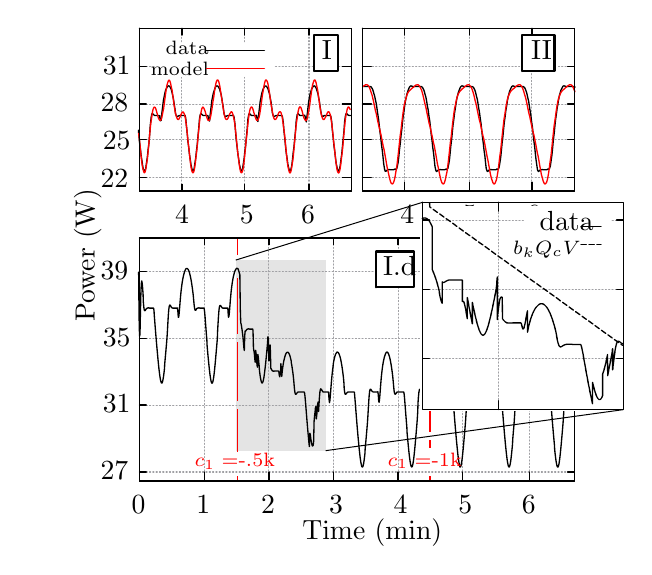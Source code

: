 
\definecolor{ce4e4e4}{RGB}{228,228,228}
\definecolor{cff0000}{RGB}{255,0,0}
\definecolor{cffffff}{RGB}{255,255,255}
\definecolor{ca0a0a4}{RGB}{160,160,164}


\def \globalscale {1.0}
\begin{tikzpicture}[y=0.80pt, x=0.80pt, yscale=-\globalscale, xscale=\globalscale, inner sep=0pt, outer sep=0pt]
\begin{scope}[shift={(-28.001,1.176)},draw=black,line join=bevel,line cap=rect,even odd rule,line width=0.800pt]
  \path[fill=ce4e4e4,line join=round,miter limit=4.00,even odd rule,line width=0.390pt,rounded corners=0.0cm] (100.373,115.242) rectangle (140.935,201.329);



  \begin{scope}[cm={{1.007,0.0,0.0,1.007,(-14.31,0.102)}},draw=cff0000,line join=round,line cap=round,miter limit=4.00,line width=0.400pt]
    \path[draw=cff0000,miter limit=4.00,line width=0.400pt] (114.5,213.5) -- (114.5,104.5);



  \end{scope}
  \path[fill=cffffff,line join=round,miter limit=4.00,even odd rule,line width=0.535pt,rounded corners=0.0cm] (100.254,201.843) rectangle (102.167,212.853);



  \path[fill=ce4e4e4,line join=round,miter limit=4.00,even odd rule,line width=0.306pt,rounded corners=0.0cm] (100.559,178.982) rectangle (102.472,182.57);



  \path[fill=ce4e4e4,line join=round,miter limit=4.00,even odd rule,line width=0.306pt,rounded corners=0.0cm] (100.334,148.809) rectangle (102.247,152.397);



  \path[fill=cffffff,line join=round,miter limit=4.00,even odd rule,line width=0.403pt,rounded corners=0.0cm] (99.9,113.09) rectangle (102.484,117.702);



  \begin{scope}[draw=black,line join=bevel,line cap=rect,line width=0.800pt]
  \end{scope}
  \begin{scope}[scale=1.007,draw=black,line join=bevel,line cap=rect,line width=0.800pt]
  \end{scope}
  \begin{scope}[scale=1.007,draw=ca0a0a4,dash pattern=on 0.40pt off 0.80pt,line join=round,line cap=round,line width=0.400pt]
    \path[draw] (56.5,77.5) -- (151.5,77.5);



  \end{scope}
  \begin{scope}[scale=1.007,draw=black,line join=round,line cap=round,line width=0.480pt]
    \path[draw] (56.5,77.5) -- (59.5,77.5);



    \path[draw] (151.5,77.5) -- (147.5,77.5);



  \end{scope}
  \begin{scope}[scale=1.007,draw=black,line join=bevel,line cap=rect,line width=0.800pt]
  \end{scope}
  \begin{scope}[cm={{1.007,0.0,0.0,1.007,(39.279,82.586)}},draw=black,line join=bevel,line cap=rect,line width=0.800pt]
  \end{scope}
  \begin{scope}[cm={{1.007,0.0,0.0,1.007,(39.279,82.586)}},draw=black,line join=bevel,line cap=rect,line width=0.800pt]
  \end{scope}
  \begin{scope}[cm={{1.007,0.0,0.0,1.007,(39.279,82.586)}},draw=black,line join=bevel,line cap=rect,line width=0.800pt]
  \end{scope}
  \begin{scope}[cm={{1.007,0.0,0.0,1.007,(39.279,82.586)}},draw=black,line join=bevel,line cap=rect,line width=0.800pt]
  \end{scope}
  \begin{scope}[cm={{1.007,0.0,0.0,1.007,(39.279,82.586)}},draw=black,line join=bevel,line cap=rect,line width=0.800pt]
  \end{scope}
  \begin{scope}[cm={{1.007,0.0,0.0,1.007,(39.279,82.586)}},draw=black,line join=bevel,line cap=rect,line width=0.800pt]
    \path[fill=black] (0.0,0.0) node[above right] (text34) {22};



  \end{scope}
  \begin{scope}[cm={{1.007,0.0,0.0,1.007,(39.279,82.586)}},draw=black,line join=bevel,line cap=rect,line width=0.800pt]
  \end{scope}
  \begin{scope}[scale=1.007,draw=black,line join=bevel,line cap=rect,line width=0.800pt]
  \end{scope}
  \begin{scope}[scale=1.007,draw=ca0a0a4,dash pattern=on 0.40pt off 0.80pt,line join=round,line cap=round,line width=0.400pt]
    \path[draw] (56.5,60.5) -- (151.5,60.5);



  \end{scope}
  \begin{scope}[scale=1.007,draw=black,line join=round,line cap=round,line width=0.480pt]
    \path[draw] (56.5,60.5) -- (59.5,60.5);



    \path[draw] (151.5,60.5) -- (147.5,60.5);



  \end{scope}
  \begin{scope}[scale=1.007,draw=black,line join=bevel,line cap=rect,line width=0.800pt]
  \end{scope}
  \begin{scope}[cm={{1.007,0.0,0.0,1.007,(40.286,65.464)}},draw=black,line join=bevel,line cap=rect,line width=0.800pt]
  \end{scope}
  \begin{scope}[cm={{1.007,0.0,0.0,1.007,(40.286,65.464)}},draw=black,line join=bevel,line cap=rect,line width=0.800pt]
  \end{scope}
  \begin{scope}[cm={{1.007,0.0,0.0,1.007,(40.286,65.464)}},draw=black,line join=bevel,line cap=rect,line width=0.800pt]
  \end{scope}
  \begin{scope}[cm={{1.007,0.0,0.0,1.007,(40.286,65.464)}},draw=black,line join=bevel,line cap=rect,line width=0.800pt]
  \end{scope}
  \begin{scope}[cm={{1.007,0.0,0.0,1.007,(40.286,65.464)}},draw=black,line join=bevel,line cap=rect,line width=0.800pt]
  \end{scope}
  \begin{scope}[cm={{1.007,0.0,0.0,1.007,(40.286,65.464)}},draw=black,line join=bevel,line cap=rect,line width=0.800pt]
    \path[fill=black] (0.0,0.0) node[above right] (text64) {25};



  \end{scope}
  \begin{scope}[cm={{1.007,0.0,0.0,1.007,(40.286,65.464)}},draw=black,line join=bevel,line cap=rect,line width=0.800pt]
  \end{scope}
  \begin{scope}[scale=1.007,draw=black,line join=bevel,line cap=rect,line width=0.800pt]
  \end{scope}
  \begin{scope}[scale=1.007,draw=ca0a0a4,dash pattern=on 0.40pt off 0.80pt,line join=round,line cap=round,line width=0.400pt]
    \path[draw] (56.5,44.5) -- (151.5,44.5);



  \end{scope}
  \begin{scope}[scale=1.007,draw=black,line join=round,line cap=round,line width=0.480pt]
    \path[draw] (56.5,44.5) -- (59.5,44.5);



    \path[draw] (151.5,44.5) -- (147.5,44.5);



  \end{scope}
  \begin{scope}[scale=1.007,draw=black,line join=bevel,line cap=rect,line width=0.800pt]
  \end{scope}
  \begin{scope}[cm={{1.007,0.0,0.0,1.007,(39.279,48.343)}},draw=black,line join=bevel,line cap=rect,line width=0.800pt]
  \end{scope}
  \begin{scope}[cm={{1.007,0.0,0.0,1.007,(39.279,48.343)}},draw=black,line join=bevel,line cap=rect,line width=0.800pt]
  \end{scope}
  \begin{scope}[cm={{1.007,0.0,0.0,1.007,(39.279,48.343)}},draw=black,line join=bevel,line cap=rect,line width=0.800pt]
  \end{scope}
  \begin{scope}[cm={{1.007,0.0,0.0,1.007,(39.279,48.343)}},draw=black,line join=bevel,line cap=rect,line width=0.800pt]
  \end{scope}
  \begin{scope}[cm={{1.007,0.0,0.0,1.007,(39.279,48.343)}},draw=black,line join=bevel,line cap=rect,line width=0.800pt]
  \end{scope}
  \begin{scope}[cm={{1.007,0.0,0.0,1.007,(39.279,48.343)}},draw=black,line join=bevel,line cap=rect,line width=0.800pt]
    \path[fill=black] (0.0,0.0) node[above right] (text94) {28};



  \end{scope}
  \begin{scope}[cm={{1.007,0.0,0.0,1.007,(39.279,48.343)}},draw=black,line join=bevel,line cap=rect,line width=0.800pt]
  \end{scope}
  \begin{scope}[scale=1.007,draw=black,line join=bevel,line cap=rect,line width=0.800pt]
  \end{scope}
  \begin{scope}[scale=1.007,draw=ca0a0a4,dash pattern=on 0.40pt off 0.80pt,line join=round,line cap=round,line width=0.400pt]
    \path[draw] (56.5,27.5) -- (61.5,27.5);



    \path[draw] (117.5,27.5) -- (151.5,27.5);



  \end{scope}
  \begin{scope}[scale=1.007,draw=black,line join=round,line cap=round,line width=0.480pt]
    \path[draw] (56.5,27.5) -- (59.5,27.5);



    \path[draw] (151.5,27.5) -- (147.5,27.5);



  \end{scope}
  \begin{scope}[scale=1.007,draw=black,line join=bevel,line cap=rect,line width=0.800pt]
  \end{scope}
  \begin{scope}[cm={{1.007,0.0,0.0,1.007,(40.286,31.221)}},draw=black,line join=bevel,line cap=rect,line width=0.800pt]
  \end{scope}
  \begin{scope}[cm={{1.007,0.0,0.0,1.007,(40.286,31.221)}},draw=black,line join=bevel,line cap=rect,line width=0.800pt]
  \end{scope}
  \begin{scope}[cm={{1.007,0.0,0.0,1.007,(40.286,31.221)}},draw=black,line join=bevel,line cap=rect,line width=0.800pt]
  \end{scope}
  \begin{scope}[cm={{1.007,0.0,0.0,1.007,(40.286,31.221)}},draw=black,line join=bevel,line cap=rect,line width=0.800pt]
  \end{scope}
  \begin{scope}[cm={{1.007,0.0,0.0,1.007,(40.286,31.221)}},draw=black,line join=bevel,line cap=rect,line width=0.800pt]
  \end{scope}
  \begin{scope}[cm={{1.007,0.0,0.0,1.007,(40.286,31.221)}},draw=black,line join=bevel,line cap=rect,line width=0.800pt]
    \path[fill=black] (0.0,0.0) node[above right] (text126) {31};



  \end{scope}
  \begin{scope}[cm={{1.007,0.0,0.0,1.007,(40.286,31.221)}},draw=black,line join=bevel,line cap=rect,line width=0.800pt]
  \end{scope}
  \begin{scope}[scale=1.007,draw=black,line join=bevel,line cap=rect,line width=0.800pt]
  \end{scope}
  \begin{scope}[scale=1.007,draw=ca0a0a4,dash pattern=on 0.40pt off 0.80pt,line join=round,line cap=round,line width=0.400pt]
    \path[draw] (75.5,83.5) -- (75.5,32.5);



    \path[draw] (75.5,16.5) -- (75.5,10.5);



  \end{scope}
  \begin{scope}[scale=1.007,draw=black,line join=round,line cap=round,line width=0.480pt]
    \path[draw] (75.5,83.5) -- (75.5,80.5);



    \path[draw] (75.5,10.5) -- (75.5,13.5);



  \end{scope}
  \begin{scope}[scale=1.007,draw=black,line join=bevel,line cap=rect,line width=0.800pt]
  \end{scope}
  \begin{scope}[cm={{1.007,0.0,0.0,1.007,(73.018,98.7)}},draw=black,line join=bevel,line cap=rect,line width=0.800pt]
  \end{scope}
  \begin{scope}[cm={{1.007,0.0,0.0,1.007,(73.018,98.7)}},draw=black,line join=bevel,line cap=rect,line width=0.800pt]
  \end{scope}
  \begin{scope}[cm={{1.007,0.0,0.0,1.007,(73.018,98.7)}},draw=black,line join=bevel,line cap=rect,line width=0.800pt]
  \end{scope}
  \begin{scope}[cm={{1.007,0.0,0.0,1.007,(73.018,98.7)}},draw=black,line join=bevel,line cap=rect,line width=0.800pt]
  \end{scope}
  \begin{scope}[cm={{1.007,0.0,0.0,1.007,(73.018,98.7)}},draw=black,line join=bevel,line cap=rect,line width=0.800pt]
  \end{scope}
  \begin{scope}[cm={{1.007,0.0,0.0,1.007,(73.018,98.7)}},draw=black,line join=bevel,line cap=rect,line width=0.800pt]
    \path[fill=black] (0.0,0.0) node[above right] (text158) {4};



  \end{scope}
  \begin{scope}[cm={{1.007,0.0,0.0,1.007,(73.018,98.7)}},draw=black,line join=bevel,line cap=rect,line width=0.800pt]
  \end{scope}
  \begin{scope}[scale=1.007,draw=black,line join=bevel,line cap=rect,line width=0.800pt]
  \end{scope}
  \begin{scope}[scale=1.007,draw=ca0a0a4,dash pattern=on 0.40pt off 0.80pt,line join=round,line cap=round,line width=0.400pt]
    \path[draw] (103.5,83.5) -- (103.5,32.5);



    \path[draw] (103.5,16.5) -- (103.5,10.5);



  \end{scope}
  \begin{scope}[scale=1.007,draw=black,line join=round,line cap=round,line width=0.480pt]
    \path[draw] (103.5,83.5) -- (103.5,80.5);



    \path[draw] (103.5,10.5) -- (103.5,13.5);



  \end{scope}
  \begin{scope}[scale=1.007,draw=black,line join=bevel,line cap=rect,line width=0.800pt]
  \end{scope}
  \begin{scope}[cm={{1.007,0.0,0.0,1.007,(102.225,98.7)}},draw=black,line join=bevel,line cap=rect,line width=0.800pt]
  \end{scope}
  \begin{scope}[cm={{1.007,0.0,0.0,1.007,(102.225,98.7)}},draw=black,line join=bevel,line cap=rect,line width=0.800pt]
  \end{scope}
  \begin{scope}[cm={{1.007,0.0,0.0,1.007,(102.225,98.7)}},draw=black,line join=bevel,line cap=rect,line width=0.800pt]
  \end{scope}
  \begin{scope}[cm={{1.007,0.0,0.0,1.007,(102.225,98.7)}},draw=black,line join=bevel,line cap=rect,line width=0.800pt]
  \end{scope}
  \begin{scope}[cm={{1.007,0.0,0.0,1.007,(102.225,98.7)}},draw=black,line join=bevel,line cap=rect,line width=0.800pt]
  \end{scope}
  \begin{scope}[cm={{1.007,0.0,0.0,1.007,(102.225,98.7)}},draw=black,line join=bevel,line cap=rect,line width=0.800pt]
    \path[fill=black] (0.0,0.0) node[above right] (text190) {5};



  \end{scope}
  \begin{scope}[cm={{1.007,0.0,0.0,1.007,(102.225,98.7)}},draw=black,line join=bevel,line cap=rect,line width=0.800pt]
  \end{scope}
  \begin{scope}[scale=1.007,draw=black,line join=bevel,line cap=rect,line width=0.800pt]
  \end{scope}
  \begin{scope}[scale=1.007,draw=ca0a0a4,dash pattern=on 0.40pt off 0.80pt,line join=round,line cap=round,line width=0.400pt]
    \path[draw] (132.5,83.5) -- (132.5,10.5);



  \end{scope}
  \begin{scope}[scale=1.007,draw=black,line join=round,line cap=round,line width=0.480pt]
    \path[draw] (132.5,83.5) -- (132.5,80.5);



    \path[draw] (132.5,10.5) -- (132.5,13.5);



  \end{scope}
  \begin{scope}[scale=1.007,draw=black,line join=bevel,line cap=rect,line width=0.800pt]
  \end{scope}
  \begin{scope}[cm={{1.007,0.0,0.0,1.007,(129.921,98.7)}},draw=black,line join=bevel,line cap=rect,line width=0.800pt]
  \end{scope}
  \begin{scope}[cm={{1.007,0.0,0.0,1.007,(129.921,98.7)}},draw=black,line join=bevel,line cap=rect,line width=0.800pt]
  \end{scope}
  \begin{scope}[cm={{1.007,0.0,0.0,1.007,(129.921,98.7)}},draw=black,line join=bevel,line cap=rect,line width=0.800pt]
  \end{scope}
  \begin{scope}[cm={{1.007,0.0,0.0,1.007,(129.921,98.7)}},draw=black,line join=bevel,line cap=rect,line width=0.800pt]
  \end{scope}
  \begin{scope}[cm={{1.007,0.0,0.0,1.007,(129.921,98.7)}},draw=black,line join=bevel,line cap=rect,line width=0.800pt]
  \end{scope}
  \begin{scope}[cm={{1.007,0.0,0.0,1.007,(129.921,98.7)}},draw=black,line join=bevel,line cap=rect,line width=0.800pt]
    \path[fill=black] (0.0,0.0) node[above right] (text220) {6};



  \end{scope}
  \begin{scope}[cm={{1.007,0.0,0.0,1.007,(129.921,98.7)}},draw=black,line join=bevel,line cap=rect,line width=0.800pt]
  \end{scope}
  \begin{scope}[scale=1.007,draw=black,line join=bevel,line cap=rect,line width=0.800pt]
  \end{scope}
  \begin{scope}[scale=1.007,draw=black,line join=round,line cap=round,line width=0.480pt]
    \path[draw] (56.5,10.5) -- (56.5,83.5) -- (151.5,83.5) -- (151.5,10.5) -- (56.5,10.5);



  \end{scope}
  \begin{scope}[scale=1.007,draw=black,line join=bevel,line cap=rect,line width=0.800pt]
  \end{scope}
  \begin{scope}[scale=1.007,draw=black,line join=bevel,line cap=rect,line width=0.800pt]
  \end{scope}
  \begin{scope}[cm={{1.007,0.0,0.0,1.007,(3.783,0.641)}},fill=cffffff]
    \path[fill,rounded corners=0.0cm] (131.0,13.0) rectangle (142.0,29.0);



  \end{scope}
  \begin{scope}[scale=1.007,draw=black,line join=bevel,line cap=rect,line width=0.800pt]
  \end{scope}
  \begin{scope}[scale=1.007,draw=black,line join=bevel,line cap=rect,line width=0.800pt]
  \end{scope}
  \begin{scope}[scale=1.007,draw=black,line join=bevel,line cap=rect,line width=0.800pt]
  \end{scope}
  \begin{scope}[cm={{1.007,0.0,0.0,1.007,(135.964,25.179)}},draw=black,line join=bevel,line cap=rect,line width=0.800pt]
  \end{scope}
  \begin{scope}[cm={{1.007,0.0,0.0,1.007,(135.964,25.179)}},draw=black,line join=bevel,line cap=rect,line width=0.800pt]
  \end{scope}
  \begin{scope}[cm={{1.007,0.0,0.0,1.007,(135.964,25.179)}},draw=black,line join=bevel,line cap=rect,line width=0.800pt]
  \end{scope}
  \begin{scope}[cm={{1.007,0.0,0.0,1.007,(135.964,25.179)}},draw=black,line join=bevel,line cap=rect,line width=0.800pt]
  \end{scope}
  \begin{scope}[cm={{1.007,0.0,0.0,1.007,(135.964,25.179)}},draw=black,line join=bevel,line cap=rect,line width=0.800pt]
  \end{scope}
  \begin{scope}[cm={{1.007,0.0,0.0,1.007,(135.964,25.179)}},draw=black,line join=bevel,line cap=rect,line width=0.800pt]
  \end{scope}
  \begin{scope}[cm={{0.0,-1.007,1.007,0.0,(29.207,143.014)}},draw=black,line join=bevel,line cap=rect,line width=0.800pt]
  \end{scope}
  \begin{scope}[cm={{0.0,-1.007,1.007,0.0,(29.207,143.014)}},draw=black,line join=bevel,line cap=rect,line width=0.800pt]
  \end{scope}
  \begin{scope}[cm={{0.0,-1.007,1.007,0.0,(29.207,143.014)}},draw=black,line join=bevel,line cap=rect,line width=0.800pt]
  \end{scope}
  \begin{scope}[cm={{0.0,-1.007,1.007,0.0,(29.207,143.014)}},draw=black,line join=bevel,line cap=rect,line width=0.800pt]
  \end{scope}
  \begin{scope}[cm={{0.0,-1.007,1.007,0.0,(29.207,143.014)}},draw=black,line join=bevel,line cap=rect,line width=0.800pt]
  \end{scope}
  \begin{scope}[cm={{0.0,-1.007,1.007,0.0,(27.207,143.014)}},draw=black,line join=bevel,line cap=rect,line width=0.800pt]
    \path[fill=black] (0.0,0.0) node[above right] (text276) {\rotatebox{90}{Power (W)}};



  \end{scope}
  \begin{scope}[cm={{0.0,-1.007,1.007,0.0,(29.207,143.014)}},draw=black,line join=bevel,line cap=rect,line width=0.800pt]
  \end{scope}
  \begin{scope}[cm={{1.007,0.0,0.0,1.007,(62.443,25.179)}},draw=black,line join=bevel,line cap=rect,line width=0.800pt]
  \end{scope}
  \begin{scope}[cm={{1.007,0.0,0.0,1.007,(62.443,25.179)}},draw=black,line join=bevel,line cap=rect,line width=0.800pt]
  \end{scope}
  \begin{scope}[cm={{1.007,0.0,0.0,1.007,(62.443,25.179)}},draw=black,line join=bevel,line cap=rect,line width=0.800pt]
  \end{scope}
  \begin{scope}[cm={{1.007,0.0,0.0,1.007,(62.443,25.179)}},draw=black,line join=bevel,line cap=rect,line width=0.800pt]
  \end{scope}
  \begin{scope}[cm={{1.007,0.0,0.0,1.007,(62.443,25.179)}},draw=black,line join=bevel,line cap=rect,line width=0.800pt]
  \end{scope}
  \begin{scope}[cm={{1.007,0.0,0.0,1.007,(68.685,22.179)}},draw=black,line join=bevel,line cap=rect,line width=0.800pt]
    \path[fill=black] (0.0,0.0) node[above right] (text292) {\scriptsize data};



  \end{scope}
  \begin{scope}[cm={{1.007,0.0,0.0,1.007,(62.443,25.179)}},draw=black,line join=bevel,line cap=rect,line width=0.800pt]
  \end{scope}
  \begin{scope}[scale=1.007,draw=black,line join=bevel,line cap=rect,line width=0.800pt]
  \end{scope}
  \begin{scope}[scale=1.007,draw=black,line join=round,line cap=round,line width=0.480pt]
    \path[draw,even odd rule] (86.5,20.5) -- (112.5,20.5);



  \end{scope}
  \begin{scope}[scale=1.007,draw=black,line join=bevel,line cap=rect,line width=0.800pt]
  \end{scope}
  \begin{scope}[scale=1.007,draw=black,line join=bevel,line cap=rect,line width=0.800pt]
  \end{scope}
  \begin{scope}[scale=1.007,draw=black,line join=bevel,line cap=rect,line width=0.800pt]
  \end{scope}
  \begin{scope}[scale=1.007,draw=black,line join=bevel,line cap=rect,line width=0.800pt]
  \end{scope}
  \begin{scope}[scale=1.007,draw=black,line join=round,line cap=round,line width=0.480pt]
    \path[draw] (56.0,56.2) -- (56.2,58.2) -- (56.5,61.6) -- (56.9,64.6) -- (57.2,67.4) -- (57.6,69.9) -- (57.9,72.1) -- (58.2,73.7) -- (58.6,74.6) -- (58.9,74.4) -- (59.3,73.2) -- (59.6,71.0) -- (60.0,68.3) -- (60.3,65.3) -- (60.7,62.2) -- (61.0,58.7) -- (61.3,54.3) -- (61.7,50.6) -- (62.0,48.9) -- (62.4,48.8) -- (62.7,49.1) -- (63.1,49.5) -- (63.4,49.6) -- (63.8,49.6) -- (64.1,49.6) -- (64.4,49.6) -- (64.8,49.6) -- (65.1,49.6) -- (65.5,49.7) -- (65.8,52.0) -- (66.2,51.8) -- (66.5,48.7) -- (66.9,45.4) -- (67.2,42.9) -- (67.6,40.9) -- (67.9,39.4) -- (68.2,38.2) -- (68.6,37.4) -- (68.9,36.8) -- (69.3,36.4) -- (69.6,36.3) -- (70.0,36.5) -- (70.3,37.0) -- (70.7,37.8) -- (71.0,38.9) -- (71.3,40.3) -- (71.7,42.1) -- (72.0,44.2) -- (72.4,46.7) -- (72.7,48.9) -- (73.1,50.0) -- (73.4,50.1) -- (73.8,49.9) -- (74.1,49.7) -- (74.4,49.6) -- (74.8,49.6) -- (75.1,49.6) -- (75.5,49.6) -- (75.8,49.6) -- (76.2,49.6) -- (76.5,49.6) -- (76.9,49.5) -- (77.2,50.6) -- (77.5,53.8) -- (77.9,57.7) -- (78.2,61.1) -- (78.6,64.2) -- (78.9,67.0) -- (79.3,69.6) -- (79.6,71.8) -- (80.0,73.5) -- (80.3,74.5) -- (80.6,74.5) -- (81.0,73.4) -- (81.3,71.3) -- (81.7,68.7) -- (82.0,65.7) -- (82.4,62.5) -- (82.7,59.2) -- (83.1,54.9) -- (83.4,50.9) -- (83.8,49.0) -- (84.1,48.7) -- (84.4,49.1) -- (84.8,49.4) -- (85.1,49.6) -- (85.5,49.6) -- (85.8,49.6) -- (86.2,49.6) -- (86.5,49.6) -- (86.9,49.6) -- (87.2,49.6) -- (87.5,51.7) -- (87.9,52.1) -- (88.2,49.1) -- (88.6,45.8) -- (88.9,43.1) -- (89.3,41.1) -- (89.6,39.6) -- (90.0,38.4) -- (90.3,37.5) -- (90.6,36.8) -- (91.0,36.4) -- (91.3,36.3) -- (91.7,36.5) -- (92.0,37.0) -- (92.4,37.7) -- (92.7,38.8) -- (93.1,40.1) -- (93.4,41.8) -- (93.7,43.9) -- (94.1,46.3) -- (94.4,48.7) -- (94.8,49.9) -- (95.1,50.1) -- (95.5,49.9) -- (95.8,49.7) -- (96.2,49.6) -- (96.5,49.6) -- (96.8,49.6) -- (97.2,49.6) -- (97.5,49.6) -- (97.9,49.6) -- (98.2,49.6) -- (98.6,49.5) -- (98.9,50.3) -- (99.3,53.4) -- (99.6,57.2) -- (99.9,60.7) -- (100.3,63.9) -- (100.6,66.7) -- (101.0,69.3) -- (101.3,71.5) -- (101.7,73.3) -- (102.0,74.4) -- (102.4,74.6) -- (102.7,73.6) -- (103.0,71.6) -- (103.4,69.0) -- (103.7,66.1) -- (104.1,63.0) -- (104.4,59.7) -- (104.8,55.5) -- (105.1,51.3) -- (105.5,49.1) -- (105.8,48.7) -- (106.1,49.0) -- (106.5,49.4) -- (106.8,49.6) -- (107.2,49.6) -- (107.5,49.6) -- (107.9,49.6) -- (108.2,49.6) -- (108.6,49.6) -- (108.9,49.5) -- (109.3,51.3) -- (109.6,52.3) -- (109.9,49.5) -- (110.3,46.2) -- (110.6,43.4) -- (111.0,41.4) -- (111.3,39.8) -- (111.7,38.5) -- (112.0,37.6) -- (112.4,36.9) -- (112.7,36.5) -- (113.0,36.3) -- (113.4,36.5) -- (113.7,36.9) -- (114.1,37.6) -- (114.4,38.6) -- (114.8,39.9) -- (115.1,41.6) -- (115.5,43.6) -- (115.8,46.0) -- (116.1,48.4) -- (116.5,49.8) -- (116.8,50.1) -- (117.2,49.9) -- (117.5,49.7) -- (117.9,49.6) -- (118.2,49.6) -- (118.6,49.6) -- (118.9,49.6) -- (119.2,49.6) -- (119.6,49.6) -- (119.9,49.6) -- (120.3,49.5) -- (120.6,50.1) -- (121.0,52.9) -- (121.3,56.7) -- (121.7,60.3) -- (122.0,63.5) -- (122.3,66.3) -- (122.7,68.9) -- (123.0,71.3) -- (123.4,73.1) -- (123.7,74.3) -- (124.1,74.6) -- (124.4,73.8) -- (124.8,72.0) -- (125.1,69.4) -- (125.4,66.5) -- (125.8,63.4) -- (126.1,60.2) -- (126.5,56.1) -- (126.8,51.8) -- (127.2,49.3) -- (127.5,48.7) -- (127.9,49.0) -- (128.2,49.4) -- (128.5,49.6) -- (128.9,49.6) -- (129.2,49.6) -- (129.6,49.6) -- (129.9,49.6) -- (130.3,49.6) -- (130.6,49.5) -- (131.0,50.9) -- (131.3,52.5) -- (131.6,50.0) -- (132.0,46.6) -- (132.3,43.8) -- (132.7,41.6) -- (133.0,40.0) -- (133.4,38.7) -- (133.7,37.7) -- (134.1,37.0) -- (134.4,36.5) -- (134.8,36.3) -- (135.1,36.4) -- (135.4,36.8) -- (135.8,37.5) -- (136.1,38.5) -- (136.5,39.7) -- (136.8,41.4) -- (137.2,43.3) -- (137.5,45.7) -- (137.9,48.2) -- (138.2,49.7) -- (138.5,50.1) -- (138.9,50.0) -- (139.2,49.7) -- (139.6,49.6) -- (139.9,49.6) -- (140.3,49.6) -- (140.6,49.6) -- (141.0,49.6) -- (141.3,49.6) -- (141.6,49.6) -- (142.0,49.6) -- (142.3,49.9) -- (142.7,52.4) -- (143.0,56.2) -- (143.4,59.8) -- (143.7,63.1) -- (144.1,66.0) -- (144.4,68.6) -- (144.7,71.0) -- (145.1,72.9) -- (145.4,74.2) -- (145.8,74.6) -- (146.1,73.9) -- (146.5,72.2) -- (146.8,69.8) -- (147.2,66.9) -- (147.5,63.7) -- (147.8,60.6) -- (148.2,56.6) -- (148.5,52.3) -- (148.9,49.5) -- (149.2,48.7) -- (149.6,48.9) -- (149.9,49.3) -- (150.3,49.5) -- (150.6,49.6) -- (150.9,49.6) -- (151.1,49.6);



  \end{scope}
  \begin{scope}[scale=1.007,draw=black,line join=bevel,line cap=rect,line width=0.800pt]
  \end{scope}
  \begin{scope}[cm={{1.007,0.0,0.0,1.007,(60.429,33.236)}},draw=black,line join=bevel,line cap=rect,line width=0.800pt]
  \end{scope}
  \begin{scope}[cm={{1.007,0.0,0.0,1.007,(60.429,33.236)}},draw=black,line join=bevel,line cap=rect,line width=0.800pt]
  \end{scope}
  \begin{scope}[cm={{1.007,0.0,0.0,1.007,(60.429,33.236)}},draw=black,line join=bevel,line cap=rect,line width=0.800pt]
  \end{scope}
  \begin{scope}[cm={{1.007,0.0,0.0,1.007,(60.429,33.236)}},draw=black,line join=bevel,line cap=rect,line width=0.800pt]
  \end{scope}
  \begin{scope}[cm={{1.007,0.0,0.0,1.007,(60.429,33.236)}},draw=black,line join=bevel,line cap=rect,line width=0.800pt]
  \end{scope}
  \begin{scope}[cm={{1.007,0.0,0.0,1.007,(61.929,31.736)}},draw=black,line join=bevel,line cap=rect,line width=0.800pt]
    \path[fill=black] (0.0,0.0) node[above right] (text328) {\scriptsize model};



  \end{scope}
  \begin{scope}[cm={{1.007,0.0,0.0,1.007,(60.429,33.236)}},draw=black,line join=bevel,line cap=rect,line width=0.800pt]
  \end{scope}
  \begin{scope}[scale=1.007,draw=black,line join=bevel,line cap=rect,line width=0.800pt]
  \end{scope}
  \begin{scope}[scale=1.007,draw=cff0000,line join=round,line cap=round,line width=0.480pt]
    \path[draw,even odd rule] (86.5,28.5) -- (112.5,28.5);



  \end{scope}
  \begin{scope}[scale=1.007,draw=black,line join=bevel,line cap=rect,line width=0.800pt]
  \end{scope}
  \begin{scope}[scale=1.007,draw=black,line join=bevel,line cap=rect,line width=0.800pt]
  \end{scope}
  \begin{scope}[scale=1.007,draw=black,line join=bevel,line cap=rect,line width=0.800pt]
  \end{scope}
  \begin{scope}[scale=1.007,draw=black,line join=bevel,line cap=rect,line width=0.800pt]
  \end{scope}
  \begin{scope}[scale=1.007,draw=cff0000,line join=round,line cap=round,line width=0.480pt]
    \path[draw] (56.1,57.6) -- (56.1,57.6) -- (56.5,60.7) -- (56.8,63.8) -- (57.1,66.9) -- (57.4,69.6) -- (57.7,72.0) -- (58.1,73.8) -- (58.4,74.9) -- (58.7,75.3) -- (59.0,74.9) -- (59.3,73.7) -- (59.6,71.8) -- (60.0,69.3) -- (60.3,66.4) -- (60.6,63.1) -- (60.9,59.8) -- (61.2,56.5) -- (61.5,53.5) -- (61.9,50.8) -- (62.2,48.7) -- (62.5,47.1) -- (62.8,46.2) -- (63.1,45.8) -- (63.5,46.0) -- (63.8,46.6) -- (64.1,47.6) -- (64.4,48.7) -- (64.7,49.8) -- (65.0,50.8) -- (65.4,51.5) -- (65.7,51.8) -- (66.0,51.7) -- (66.3,51.1) -- (66.6,50.0) -- (66.9,48.4) -- (67.3,46.5) -- (67.6,44.3) -- (67.9,42.0) -- (68.2,39.8) -- (68.5,37.7) -- (68.8,36.0) -- (69.2,34.7) -- (69.5,33.9) -- (69.8,33.7) -- (70.1,34.1) -- (70.4,35.1) -- (70.7,36.5) -- (71.1,38.3) -- (71.4,40.4) -- (71.7,42.6) -- (72.0,44.8) -- (72.3,46.8) -- (72.6,48.6) -- (73.0,49.9) -- (73.3,50.8) -- (73.6,51.3) -- (73.9,51.4) -- (74.2,51.1) -- (74.5,50.5) -- (74.9,49.7) -- (75.2,49.0) -- (75.5,48.4) -- (75.8,48.0) -- (76.1,48.0) -- (76.4,48.5) -- (76.8,49.5) -- (77.1,51.1) -- (77.4,53.2) -- (77.7,55.7) -- (78.0,58.6) -- (78.3,61.7) -- (78.7,64.8) -- (79.0,67.8) -- (79.3,70.5) -- (79.6,72.7) -- (79.9,74.3) -- (80.3,75.2) -- (80.6,75.3) -- (80.9,74.6) -- (81.2,73.2) -- (81.5,71.1) -- (81.8,68.4) -- (82.2,65.3) -- (82.5,62.0) -- (82.8,58.7) -- (83.1,55.5) -- (83.4,52.5) -- (83.7,50.0) -- (84.1,48.1) -- (84.4,46.7) -- (84.7,46.0) -- (85.0,45.8) -- (85.3,46.2) -- (85.6,46.9) -- (86.0,47.9) -- (86.3,49.1) -- (86.6,50.1) -- (86.9,51.1) -- (87.2,51.7) -- (87.5,51.9) -- (87.9,51.6) -- (88.2,50.8) -- (88.5,49.5) -- (88.8,47.8) -- (89.1,45.8) -- (89.4,43.6) -- (89.8,41.3) -- (90.1,39.0) -- (90.4,37.1) -- (90.7,35.5) -- (91.0,34.3) -- (91.3,33.7) -- (91.7,33.7) -- (92.0,34.3) -- (92.3,35.4) -- (92.6,37.0) -- (92.9,39.0) -- (93.2,41.1) -- (93.6,43.3) -- (93.9,45.5) -- (94.2,47.4) -- (94.5,49.1) -- (94.8,50.3) -- (95.1,51.1) -- (95.5,51.4) -- (95.8,51.3) -- (96.1,50.9) -- (96.4,50.3) -- (96.7,49.5) -- (97.0,48.8) -- (97.4,48.2) -- (97.7,47.9) -- (98.0,48.1) -- (98.3,48.8) -- (98.6,50.0) -- (99.0,51.7) -- (99.3,54.0) -- (99.6,56.6) -- (99.9,59.6) -- (100.2,62.7) -- (100.5,65.8) -- (100.9,68.8) -- (101.2,71.3) -- (101.5,73.3) -- (101.8,74.7) -- (102.1,75.3) -- (102.4,75.2) -- (102.8,74.2) -- (103.1,72.6) -- (103.4,70.3) -- (103.7,67.4) -- (104.0,64.3) -- (104.3,60.9) -- (104.7,57.6) -- (105.0,54.4) -- (105.3,51.6) -- (105.6,49.3) -- (105.9,47.5) -- (106.2,46.4) -- (106.6,45.8) -- (106.9,45.8) -- (107.2,46.3) -- (107.5,47.2) -- (107.8,48.3) -- (108.1,49.4) -- (108.5,50.5) -- (108.8,51.3) -- (109.1,51.8) -- (109.4,51.8) -- (109.7,51.4) -- (110.1,50.4) -- (110.4,49.0) -- (110.7,47.2) -- (111.0,45.1) -- (111.3,42.8) -- (111.6,40.5) -- (112.0,38.3) -- (112.3,36.5) -- (112.6,35.0) -- (112.9,34.0) -- (113.2,33.6) -- (113.5,33.8) -- (113.9,34.6) -- (114.2,35.9) -- (114.5,37.6) -- (114.8,39.6) -- (115.1,41.8) -- (115.4,44.1) -- (115.8,46.2) -- (116.1,48.0) -- (116.4,49.5) -- (116.7,50.6) -- (117.0,51.3) -- (117.3,51.4) -- (117.7,51.2) -- (118.0,50.7) -- (118.3,50.0) -- (118.6,49.2) -- (118.9,48.5) -- (119.2,48.0) -- (119.6,47.9) -- (119.9,48.2) -- (120.2,49.1) -- (120.5,50.4) -- (120.8,52.4) -- (121.1,54.8) -- (121.5,57.6) -- (121.8,60.6) -- (122.1,63.8) -- (122.4,66.8) -- (122.7,69.7) -- (123.0,72.1) -- (123.4,73.9) -- (123.7,75.0) -- (124.0,75.4) -- (124.3,75.0) -- (124.6,73.8) -- (124.9,71.9) -- (125.3,69.4) -- (125.6,66.5) -- (125.9,63.2) -- (126.2,59.8) -- (126.5,56.5) -- (126.8,53.5) -- (127.2,50.8) -- (127.5,48.6) -- (127.8,47.1) -- (128.1,46.1) -- (128.4,45.7) -- (128.8,45.9) -- (129.1,46.6) -- (129.4,47.5) -- (129.7,48.7) -- (130.0,49.8) -- (130.3,50.8) -- (130.7,51.5) -- (131.0,51.9) -- (131.3,51.8) -- (131.6,51.2) -- (131.9,50.1) -- (132.2,48.5) -- (132.6,46.5) -- (132.9,44.4) -- (133.2,42.0) -- (133.5,39.8) -- (133.8,37.7) -- (134.1,35.9) -- (134.5,34.6) -- (134.8,33.8) -- (135.1,33.6) -- (135.4,34.0) -- (135.7,34.9) -- (136.0,36.4) -- (136.4,38.2) -- (136.7,40.3) -- (137.0,42.6) -- (137.3,44.8) -- (137.6,46.8) -- (137.9,48.6) -- (138.3,50.0) -- (138.6,50.9) -- (138.9,51.4) -- (139.2,51.4) -- (139.5,51.1) -- (139.8,50.5) -- (140.2,49.8) -- (140.5,49.0) -- (140.8,48.3) -- (141.1,47.9) -- (141.4,47.9) -- (141.7,48.4) -- (142.1,49.4) -- (142.4,51.0) -- (142.7,53.1) -- (143.0,55.6) -- (143.3,58.5) -- (143.6,61.6) -- (144.0,64.8) -- (144.3,67.8) -- (144.6,70.5) -- (144.9,72.7) -- (145.2,74.4) -- (145.6,75.3) -- (145.9,75.4) -- (146.2,74.7) -- (146.5,73.3) -- (146.8,71.2) -- (147.1,68.5) -- (147.5,65.4) -- (147.8,62.1) -- (148.1,58.7) -- (148.4,55.5) -- (148.7,52.5) -- (149.0,50.0) -- (149.4,48.0) -- (149.7,46.6) -- (150.0,45.9) -- (150.3,45.7) -- (150.6,46.1) -- (151.0,46.9);



  \end{scope}
  \begin{scope}[scale=1.007,draw=black,line join=bevel,line cap=rect,line width=0.800pt]
  \end{scope}
  \begin{scope}[scale=1.007,draw=black,line join=bevel,line cap=rect,line width=0.800pt]
  \end{scope}
  \begin{scope}[scale=1.007,draw=black,line join=round,line cap=round,line width=0.480pt]
    \path[draw] (56.5,10.5) -- (56.5,83.5) -- (151.5,83.5) -- (151.5,10.5) -- (56.5,10.5);



  \end{scope}
  \begin{scope}[scale=1.007,draw=ca0a0a4,dash pattern=on 0.40pt off 0.80pt,line join=round,line cap=round,line width=0.400pt]
    \path[draw] (156.5,77.5) -- (251.5,77.5);



  \end{scope}
  \begin{scope}[scale=1.007,draw=black,line join=round,line cap=round,line width=0.480pt]
    \path[draw] (156.5,77.5) -- (160.5,77.5);



    \path[draw] (251.5,77.5) -- (248.5,77.5);



  \end{scope}
  \begin{scope}[scale=1.007,draw=black,line join=bevel,line cap=rect,line width=0.800pt]
  \end{scope}
  \begin{scope}[cm={{1.007,0.0,0.0,1.007,(153.086,78.557)}},draw=black,line join=bevel,line cap=rect,line width=0.800pt]
  \end{scope}
  \begin{scope}[cm={{1.007,0.0,0.0,1.007,(153.086,78.557)}},draw=black,line join=bevel,line cap=rect,line width=0.800pt]
  \end{scope}
  \begin{scope}[cm={{1.007,0.0,0.0,1.007,(153.086,78.557)}},draw=black,line join=bevel,line cap=rect,line width=0.800pt]
  \end{scope}
  \begin{scope}[cm={{1.007,0.0,0.0,1.007,(153.086,78.557)}},draw=black,line join=bevel,line cap=rect,line width=0.800pt]
  \end{scope}
  \begin{scope}[cm={{1.007,0.0,0.0,1.007,(153.086,78.557)}},draw=black,line join=bevel,line cap=rect,line width=0.800pt]
  \end{scope}
  \begin{scope}[cm={{1.007,0.0,0.0,1.007,(153.086,78.557)}},draw=black,line join=bevel,line cap=rect,line width=0.800pt]
  \end{scope}
  \begin{scope}[scale=1.007,draw=black,line join=bevel,line cap=rect,line width=0.800pt]
  \end{scope}
  \begin{scope}[scale=1.007,draw=ca0a0a4,dash pattern=on 0.40pt off 0.80pt,line join=round,line cap=round,line width=0.400pt]
    \path[draw] (156.5,60.5) -- (251.5,60.5);



  \end{scope}
  \begin{scope}[scale=1.007,draw=black,line join=round,line cap=round,line width=0.480pt]
    \path[draw] (156.5,60.5) -- (160.5,60.5);



    \path[draw] (251.5,60.5) -- (248.5,60.5);



  \end{scope}
  \begin{scope}[scale=1.007,draw=black,line join=bevel,line cap=rect,line width=0.800pt]
  \end{scope}
  \begin{scope}[cm={{1.007,0.0,0.0,1.007,(153.086,61.436)}},draw=black,line join=bevel,line cap=rect,line width=0.800pt]
  \end{scope}
  \begin{scope}[cm={{1.007,0.0,0.0,1.007,(153.086,61.436)}},draw=black,line join=bevel,line cap=rect,line width=0.800pt]
  \end{scope}
  \begin{scope}[cm={{1.007,0.0,0.0,1.007,(153.086,61.436)}},draw=black,line join=bevel,line cap=rect,line width=0.800pt]
  \end{scope}
  \begin{scope}[cm={{1.007,0.0,0.0,1.007,(153.086,61.436)}},draw=black,line join=bevel,line cap=rect,line width=0.800pt]
  \end{scope}
  \begin{scope}[cm={{1.007,0.0,0.0,1.007,(153.086,61.436)}},draw=black,line join=bevel,line cap=rect,line width=0.800pt]
  \end{scope}
  \begin{scope}[cm={{1.007,0.0,0.0,1.007,(153.086,61.436)}},draw=black,line join=bevel,line cap=rect,line width=0.800pt]
  \end{scope}
  \begin{scope}[scale=1.007,draw=black,line join=bevel,line cap=rect,line width=0.800pt]
  \end{scope}
  \begin{scope}[scale=1.007,draw=ca0a0a4,dash pattern=on 0.40pt off 0.80pt,line join=round,line cap=round,line width=0.400pt]
    \path[draw] (156.5,44.5) -- (251.5,44.5);



  \end{scope}
  \begin{scope}[scale=1.007,draw=black,line join=round,line cap=round,line width=0.480pt]
    \path[draw] (156.5,44.5) -- (160.5,44.5);



    \path[draw] (251.5,44.5) -- (248.5,44.5);



  \end{scope}
  \begin{scope}[scale=1.007,draw=black,line join=bevel,line cap=rect,line width=0.800pt]
  \end{scope}
  \begin{scope}[cm={{1.007,0.0,0.0,1.007,(153.086,44.314)}},draw=black,line join=bevel,line cap=rect,line width=0.800pt]
  \end{scope}
  \begin{scope}[cm={{1.007,0.0,0.0,1.007,(153.086,44.314)}},draw=black,line join=bevel,line cap=rect,line width=0.800pt]
  \end{scope}
  \begin{scope}[cm={{1.007,0.0,0.0,1.007,(153.086,44.314)}},draw=black,line join=bevel,line cap=rect,line width=0.800pt]
  \end{scope}
  \begin{scope}[cm={{1.007,0.0,0.0,1.007,(153.086,44.314)}},draw=black,line join=bevel,line cap=rect,line width=0.800pt]
  \end{scope}
  \begin{scope}[cm={{1.007,0.0,0.0,1.007,(153.086,44.314)}},draw=black,line join=bevel,line cap=rect,line width=0.800pt]
  \end{scope}
  \begin{scope}[cm={{1.007,0.0,0.0,1.007,(153.086,44.314)}},draw=black,line join=bevel,line cap=rect,line width=0.800pt]
  \end{scope}
  \begin{scope}[scale=1.007,draw=black,line join=bevel,line cap=rect,line width=0.800pt]
  \end{scope}
  \begin{scope}[scale=1.007,draw=ca0a0a4,dash pattern=on 0.40pt off 0.80pt,line join=round,line cap=round,line width=0.400pt]
    \path[draw] (156.5,27.5) -- (251.5,27.5);



  \end{scope}
  \begin{scope}[scale=1.007,draw=black,line join=round,line cap=round,line width=0.480pt]
    \path[draw] (156.5,27.5) -- (160.5,27.5);



    \path[draw] (251.5,27.5) -- (248.5,27.5);



  \end{scope}
  \begin{scope}[scale=1.007,draw=black,line join=bevel,line cap=rect,line width=0.800pt]
  \end{scope}
  \begin{scope}[cm={{1.007,0.0,0.0,1.007,(153.086,27.193)}},draw=black,line join=bevel,line cap=rect,line width=0.800pt]
  \end{scope}
  \begin{scope}[cm={{1.007,0.0,0.0,1.007,(153.086,27.193)}},draw=black,line join=bevel,line cap=rect,line width=0.800pt]
  \end{scope}
  \begin{scope}[cm={{1.007,0.0,0.0,1.007,(153.086,27.193)}},draw=black,line join=bevel,line cap=rect,line width=0.800pt]
  \end{scope}
  \begin{scope}[cm={{1.007,0.0,0.0,1.007,(153.086,27.193)}},draw=black,line join=bevel,line cap=rect,line width=0.800pt]
  \end{scope}
  \begin{scope}[cm={{1.007,0.0,0.0,1.007,(153.086,27.193)}},draw=black,line join=bevel,line cap=rect,line width=0.800pt]
  \end{scope}
  \begin{scope}[cm={{1.007,0.0,0.0,1.007,(153.086,27.193)}},draw=black,line join=bevel,line cap=rect,line width=0.800pt]
  \end{scope}
  \begin{scope}[scale=1.007,draw=black,line join=bevel,line cap=rect,line width=0.800pt]
  \end{scope}
  \begin{scope}[scale=1.007,draw=ca0a0a4,dash pattern=on 0.40pt off 0.80pt,line join=round,line cap=round,line width=0.400pt]
    \path[draw] (175.5,83.5) -- (175.5,10.5);



  \end{scope}
  \begin{scope}[scale=1.007,draw=black,line join=round,line cap=round,line width=0.480pt]
    \path[draw] (175.5,83.5) -- (175.5,79.5);



    \path[draw] (175.5,10.5) -- (175.5,13.5);



  \end{scope}
  \begin{scope}[scale=1.007,draw=black,line join=bevel,line cap=rect,line width=0.800pt]
  \end{scope}
  \begin{scope}[cm={{1.007,0.0,0.0,1.007,(174.739,98.7)}},draw=black,line join=bevel,line cap=rect,line width=0.800pt]
  \end{scope}
  \begin{scope}[cm={{1.007,0.0,0.0,1.007,(174.739,98.7)}},draw=black,line join=bevel,line cap=rect,line width=0.800pt]
  \end{scope}
  \begin{scope}[cm={{1.007,0.0,0.0,1.007,(174.739,98.7)}},draw=black,line join=bevel,line cap=rect,line width=0.800pt]
  \end{scope}
  \begin{scope}[cm={{1.007,0.0,0.0,1.007,(174.739,98.7)}},draw=black,line join=bevel,line cap=rect,line width=0.800pt]
  \end{scope}
  \begin{scope}[cm={{1.007,0.0,0.0,1.007,(174.739,98.7)}},draw=black,line join=bevel,line cap=rect,line width=0.800pt]
  \end{scope}
  \begin{scope}[cm={{1.007,0.0,0.0,1.007,(174.739,98.7)}},draw=black,line join=bevel,line cap=rect,line width=0.800pt]
    \path[fill=black] (0.0,0.0) node[above right] (text486) {4};



  \end{scope}
  \begin{scope}[cm={{1.007,0.0,0.0,1.007,(174.739,98.7)}},draw=black,line join=bevel,line cap=rect,line width=0.800pt]
  \end{scope}
  \begin{scope}[scale=1.007,draw=black,line join=bevel,line cap=rect,line width=0.800pt]
  \end{scope}
  \begin{scope}[scale=1.007,draw=ca0a0a4,dash pattern=on 0.40pt off 0.80pt,line join=round,line cap=round,line width=0.400pt]
    \path[draw] (204.5,83.5) -- (204.5,10.5);



  \end{scope}
  \begin{scope}[scale=1.007,draw=black,line join=round,line cap=round,line width=0.480pt]
    \path[draw] (204.5,83.5) -- (204.5,79.5);



    \path[draw] (204.5,10.5) -- (204.5,13.5);



  \end{scope}
  \begin{scope}[scale=1.007,draw=black,line join=bevel,line cap=rect,line width=0.800pt]
  \end{scope}
  \begin{scope}[cm={{1.007,0.0,0.0,1.007,(202.939,98.7)}},draw=black,line join=bevel,line cap=rect,line width=0.800pt]
  \end{scope}
  \begin{scope}[cm={{1.007,0.0,0.0,1.007,(202.939,98.7)}},draw=black,line join=bevel,line cap=rect,line width=0.800pt]
  \end{scope}
  \begin{scope}[cm={{1.007,0.0,0.0,1.007,(202.939,98.7)}},draw=black,line join=bevel,line cap=rect,line width=0.800pt]
  \end{scope}
  \begin{scope}[cm={{1.007,0.0,0.0,1.007,(202.939,98.7)}},draw=black,line join=bevel,line cap=rect,line width=0.800pt]
  \end{scope}
  \begin{scope}[cm={{1.007,0.0,0.0,1.007,(202.939,98.7)}},draw=black,line join=bevel,line cap=rect,line width=0.800pt]
  \end{scope}
  \begin{scope}[cm={{1.007,0.0,0.0,1.007,(202.939,98.7)}},draw=black,line join=bevel,line cap=rect,line width=0.800pt]
    \path[fill=black] (0.0,0.0) node[above right] (text516) {5};



  \end{scope}
  \begin{scope}[cm={{1.007,0.0,0.0,1.007,(202.939,98.7)}},draw=black,line join=bevel,line cap=rect,line width=0.800pt]
  \end{scope}
  \begin{scope}[scale=1.007,draw=black,line join=bevel,line cap=rect,line width=0.800pt]
  \end{scope}
  \begin{scope}[scale=1.007,draw=ca0a0a4,dash pattern=on 0.40pt off 0.80pt,line join=round,line cap=round,line width=0.400pt]
    \path[draw] (232.5,83.5) -- (232.5,10.5);



  \end{scope}
  \begin{scope}[scale=1.007,draw=black,line join=round,line cap=round,line width=0.480pt]
    \path[draw] (232.5,83.5) -- (232.5,79.5);



    \path[draw] (232.5,10.5) -- (232.5,13.5);



  \end{scope}
  \begin{scope}[scale=1.007,draw=black,line join=bevel,line cap=rect,line width=0.800pt]
  \end{scope}
  \begin{scope}[cm={{1.007,0.0,0.0,1.007,(231.643,98.7)}},draw=black,line join=bevel,line cap=rect,line width=0.800pt]
  \end{scope}
  \begin{scope}[cm={{1.007,0.0,0.0,1.007,(231.643,98.7)}},draw=black,line join=bevel,line cap=rect,line width=0.800pt]
  \end{scope}
  \begin{scope}[cm={{1.007,0.0,0.0,1.007,(231.643,98.7)}},draw=black,line join=bevel,line cap=rect,line width=0.800pt]
  \end{scope}
  \begin{scope}[cm={{1.007,0.0,0.0,1.007,(231.643,98.7)}},draw=black,line join=bevel,line cap=rect,line width=0.800pt]
  \end{scope}
  \begin{scope}[cm={{1.007,0.0,0.0,1.007,(231.643,98.7)}},draw=black,line join=bevel,line cap=rect,line width=0.800pt]
  \end{scope}
  \begin{scope}[cm={{1.007,0.0,0.0,1.007,(231.643,98.7)}},draw=black,line join=bevel,line cap=rect,line width=0.800pt]
    \path[fill=black] (0.0,0.0) node[above right] (text546) {6};



  \end{scope}
  \begin{scope}[cm={{1.007,0.0,0.0,1.007,(231.643,98.7)}},draw=black,line join=bevel,line cap=rect,line width=0.800pt]
  \end{scope}
  \begin{scope}[scale=1.007,draw=black,line join=bevel,line cap=rect,line width=0.800pt]
  \end{scope}
  \begin{scope}[scale=1.007,draw=black,line join=round,line cap=round,line width=0.480pt]
    \path[draw] (156.5,10.5) -- (156.5,83.5) -- (251.5,83.5) -- (251.5,10.5) -- (156.5,10.5);



  \end{scope}
  \begin{scope}[scale=1.007,draw=black,line join=bevel,line cap=rect,line width=0.800pt]
  \end{scope}
  \begin{scope}[scale=1.007,draw=black,line join=bevel,line cap=rect,line width=0.800pt]
  \end{scope}
  \begin{scope}[scale=1.007,fill=cffffff]
    \path[fill,rounded corners=0.0cm] (228.0,13.0) rectangle (244.0,29.0);



  \end{scope}
  \begin{scope}[scale=1.007,draw=black,line join=bevel,line cap=rect,line width=0.800pt]
  \end{scope}
  \begin{scope}[scale=1.007,draw=black,line join=bevel,line cap=rect,line width=0.800pt]
  \end{scope}
  \begin{scope}[scale=1.007,draw=black,line join=bevel,line cap=rect,line width=0.800pt]
  \end{scope}
  \begin{scope}[cm={{1.007,0.0,0.0,1.007,(234.664,25.179)}},draw=black,line join=bevel,line cap=rect,line width=0.800pt]
  \end{scope}
  \begin{scope}[cm={{1.007,0.0,0.0,1.007,(234.664,25.179)}},draw=black,line join=bevel,line cap=rect,line width=0.800pt]
  \end{scope}
  \begin{scope}[cm={{1.007,0.0,0.0,1.007,(234.664,25.179)}},draw=black,line join=bevel,line cap=rect,line width=0.800pt]
  \end{scope}
  \begin{scope}[cm={{1.007,0.0,0.0,1.007,(234.664,25.179)}},draw=black,line join=bevel,line cap=rect,line width=0.800pt]
  \end{scope}
  \begin{scope}[cm={{1.007,0.0,0.0,1.007,(234.664,25.179)}},draw=black,line join=bevel,line cap=rect,line width=0.800pt]
  \end{scope}
  \begin{scope}[cm={{1.007,0.0,0.0,1.007,(234.664,25.179)}},draw=black,line join=bevel,line cap=rect,line width=0.800pt]
  \end{scope}
  \begin{scope}[scale=1.007,draw=black,line join=bevel,line cap=rect,line width=0.800pt]
  \end{scope}
  \begin{scope}[scale=1.007,draw=black,line join=bevel,line cap=rect,line width=0.800pt]
  \end{scope}
  \begin{scope}[scale=1.007,draw=black,line join=bevel,line cap=rect,line width=0.800pt]
  \end{scope}
  \begin{scope}[scale=1.007,draw=black,line join=round,line cap=round,line width=0.480pt]
    \path[draw] (156.8,36.6) -- (156.9,36.6) -- (157.2,36.6) -- (157.6,36.6) -- (157.9,36.6) -- (158.3,36.6) -- (158.6,36.6) -- (158.9,36.6) -- (159.3,36.6) -- (159.6,36.6) -- (159.9,36.6) -- (160.3,36.7) -- (160.6,37.1) -- (161.0,37.7) -- (161.3,38.6) -- (161.6,39.7) -- (162.0,41.0) -- (162.3,42.5) -- (162.7,44.3) -- (163.0,46.4) -- (163.3,48.6) -- (163.7,51.1) -- (164.0,53.8) -- (164.3,56.6) -- (164.7,59.5) -- (165.0,62.5) -- (165.4,65.4) -- (165.7,68.1) -- (166.0,71.1) -- (166.4,73.6) -- (166.7,74.6) -- (167.0,74.6) -- (167.4,74.3) -- (167.7,74.0) -- (168.1,73.9) -- (168.4,73.8) -- (168.7,73.9) -- (169.1,73.9) -- (169.4,73.9) -- (169.8,73.9) -- (170.1,73.9) -- (170.4,73.9) -- (170.8,73.8) -- (171.1,73.6) -- (171.4,73.7) -- (171.8,73.6) -- (172.1,72.6) -- (172.5,70.6) -- (172.8,68.0) -- (173.1,64.9) -- (173.5,61.7) -- (173.8,58.5) -- (174.2,55.3) -- (174.5,52.3) -- (174.8,49.6) -- (175.2,47.1) -- (175.5,44.8) -- (175.8,42.9) -- (176.2,41.2) -- (176.5,39.8) -- (176.9,38.6) -- (177.2,37.7) -- (177.5,37.0) -- (177.9,36.5) -- (178.2,36.3) -- (178.5,36.4) -- (178.9,36.5) -- (179.2,36.6) -- (179.6,36.6) -- (179.9,36.6) -- (180.2,36.6) -- (180.6,36.6) -- (180.9,36.6) -- (181.3,36.6) -- (181.6,36.6) -- (181.9,36.6) -- (182.3,36.6) -- (182.6,36.6) -- (182.9,36.6) -- (183.3,36.9) -- (183.6,37.3) -- (184.0,38.1) -- (184.3,39.0) -- (184.6,40.2) -- (185.0,41.6) -- (185.3,43.3) -- (185.6,45.2) -- (186.0,47.3) -- (186.3,49.7) -- (186.7,52.2) -- (187.0,55.0) -- (187.3,57.8) -- (187.7,60.8) -- (188.0,63.7) -- (188.4,66.6) -- (188.7,69.4) -- (189.0,72.3) -- (189.4,74.2) -- (189.7,74.7) -- (190.0,74.5) -- (190.4,74.2) -- (190.7,73.9) -- (191.1,73.9) -- (191.4,73.8) -- (191.7,73.9) -- (192.1,73.9) -- (192.4,73.9) -- (192.8,73.9) -- (193.1,73.9) -- (193.4,73.9) -- (193.8,73.7) -- (194.1,73.6) -- (194.4,73.8) -- (194.8,73.3) -- (195.1,71.9) -- (195.5,69.6) -- (195.8,66.7) -- (196.1,63.5) -- (196.5,60.3) -- (196.8,57.1) -- (197.1,54.0) -- (197.5,51.1) -- (197.8,48.5) -- (198.2,46.1) -- (198.5,44.0) -- (198.8,42.1) -- (199.2,40.5) -- (199.5,39.2) -- (199.9,38.2) -- (200.2,37.4) -- (200.5,36.8) -- (200.9,36.4) -- (201.2,36.3) -- (201.5,36.4) -- (201.9,36.5) -- (202.2,36.6) -- (202.6,36.6) -- (202.9,36.6) -- (203.2,36.6) -- (203.6,36.6) -- (203.9,36.6) -- (204.3,36.6) -- (204.6,36.6) -- (204.9,36.6) -- (205.3,36.6) -- (205.6,36.6) -- (205.9,36.7) -- (206.3,37.0) -- (206.6,37.6) -- (207.0,38.4) -- (207.3,39.5) -- (207.6,40.8) -- (208.0,42.3) -- (208.3,44.1) -- (208.6,46.1) -- (209.0,48.3) -- (209.3,50.7) -- (209.7,53.4) -- (210.0,56.2) -- (210.3,59.1) -- (210.7,62.1) -- (211.0,65.0) -- (211.4,67.7) -- (211.7,70.7) -- (212.0,73.3) -- (212.4,74.6) -- (212.7,74.7) -- (213.0,74.3) -- (213.4,74.0) -- (213.7,73.9) -- (214.1,73.8) -- (214.4,73.9) -- (214.7,73.9) -- (215.1,73.9) -- (215.4,73.9) -- (215.7,73.9) -- (216.1,73.9) -- (216.4,73.9) -- (216.8,73.6) -- (217.1,73.7) -- (217.4,73.7) -- (217.8,72.8) -- (218.1,71.0) -- (218.5,68.4) -- (218.8,65.4) -- (219.1,62.2) -- (219.5,58.9) -- (219.8,55.8) -- (220.1,52.7) -- (220.5,50.0) -- (220.8,47.4) -- (221.2,45.1) -- (221.5,43.1) -- (221.8,41.4) -- (222.2,39.9) -- (222.5,38.7) -- (222.9,37.8) -- (223.2,37.1) -- (223.5,36.6) -- (223.9,36.3) -- (224.2,36.4) -- (224.5,36.5) -- (224.9,36.6) -- (225.2,36.6) -- (225.6,36.6) -- (225.9,36.6) -- (226.2,36.6) -- (226.6,36.6) -- (226.9,36.6) -- (227.3,36.6) -- (227.6,36.6) -- (227.9,36.6) -- (228.3,36.6) -- (228.6,36.6) -- (228.9,36.8) -- (229.3,37.2) -- (229.6,37.9) -- (230.0,38.9) -- (230.3,40.0) -- (230.6,41.4) -- (231.0,43.0) -- (231.3,44.9) -- (231.6,47.0) -- (232.0,49.3) -- (232.3,51.9) -- (232.7,54.6) -- (233.0,57.4) -- (233.3,60.4) -- (233.7,63.3) -- (234.0,66.2) -- (234.3,69.0) -- (234.7,71.9) -- (235.0,74.0) -- (235.4,74.7) -- (235.7,74.5) -- (236.0,74.2) -- (236.4,74.0) -- (236.7,73.9) -- (237.1,73.8) -- (237.4,73.9) -- (237.7,73.9) -- (238.1,73.9) -- (238.4,73.9) -- (238.7,73.9) -- (239.1,73.9) -- (239.4,73.8) -- (239.8,73.6) -- (240.1,73.8) -- (240.4,73.4) -- (240.8,72.1) -- (241.1,69.9) -- (241.5,67.1) -- (241.8,64.0) -- (242.1,60.8) -- (242.5,57.5) -- (242.8,54.4) -- (243.1,51.5) -- (243.5,48.8) -- (243.8,46.4) -- (244.2,44.2) -- (244.5,42.4) -- (244.8,40.7) -- (245.2,39.4) -- (245.5,38.3) -- (245.9,37.5) -- (246.2,36.9) -- (246.5,36.4) -- (246.9,36.3) -- (247.2,36.4) -- (247.5,36.5) -- (247.9,36.6) -- (248.2,36.6) -- (248.6,36.6) -- (248.9,36.6) -- (249.2,36.6) -- (249.6,36.6) -- (249.9,36.6) -- (250.2,36.6) -- (250.6,36.6) -- (250.9,36.6) -- (251.3,36.6) -- (251.6,36.7) -- (251.9,36.9);



  \end{scope}
  \begin{scope}[scale=1.007,draw=black,line join=bevel,line cap=rect,line width=0.800pt]
  \end{scope}
  \begin{scope}[scale=1.007,draw=black,line join=bevel,line cap=rect,line width=0.800pt]
  \end{scope}
  \begin{scope}[scale=1.007,draw=black,line join=bevel,line cap=rect,line width=0.800pt]
  \end{scope}
  \begin{scope}[scale=1.007,draw=black,line join=bevel,line cap=rect,line width=0.800pt]
  \end{scope}
  \begin{scope}[scale=1.007,draw=cff0000,line join=round,line cap=round,line width=0.480pt]
    \path[draw] (156.9,36.5) -- (156.9,36.5) -- (157.3,36.2) -- (157.6,36.0) -- (157.9,35.8) -- (158.2,35.8) -- (158.5,35.8) -- (158.9,36.0) -- (159.2,36.3) -- (159.5,36.8) -- (159.8,37.5) -- (160.1,38.3) -- (160.4,39.3) -- (160.8,40.4) -- (161.1,41.7) -- (161.4,43.0) -- (161.7,44.4) -- (162.0,45.9) -- (162.3,47.4) -- (162.7,48.8) -- (163.0,50.3) -- (163.3,51.8) -- (163.6,53.2) -- (163.9,54.6) -- (164.3,56.0) -- (164.6,57.4) -- (164.9,58.8) -- (165.2,60.3) -- (165.5,61.8) -- (165.8,63.4) -- (166.2,65.0) -- (166.5,66.7) -- (166.8,68.4) -- (167.1,70.1) -- (167.4,71.9) -- (167.7,73.5) -- (168.1,75.2) -- (168.4,76.6) -- (168.7,77.9) -- (169.0,79.0) -- (169.3,79.8) -- (169.6,80.2) -- (170.0,80.3) -- (170.3,79.9) -- (170.6,79.2) -- (170.9,78.1) -- (171.2,76.6) -- (171.5,74.7) -- (171.9,72.5) -- (172.2,70.0) -- (172.5,67.4) -- (172.8,64.5) -- (173.1,61.7) -- (173.4,58.8) -- (173.8,56.0) -- (174.1,53.3) -- (174.4,50.8) -- (174.7,48.5) -- (175.0,46.4) -- (175.3,44.6) -- (175.7,43.1) -- (176.0,41.9) -- (176.3,40.8) -- (176.6,40.0) -- (176.9,39.4) -- (177.2,38.9) -- (177.6,38.5) -- (177.9,38.1) -- (178.2,37.9) -- (178.5,37.6) -- (178.8,37.3) -- (179.1,37.1) -- (179.5,36.8) -- (179.8,36.5) -- (180.1,36.2) -- (180.4,36.0) -- (180.7,35.9) -- (181.1,35.8) -- (181.4,35.8) -- (181.7,36.0) -- (182.0,36.3) -- (182.3,36.8) -- (182.6,37.4) -- (183.0,38.2) -- (183.3,39.2) -- (183.6,40.3) -- (183.9,41.6) -- (184.2,42.9) -- (184.5,44.3) -- (184.9,45.7) -- (185.2,47.2) -- (185.5,48.7) -- (185.8,50.2) -- (186.1,51.6) -- (186.4,53.1) -- (186.8,54.5) -- (187.1,55.9) -- (187.4,57.3) -- (187.7,58.7) -- (188.0,60.2) -- (188.3,61.7) -- (188.7,63.2) -- (189.0,64.8) -- (189.3,66.5) -- (189.6,68.2) -- (189.9,70.0) -- (190.2,71.7) -- (190.6,73.4) -- (190.9,75.0) -- (191.2,76.5) -- (191.5,77.8) -- (191.8,78.9) -- (192.1,79.7) -- (192.5,80.2) -- (192.8,80.3) -- (193.1,80.0) -- (193.4,79.3) -- (193.7,78.2) -- (194.0,76.7) -- (194.4,74.9) -- (194.7,72.7) -- (195.0,70.3) -- (195.3,67.6) -- (195.6,64.8) -- (195.9,61.9) -- (196.3,59.1) -- (196.6,56.2) -- (196.9,53.5) -- (197.2,51.0) -- (197.5,48.7) -- (197.8,46.6) -- (198.2,44.8) -- (198.5,43.2) -- (198.8,41.9) -- (199.1,40.9) -- (199.4,40.1) -- (199.8,39.4) -- (200.1,38.9) -- (200.4,38.5) -- (200.7,38.2) -- (201.0,37.9) -- (201.3,37.6) -- (201.7,37.3) -- (202.0,37.1) -- (202.3,36.8) -- (202.6,36.5) -- (202.9,36.3) -- (203.2,36.0) -- (203.6,35.9) -- (203.9,35.8) -- (204.2,35.8) -- (204.5,36.0) -- (204.8,36.3) -- (205.1,36.7) -- (205.5,37.4) -- (205.8,38.2) -- (206.1,39.1) -- (206.4,40.2) -- (206.7,41.4) -- (207.0,42.8) -- (207.4,44.2) -- (207.7,45.6) -- (208.0,47.1) -- (208.3,48.6) -- (208.6,50.0) -- (208.9,51.5) -- (209.3,52.9) -- (209.6,54.3) -- (209.9,55.8) -- (210.2,57.2) -- (210.5,58.6) -- (210.9,60.0) -- (211.2,61.5) -- (211.5,63.1) -- (211.8,64.7) -- (212.1,66.3) -- (212.4,68.0) -- (212.8,69.8) -- (213.1,71.5) -- (213.4,73.2) -- (213.7,74.9) -- (214.0,76.4) -- (214.3,77.7) -- (214.7,78.8) -- (215.0,79.7) -- (215.3,80.2) -- (215.6,80.3) -- (215.9,80.1) -- (216.2,79.4) -- (216.6,78.4) -- (216.9,76.9) -- (217.2,75.1) -- (217.5,73.0) -- (217.8,70.5) -- (218.1,67.9) -- (218.5,65.1) -- (218.8,62.2) -- (219.1,59.3) -- (219.4,56.5) -- (219.7,53.8) -- (220.0,51.2) -- (220.4,48.9) -- (220.7,46.8) -- (221.0,44.9) -- (221.3,43.4) -- (221.6,42.0) -- (221.9,41.0) -- (222.3,40.1) -- (222.6,39.5) -- (222.9,38.9) -- (223.2,38.5) -- (223.5,38.2) -- (223.8,37.9) -- (224.2,37.6) -- (224.5,37.4) -- (224.8,37.1) -- (225.1,36.8) -- (225.4,36.5) -- (225.7,36.3) -- (226.1,36.0) -- (226.4,35.9) -- (226.7,35.8) -- (227.0,35.8) -- (227.3,35.9) -- (227.6,36.2) -- (228.0,36.7) -- (228.3,37.3) -- (228.6,38.1) -- (228.9,39.0) -- (229.2,40.1) -- (229.6,41.3) -- (229.9,42.6) -- (230.2,44.0) -- (230.5,45.5) -- (230.8,46.9) -- (231.1,48.4) -- (231.5,49.9) -- (231.8,51.4) -- (232.1,52.8) -- (232.4,54.2) -- (232.7,55.6) -- (233.0,57.0) -- (233.4,58.4) -- (233.7,59.9) -- (234.0,61.4) -- (234.3,62.9) -- (234.6,64.5) -- (234.9,66.2) -- (235.3,67.9) -- (235.6,69.6) -- (235.9,71.4) -- (236.2,73.1) -- (236.5,74.7) -- (236.8,76.3) -- (237.2,77.6) -- (237.5,78.8) -- (237.8,79.6) -- (238.1,80.2) -- (238.4,80.3) -- (238.7,80.1) -- (239.1,79.5) -- (239.4,78.5) -- (239.7,77.1) -- (240.0,75.3) -- (240.3,73.2) -- (240.6,70.8) -- (241.0,68.1) -- (241.3,65.4) -- (241.6,62.5) -- (241.9,59.6) -- (242.2,56.7) -- (242.5,54.0) -- (242.9,51.4) -- (243.2,49.1) -- (243.5,46.9) -- (243.8,45.1) -- (244.1,43.5) -- (244.4,42.1) -- (244.8,41.1) -- (245.1,40.2) -- (245.4,39.5) -- (245.7,39.0) -- (246.0,38.6) -- (246.4,38.2) -- (246.7,37.9) -- (247.0,37.7) -- (247.3,37.4) -- (247.6,37.1) -- (247.9,36.9) -- (248.3,36.6) -- (248.6,36.3) -- (248.9,36.1) -- (249.2,35.9) -- (249.5,35.8) -- (249.8,35.8) -- (250.2,35.9) -- (250.5,36.2) -- (250.8,36.6) -- (251.1,37.2) -- (251.4,38.0) -- (251.8,38.9);



  \end{scope}
  \begin{scope}[scale=1.007,draw=black,line join=bevel,line cap=rect,line width=0.800pt]
  \end{scope}
  \begin{scope}[scale=1.007,draw=black,line join=bevel,line cap=rect,line width=0.800pt]
  \end{scope}
  \begin{scope}[scale=1.007,draw=black,line join=round,line cap=round,line width=0.480pt]
    \path[draw] (156.5,10.5) -- (156.5,83.5) -- (251.5,83.5) -- (251.5,10.5) -- (156.5,10.5);



  \end{scope}
  \begin{scope}[cm={{1.007,0.0,0.0,1.007,(72.815,0.033)}},draw=cff0000,line join=round,line cap=round,miter limit=4.00,line width=0.400pt]
    \path[draw=cff0000,miter limit=4.00,line width=0.400pt] (114.5,213.5) -- (114.5,104.5);



  \end{scope}
  \path[fill=cffffff,line join=round,miter limit=4.00,even odd rule,line width=0.576pt,rounded corners=0.0cm] (187.264,199.94) rectangle (189.177,212.69);



  \begin{scope}[scale=1.007,draw=ca0a0a4,dash pattern=on 0.40pt off 0.80pt,line join=round,line cap=round,line width=0.400pt]
    \path[draw] (56.5,209.5) -- (251.5,209.5);



  \end{scope}
  \begin{scope}[scale=1.007,draw=black,line join=round,line cap=round,line width=0.480pt]
    \path[draw] (56.5,209.5) -- (59.5,209.5);



    \path[draw] (251.5,209.5) -- (248.5,209.5);



  \end{scope}
  \begin{scope}[scale=1.007,draw=black,line join=bevel,line cap=rect,line width=0.800pt]
  \end{scope}
  \begin{scope}[cm={{1.007,0.0,0.0,1.007,(39.279,214.521)}},draw=black,line join=bevel,line cap=rect,line width=0.800pt]
  \end{scope}
  \begin{scope}[cm={{1.007,0.0,0.0,1.007,(39.279,214.521)}},draw=black,line join=bevel,line cap=rect,line width=0.800pt]
  \end{scope}
  \begin{scope}[cm={{1.007,0.0,0.0,1.007,(39.279,214.521)}},draw=black,line join=bevel,line cap=rect,line width=0.800pt]
  \end{scope}
  \begin{scope}[cm={{1.007,0.0,0.0,1.007,(39.279,214.521)}},draw=black,line join=bevel,line cap=rect,line width=0.800pt]
  \end{scope}
  \begin{scope}[cm={{1.007,0.0,0.0,1.007,(39.279,214.521)}},draw=black,line join=bevel,line cap=rect,line width=0.800pt]
  \end{scope}
  \begin{scope}[cm={{1.007,0.0,0.0,1.007,(39.279,214.521)}},draw=black,line join=bevel,line cap=rect,line width=0.800pt]
    \path[fill=black] (0.0,0.0) node[above right] (text644) {27};



  \end{scope}
  \begin{scope}[cm={{1.007,0.0,0.0,1.007,(39.279,214.521)}},draw=black,line join=bevel,line cap=rect,line width=0.800pt]
  \end{scope}
  \begin{scope}[scale=1.007,draw=black,line join=bevel,line cap=rect,line width=0.800pt]
  \end{scope}
  \begin{scope}[scale=1.007,draw=ca0a0a4,dash pattern=on 0.40pt off 0.80pt,line join=round,line cap=round,line width=0.400pt]
    \path[draw] (56.5,179.5) -- (251.5,179.5);



  \end{scope}
  \begin{scope}[scale=1.007,draw=black,line join=round,line cap=round,line width=0.480pt]
    \path[draw] (56.5,179.5) -- (59.5,179.5);



    \path[draw] (251.5,179.5) -- (248.5,179.5);



  \end{scope}
  \begin{scope}[scale=1.007,draw=black,line join=bevel,line cap=rect,line width=0.800pt]
  \end{scope}
  \begin{scope}[cm={{1.007,0.0,0.0,1.007,(40.286,184.307)}},draw=black,line join=bevel,line cap=rect,line width=0.800pt]
  \end{scope}
  \begin{scope}[cm={{1.007,0.0,0.0,1.007,(40.286,184.307)}},draw=black,line join=bevel,line cap=rect,line width=0.800pt]
  \end{scope}
  \begin{scope}[cm={{1.007,0.0,0.0,1.007,(40.286,184.307)}},draw=black,line join=bevel,line cap=rect,line width=0.800pt]
  \end{scope}
  \begin{scope}[cm={{1.007,0.0,0.0,1.007,(40.286,184.307)}},draw=black,line join=bevel,line cap=rect,line width=0.800pt]
  \end{scope}
  \begin{scope}[cm={{1.007,0.0,0.0,1.007,(40.286,184.307)}},draw=black,line join=bevel,line cap=rect,line width=0.800pt]
  \end{scope}
  \begin{scope}[cm={{1.007,0.0,0.0,1.007,(40.286,184.307)}},draw=black,line join=bevel,line cap=rect,line width=0.800pt]
    \path[fill=black] (0.0,0.0) node[above right] (text674) {31};



  \end{scope}
  \begin{scope}[cm={{1.007,0.0,0.0,1.007,(40.286,184.307)}},draw=black,line join=bevel,line cap=rect,line width=0.800pt]
  \end{scope}
  \begin{scope}[scale=1.007,draw=black,line join=bevel,line cap=rect,line width=0.800pt]
  \end{scope}
  \begin{scope}[scale=1.007,draw=ca0a0a4,dash pattern=on 0.40pt off 0.80pt,line join=round,line cap=round,line width=0.400pt]
    \path[draw] (56.5,149.5) -- (251.5,149.5);



  \end{scope}
  \begin{scope}[scale=1.007,draw=black,line join=round,line cap=round,line width=0.480pt]
    \path[draw] (56.5,149.5) -- (59.5,149.5);



    \path[draw] (251.5,149.5) -- (248.5,149.5);



  \end{scope}
  \begin{scope}[scale=1.007,draw=black,line join=bevel,line cap=rect,line width=0.800pt]
  \end{scope}
  \begin{scope}[cm={{1.007,0.0,0.0,1.007,(40.286,154.093)}},draw=black,line join=bevel,line cap=rect,line width=0.800pt]
  \end{scope}
  \begin{scope}[cm={{1.007,0.0,0.0,1.007,(40.286,154.093)}},draw=black,line join=bevel,line cap=rect,line width=0.800pt]
  \end{scope}
  \begin{scope}[cm={{1.007,0.0,0.0,1.007,(40.286,154.093)}},draw=black,line join=bevel,line cap=rect,line width=0.800pt]
  \end{scope}
  \begin{scope}[cm={{1.007,0.0,0.0,1.007,(40.286,154.093)}},draw=black,line join=bevel,line cap=rect,line width=0.800pt]
  \end{scope}
  \begin{scope}[cm={{1.007,0.0,0.0,1.007,(40.286,154.093)}},draw=black,line join=bevel,line cap=rect,line width=0.800pt]
  \end{scope}
  \begin{scope}[cm={{1.007,0.0,0.0,1.007,(40.286,154.093)}},draw=black,line join=bevel,line cap=rect,line width=0.800pt]
    \path[fill=black] (0.0,0.0) node[above right] (text704) {35};



  \end{scope}
  \begin{scope}[cm={{1.007,0.0,0.0,1.007,(40.286,154.093)}},draw=black,line join=bevel,line cap=rect,line width=0.800pt]
  \end{scope}
  \begin{scope}[scale=1.007,draw=black,line join=bevel,line cap=rect,line width=0.800pt]
  \end{scope}
  \begin{scope}[scale=1.007,draw=ca0a0a4,dash pattern=on 0.40pt off 0.80pt,line join=round,line cap=round,line width=0.400pt]
    \path[draw] (56.5,119.5) -- (251.5,119.5);



  \end{scope}
  \begin{scope}[scale=1.007,draw=black,line join=round,line cap=round,line width=0.480pt]
    \path[draw] (56.5,119.5) -- (59.5,119.5);



    \path[draw] (251.5,119.5) -- (248.5,119.5);



  \end{scope}
  \begin{scope}[scale=1.007,draw=black,line join=bevel,line cap=rect,line width=0.800pt]
  \end{scope}
  \begin{scope}[cm={{1.007,0.0,0.0,1.007,(39.279,123.879)}},draw=black,line join=bevel,line cap=rect,line width=0.800pt]
  \end{scope}
  \begin{scope}[cm={{1.007,0.0,0.0,1.007,(39.279,123.879)}},draw=black,line join=bevel,line cap=rect,line width=0.800pt]
  \end{scope}
  \begin{scope}[cm={{1.007,0.0,0.0,1.007,(39.279,123.879)}},draw=black,line join=bevel,line cap=rect,line width=0.800pt]
  \end{scope}
  \begin{scope}[cm={{1.007,0.0,0.0,1.007,(39.279,123.879)}},draw=black,line join=bevel,line cap=rect,line width=0.800pt]
  \end{scope}
  \begin{scope}[cm={{1.007,0.0,0.0,1.007,(39.279,123.879)}},draw=black,line join=bevel,line cap=rect,line width=0.800pt]
  \end{scope}
  \begin{scope}[cm={{1.007,0.0,0.0,1.007,(39.279,123.879)}},draw=black,line join=bevel,line cap=rect,line width=0.800pt]
    \path[fill=black] (0.0,0.0) node[above right] (text734) {39};



  \end{scope}
  \begin{scope}[cm={{1.007,0.0,0.0,1.007,(39.279,123.879)}},draw=black,line join=bevel,line cap=rect,line width=0.800pt]
  \end{scope}
  \begin{scope}[scale=1.007,draw=black,line join=bevel,line cap=rect,line width=0.800pt]
  \end{scope}
  \begin{scope}[scale=1.007,draw=ca0a0a4,dash pattern=on 0.40pt off 0.80pt,line join=round,line cap=round,line width=0.400pt]
    \path[draw] (56.5,213.5) -- (56.5,104.5);



  \end{scope}
  \begin{scope}[scale=1.007,draw=black,line join=round,line cap=round,line width=0.480pt]
    \path[draw] (56.5,213.5) -- (56.5,209.5);



    \path[draw] (56.5,104.5) -- (56.5,107.5);



  \end{scope}
  \begin{scope}[scale=1.007,draw=black,line join=bevel,line cap=rect,line width=0.800pt]
  \end{scope}
  \begin{scope}[cm={{1.007,0.0,0.0,1.007,(53.379,229.629)}},draw=black,line join=bevel,line cap=rect,line width=0.800pt]
  \end{scope}
  \begin{scope}[cm={{1.007,0.0,0.0,1.007,(53.379,229.629)}},draw=black,line join=bevel,line cap=rect,line width=0.800pt]
  \end{scope}
  \begin{scope}[cm={{1.007,0.0,0.0,1.007,(53.379,229.629)}},draw=black,line join=bevel,line cap=rect,line width=0.800pt]
  \end{scope}
  \begin{scope}[cm={{1.007,0.0,0.0,1.007,(53.379,229.629)}},draw=black,line join=bevel,line cap=rect,line width=0.800pt]
  \end{scope}
  \begin{scope}[cm={{1.007,0.0,0.0,1.007,(53.379,229.629)}},draw=black,line join=bevel,line cap=rect,line width=0.800pt]
  \end{scope}
  \begin{scope}[cm={{1.007,0.0,0.0,1.007,(53.379,229.629)}},draw=black,line join=bevel,line cap=rect,line width=0.800pt]
    \path[fill=black] (0.0,0.0) node[above right] (text764) {0};



  \end{scope}
  \begin{scope}[cm={{1.007,0.0,0.0,1.007,(53.379,229.629)}},draw=black,line join=bevel,line cap=rect,line width=0.800pt]
  \end{scope}
  \begin{scope}[scale=1.007,draw=black,line join=bevel,line cap=rect,line width=0.800pt]
  \end{scope}
  \begin{scope}[scale=1.007,draw=ca0a0a4,dash pattern=on 0.40pt off 0.80pt,line join=round,line cap=round,line width=0.400pt]
    \path[draw] (85.5,213.5) -- (85.5,104.5);



  \end{scope}
  \begin{scope}[scale=1.007,draw=black,line join=round,line cap=round,line width=0.480pt]
    \path[draw] (85.5,213.5) -- (85.5,209.5);



    \path[draw] (85.5,104.5) -- (85.5,107.5);



  \end{scope}
  \begin{scope}[scale=1.007,draw=black,line join=bevel,line cap=rect,line width=0.800pt]
  \end{scope}
  \begin{scope}[cm={{1.007,0.0,0.0,1.007,(82.586,229.629)}},draw=black,line join=bevel,line cap=rect,line width=0.800pt]
  \end{scope}
  \begin{scope}[cm={{1.007,0.0,0.0,1.007,(82.586,229.629)}},draw=black,line join=bevel,line cap=rect,line width=0.800pt]
  \end{scope}
  \begin{scope}[cm={{1.007,0.0,0.0,1.007,(82.586,229.629)}},draw=black,line join=bevel,line cap=rect,line width=0.800pt]
  \end{scope}
  \begin{scope}[cm={{1.007,0.0,0.0,1.007,(82.586,229.629)}},draw=black,line join=bevel,line cap=rect,line width=0.800pt]
  \end{scope}
  \begin{scope}[cm={{1.007,0.0,0.0,1.007,(82.586,229.629)}},draw=black,line join=bevel,line cap=rect,line width=0.800pt]
  \end{scope}
  \begin{scope}[cm={{1.007,0.0,0.0,1.007,(82.586,229.629)}},draw=black,line join=bevel,line cap=rect,line width=0.800pt]
    \path[fill=black] (0.0,0.0) node[above right] (text794) {1};



  \end{scope}
  \begin{scope}[cm={{1.007,0.0,0.0,1.007,(82.586,229.629)}},draw=black,line join=bevel,line cap=rect,line width=0.800pt]
  \end{scope}
  \begin{scope}[scale=1.007,draw=black,line join=bevel,line cap=rect,line width=0.800pt]
  \end{scope}
  \begin{scope}[scale=1.007,draw=ca0a0a4,dash pattern=on 0.40pt off 0.80pt,line join=round,line cap=round,line width=0.400pt]
    \path[draw] (114.5,213.5) -- (114.5,104.5);



  \end{scope}
  \begin{scope}[scale=1.007,draw=black,line join=round,line cap=round,line width=0.480pt]
    \path[draw] (114.5,213.5) -- (114.5,209.5);



    \path[draw] (114.5,104.5) -- (114.5,107.5);



  \end{scope}
  \begin{scope}[scale=1.007,draw=black,line join=bevel,line cap=rect,line width=0.800pt]
  \end{scope}
  \begin{scope}[cm={{1.007,0.0,0.0,1.007,(111.793,229.629)}},draw=black,line join=bevel,line cap=rect,line width=0.800pt]
  \end{scope}
  \begin{scope}[cm={{1.007,0.0,0.0,1.007,(111.793,229.629)}},draw=black,line join=bevel,line cap=rect,line width=0.800pt]
  \end{scope}
  \begin{scope}[cm={{1.007,0.0,0.0,1.007,(111.793,229.629)}},draw=black,line join=bevel,line cap=rect,line width=0.800pt]
  \end{scope}
  \begin{scope}[cm={{1.007,0.0,0.0,1.007,(111.793,229.629)}},draw=black,line join=bevel,line cap=rect,line width=0.800pt]
  \end{scope}
  \begin{scope}[cm={{1.007,0.0,0.0,1.007,(111.793,229.629)}},draw=black,line join=bevel,line cap=rect,line width=0.800pt]
  \end{scope}
  \begin{scope}[cm={{1.007,0.0,0.0,1.007,(111.793,229.629)}},draw=black,line join=bevel,line cap=rect,line width=0.800pt]
    \path[fill=black] (0.0,0.0) node[above right] (text824) {2};



  \end{scope}
  \begin{scope}[cm={{1.007,0.0,0.0,1.007,(111.793,229.629)}},draw=black,line join=bevel,line cap=rect,line width=0.800pt]
  \end{scope}
  \begin{scope}[scale=1.007,draw=black,line join=bevel,line cap=rect,line width=0.800pt]
  \end{scope}
  \begin{scope}[scale=1.007,draw=ca0a0a4,dash pattern=on 0.40pt off 0.80pt,line join=round,line cap=round,line width=0.400pt]
    \path[draw] (143.5,213.5) -- (143.5,104.5);



  \end{scope}
  \begin{scope}[scale=1.007,draw=black,line join=round,line cap=round,line width=0.480pt]
    \path[draw] (143.5,213.5) -- (143.5,209.5);



    \path[draw] (143.5,104.5) -- (143.5,107.5);



  \end{scope}
  \begin{scope}[scale=1.007,draw=black,line join=bevel,line cap=rect,line width=0.800pt]
  \end{scope}
  \begin{scope}[cm={{1.007,0.0,0.0,1.007,(142.511,229.629)}},draw=black,line join=bevel,line cap=rect,line width=0.800pt]
  \end{scope}
  \begin{scope}[cm={{1.007,0.0,0.0,1.007,(142.511,229.629)}},draw=black,line join=bevel,line cap=rect,line width=0.800pt]
  \end{scope}
  \begin{scope}[cm={{1.007,0.0,0.0,1.007,(142.511,229.629)}},draw=black,line join=bevel,line cap=rect,line width=0.800pt]
  \end{scope}
  \begin{scope}[cm={{1.007,0.0,0.0,1.007,(142.511,229.629)}},draw=black,line join=bevel,line cap=rect,line width=0.800pt]
  \end{scope}
  \begin{scope}[cm={{1.007,0.0,0.0,1.007,(142.511,229.629)}},draw=black,line join=bevel,line cap=rect,line width=0.800pt]
  \end{scope}
  \begin{scope}[cm={{1.007,0.0,0.0,1.007,(142.511,229.629)}},draw=black,line join=bevel,line cap=rect,line width=0.800pt]
    \path[fill=black] (0.0,0.0) node[above right] (text854) {3};



  \end{scope}
  \begin{scope}[cm={{1.007,0.0,0.0,1.007,(142.511,229.629)}},draw=black,line join=bevel,line cap=rect,line width=0.800pt]
  \end{scope}
  \begin{scope}[scale=1.007,draw=black,line join=bevel,line cap=rect,line width=0.800pt]
  \end{scope}
  \begin{scope}[scale=1.007,draw=ca0a0a4,dash pattern=on 0.40pt off 0.80pt,line join=round,line cap=round,line width=0.400pt]
    \path[draw] (172.5,213.5) -- (172.5,104.5);



  \end{scope}
  \begin{scope}[scale=1.007,draw=black,line join=round,line cap=round,line width=0.480pt]
    \path[draw] (172.5,213.5) -- (172.5,209.5);



    \path[draw] (172.5,104.5) -- (172.5,107.5);



  \end{scope}
  \begin{scope}[scale=1.007,draw=black,line join=bevel,line cap=rect,line width=0.800pt]
  \end{scope}
  \begin{scope}[cm={{1.007,0.0,0.0,1.007,(171.718,229.629)}},draw=black,line join=bevel,line cap=rect,line width=0.800pt]
  \end{scope}
  \begin{scope}[cm={{1.007,0.0,0.0,1.007,(171.718,229.629)}},draw=black,line join=bevel,line cap=rect,line width=0.800pt]
  \end{scope}
  \begin{scope}[cm={{1.007,0.0,0.0,1.007,(171.718,229.629)}},draw=black,line join=bevel,line cap=rect,line width=0.800pt]
  \end{scope}
  \begin{scope}[cm={{1.007,0.0,0.0,1.007,(171.718,229.629)}},draw=black,line join=bevel,line cap=rect,line width=0.800pt]
  \end{scope}
  \begin{scope}[cm={{1.007,0.0,0.0,1.007,(171.718,229.629)}},draw=black,line join=bevel,line cap=rect,line width=0.800pt]
  \end{scope}
  \begin{scope}[cm={{1.007,0.0,0.0,1.007,(171.718,229.629)}},draw=black,line join=bevel,line cap=rect,line width=0.800pt]
    \path[fill=black] (0.0,0.0) node[above right] (text884) {4};



  \end{scope}
  \begin{scope}[cm={{1.007,0.0,0.0,1.007,(171.718,229.629)}},draw=black,line join=bevel,line cap=rect,line width=0.800pt]
  \end{scope}
  \begin{scope}[scale=1.007,draw=black,line join=bevel,line cap=rect,line width=0.800pt]
  \end{scope}
  \begin{scope}[scale=1.007,draw=ca0a0a4,dash pattern=on 0.40pt off 0.80pt,line join=round,line cap=round,line width=0.400pt]
    \path[draw] (201.5,213.5) -- (201.5,104.5);



  \end{scope}
  \begin{scope}[scale=1.007,draw=black,line join=round,line cap=round,line width=0.480pt]
    \path[draw] (201.5,213.5) -- (201.5,209.5);



    \path[draw] (201.5,104.5) -- (201.5,107.5);



  \end{scope}
  \begin{scope}[scale=1.007,draw=black,line join=bevel,line cap=rect,line width=0.800pt]
  \end{scope}
  \begin{scope}[cm={{1.007,0.0,0.0,1.007,(200.925,229.629)}},draw=black,line join=bevel,line cap=rect,line width=0.800pt]
  \end{scope}
  \begin{scope}[cm={{1.007,0.0,0.0,1.007,(200.925,229.629)}},draw=black,line join=bevel,line cap=rect,line width=0.800pt]
  \end{scope}
  \begin{scope}[cm={{1.007,0.0,0.0,1.007,(200.925,229.629)}},draw=black,line join=bevel,line cap=rect,line width=0.800pt]
  \end{scope}
  \begin{scope}[cm={{1.007,0.0,0.0,1.007,(200.925,229.629)}},draw=black,line join=bevel,line cap=rect,line width=0.800pt]
  \end{scope}
  \begin{scope}[cm={{1.007,0.0,0.0,1.007,(200.925,229.629)}},draw=black,line join=bevel,line cap=rect,line width=0.800pt]
  \end{scope}
  \begin{scope}[cm={{1.007,0.0,0.0,1.007,(200.925,229.629)}},draw=black,line join=bevel,line cap=rect,line width=0.800pt]
    \path[fill=black] (0.0,0.0) node[above right] (text914) {5};



  \end{scope}
  \begin{scope}[cm={{1.007,0.0,0.0,1.007,(200.925,229.629)}},draw=black,line join=bevel,line cap=rect,line width=0.800pt]
  \end{scope}
  \begin{scope}[scale=1.007,draw=black,line join=bevel,line cap=rect,line width=0.800pt]
  \end{scope}
  \begin{scope}[scale=1.007,draw=ca0a0a4,dash pattern=on 0.40pt off 0.80pt,line join=round,line cap=round,line width=0.400pt]
    \path[draw] (231.5,213.5) -- (231.5,104.5);



  \end{scope}
  \begin{scope}[scale=1.007,draw=black,line join=round,line cap=round,line width=0.480pt]
    \path[draw] (231.5,213.5) -- (231.5,209.5);



    \path[draw] (231.5,104.5) -- (231.5,107.5);



  \end{scope}
  \begin{scope}[scale=1.007,draw=black,line join=bevel,line cap=rect,line width=0.800pt]
  \end{scope}
  \begin{scope}[cm={{1.007,0.0,0.0,1.007,(229.629,229.629)}},draw=black,line join=bevel,line cap=rect,line width=0.800pt]
  \end{scope}
  \begin{scope}[cm={{1.007,0.0,0.0,1.007,(229.629,229.629)}},draw=black,line join=bevel,line cap=rect,line width=0.800pt]
  \end{scope}
  \begin{scope}[cm={{1.007,0.0,0.0,1.007,(229.629,229.629)}},draw=black,line join=bevel,line cap=rect,line width=0.800pt]
  \end{scope}
  \begin{scope}[cm={{1.007,0.0,0.0,1.007,(229.629,229.629)}},draw=black,line join=bevel,line cap=rect,line width=0.800pt]
  \end{scope}
  \begin{scope}[cm={{1.007,0.0,0.0,1.007,(229.629,229.629)}},draw=black,line join=bevel,line cap=rect,line width=0.800pt]
  \end{scope}
  \begin{scope}[cm={{1.007,0.0,0.0,1.007,(229.629,229.629)}},draw=black,line join=bevel,line cap=rect,line width=0.800pt]
    \path[fill=black] (0.0,0.0) node[above right] (text944) {6};



  \end{scope}
  \begin{scope}[cm={{1.007,0.0,0.0,1.007,(229.629,229.629)}},draw=black,line join=bevel,line cap=rect,line width=0.800pt]
  \end{scope}
  \begin{scope}[scale=1.007,draw=black,line join=bevel,line cap=rect,line width=0.800pt]
  \end{scope}
  \begin{scope}[scale=1.007,draw=black,line join=round,line cap=round,line width=0.480pt]
    \path[draw] (56.5,104.5) -- (56.5,213.5) -- (251.5,213.5) -- (251.5,104.5) -- (56.5,104.5);



  \end{scope}
  \begin{scope}[scale=1.007,draw=black,line join=bevel,line cap=rect,line width=0.800pt]
  \end{scope}
  \begin{scope}[cm={{1.007,0.0,0.0,1.007,(130.425,244.736)}},draw=black,line join=bevel,line cap=rect,line width=0.800pt]
  \end{scope}
  \begin{scope}[cm={{1.007,0.0,0.0,1.007,(130.425,244.736)}},draw=black,line join=bevel,line cap=rect,line width=0.800pt]
  \end{scope}
  \begin{scope}[cm={{1.007,0.0,0.0,1.007,(130.425,244.736)}},draw=black,line join=bevel,line cap=rect,line width=0.800pt]
  \end{scope}
  \begin{scope}[cm={{1.007,0.0,0.0,1.007,(130.425,244.736)}},draw=black,line join=bevel,line cap=rect,line width=0.800pt]
  \end{scope}
  \begin{scope}[cm={{1.007,0.0,0.0,1.007,(130.425,244.736)}},draw=black,line join=bevel,line cap=rect,line width=0.800pt]
  \end{scope}
  \begin{scope}[cm={{1.007,0.0,0.0,1.007,(130.425,244.736)}},draw=black,line join=bevel,line cap=rect,line width=0.800pt]
    \path[fill=black] (0.0,0.0) node[above right] (text968) {Time (min)};



  \end{scope}
  \begin{scope}[cm={{1.007,0.0,0.0,1.007,(130.425,244.736)}},draw=black,line join=bevel,line cap=rect,line width=0.800pt]
  \end{scope}
  \begin{scope}[scale=1.007,draw=black,line join=bevel,line cap=rect,line width=0.800pt]
  \end{scope}
  \begin{scope}[scale=1.007,draw=black,line join=bevel,line cap=rect,line width=0.800pt]
  \end{scope}
  \begin{scope}[scale=1.007,draw=black,line join=bevel,line cap=rect,line width=0.800pt]
  \end{scope}
  \path[fill=ce4e4e4,line join=round,miter limit=4.00,even odd rule,line width=0.487pt,rounded corners=0.0cm] (100.373,115.242) rectangle (102.484,123.507);



  \begin{scope}[scale=1.007,draw=black,line join=round,line cap=round,line width=0.480pt]
    \path[draw] (56.1,119.9) -- (56.1,119.9) -- (56.3,140.1) -- (56.5,148.6) -- (56.7,147.8) -- (56.9,138.3) -- (57.1,129.6) -- (57.3,125.0) -- (57.5,123.8) -- (57.7,124.8) -- (57.9,127.0) -- (58.1,129.9) -- (58.2,133.1) -- (58.4,135.4) -- (58.6,136.7) -- (58.8,137.1) -- (59.0,137.1) -- (59.2,136.8) -- (59.4,136.5) -- (59.6,136.2) -- (59.8,136.1) -- (60.0,136.0) -- (60.2,135.9) -- (60.4,135.9) -- (60.6,135.9) -- (60.8,135.9) -- (61.0,136.0) -- (61.2,136.0) -- (61.4,136.0) -- (61.6,136.0) -- (61.8,136.0) -- (62.0,136.0) -- (62.2,136.0) -- (62.4,136.0) -- (62.6,136.0) -- (62.8,136.0) -- (63.0,137.1) -- (63.1,139.1) -- (63.3,141.5) -- (63.5,144.1) -- (63.7,146.6) -- (63.9,149.0) -- (64.1,151.4) -- (64.3,153.7) -- (64.5,155.9) -- (64.7,158.1) -- (64.9,160.2) -- (65.1,162.2) -- (65.3,164.0) -- (65.5,165.6) -- (65.7,167.0) -- (65.9,168.2) -- (66.1,169.0) -- (66.3,169.5) -- (66.5,169.6) -- (66.7,169.4) -- (66.9,168.7) -- (67.1,167.7) -- (67.3,166.4) -- (67.5,164.8) -- (67.7,163.0) -- (67.8,161.0) -- (68.0,158.8) -- (68.2,156.6) -- (68.4,154.3) -- (68.6,152.0) -- (68.8,149.6) -- (69.0,146.5) -- (69.2,142.9) -- (69.4,139.4) -- (69.6,136.8) -- (69.8,135.3) -- (70.0,134.7) -- (70.2,134.6) -- (70.4,134.9) -- (70.6,135.3) -- (70.8,135.6) -- (71.0,135.8) -- (71.2,135.9) -- (71.4,136.0) -- (71.6,136.0) -- (71.8,136.0) -- (72.0,136.0) -- (72.2,136.0) -- (72.4,136.0) -- (72.5,136.0) -- (72.7,136.0) -- (72.9,136.0) -- (73.1,136.0) -- (73.3,136.0) -- (73.5,135.9) -- (73.7,137.6) -- (73.9,140.1) -- (74.1,139.9) -- (74.3,138.0) -- (74.5,135.6) -- (74.7,133.1) -- (74.9,130.8) -- (75.1,128.7) -- (75.3,127.0) -- (75.5,125.5) -- (75.7,124.1) -- (75.9,123.0) -- (76.1,122.0) -- (76.3,121.1) -- (76.5,120.4) -- (76.7,119.7) -- (76.9,119.2) -- (77.1,118.8) -- (77.2,118.5) -- (77.4,118.3) -- (77.6,118.2) -- (77.8,118.2) -- (78.0,118.3) -- (78.2,118.5) -- (78.4,118.8) -- (78.6,119.3) -- (78.8,119.8) -- (79.0,120.5) -- (79.2,121.3) -- (79.4,122.2) -- (79.6,123.2) -- (79.8,124.4) -- (80.0,125.7) -- (80.2,127.1) -- (80.4,128.6) -- (80.6,130.3) -- (80.8,132.5) -- (81.0,134.6) -- (81.2,136.1) -- (81.4,136.8) -- (81.6,137.0) -- (81.8,136.8) -- (81.9,136.6) -- (82.1,136.3) -- (82.3,136.1) -- (82.5,136.0) -- (82.7,136.0) -- (82.9,135.9) -- (83.1,135.9) -- (83.3,135.9) -- (83.5,136.0) -- (83.7,136.0) -- (83.9,136.0) -- (84.1,136.0) -- (84.3,136.0) -- (84.5,136.0) -- (84.7,136.0) -- (84.9,136.0) -- (85.1,136.0) -- (85.3,135.9) -- (85.5,136.2) -- (85.7,137.7) -- (85.9,140.0) -- (86.1,142.7) -- (86.3,145.3) -- (86.5,147.9) -- (86.7,150.3) -- (86.8,152.7) -- (87.0,155.0) -- (87.2,157.2) -- (87.4,159.3) -- (87.6,161.3) -- (87.8,163.2) -- (88.0,165.0) -- (88.2,166.5) -- (88.4,167.8) -- (88.6,168.8) -- (88.8,169.4) -- (89.0,169.7) -- (89.2,169.5) -- (89.4,169.0) -- (89.6,168.0) -- (89.8,166.7) -- (90.0,165.1) -- (90.2,163.2) -- (90.4,161.2) -- (90.6,159.0) -- (90.8,156.7) -- (91.0,154.4) -- (91.2,152.1) -- (91.4,149.7) -- (91.5,146.7) -- (91.7,143.2) -- (91.9,139.9) -- (92.1,137.3) -- (92.3,135.6) -- (92.5,134.9) -- (92.7,134.7) -- (92.9,134.9) -- (93.1,135.2) -- (93.3,135.5) -- (93.5,135.8) -- (93.7,135.9) -- (93.9,136.0) -- (94.1,136.0) -- (94.3,136.0) -- (94.5,136.0) -- (94.7,136.0) -- (94.9,136.0) -- (95.1,136.0) -- (95.3,136.0) -- (95.5,136.0) -- (95.7,136.0) -- (95.9,136.0) -- (96.1,135.9) -- (96.2,137.7) -- (96.4,140.1) -- (96.6,139.7) -- (96.8,137.9) -- (97.0,135.4) -- (97.2,132.9) -- (97.4,130.6) -- (97.6,128.5) -- (97.8,126.8) -- (98.0,125.3) -- (98.2,124.0) -- (98.4,122.8) -- (98.6,121.8) -- (98.8,121.0) -- (99.0,120.2) -- (99.2,119.6) -- (99.4,119.1) -- (99.6,118.7) -- (99.8,118.4) -- (100.0,118.2) -- (100.2,118.1) -- (100.4,118.2) -- (100.6,118.3) -- (100.8,118.6) -- (100.9,119.0) -- (101.1,119.6) -- (101.3,120.3) -- (101.5,121.0) -- (101.7,136.2) -- (101.9,142.6) -- (102.1,143.2) -- (102.3,144.5) -- (102.5,145.8) -- (102.7,147.3) -- (102.9,149.0) -- (103.1,151.3) -- (103.3,153.6) -- (103.5,155.0) -- (103.7,148.2) -- (103.9,146.2) -- (104.1,146.3) -- (104.3,146.0) -- (104.5,145.7) -- (104.7,145.5) -- (104.9,145.4) -- (105.1,145.4) -- (105.3,145.3) -- (105.5,145.3) -- (105.6,145.3) -- (105.8,145.4) -- (106.0,145.4) -- (106.2,145.4) -- (106.4,145.4) -- (106.6,145.4) -- (106.8,145.4) -- (107.0,145.4) -- (107.2,145.3) -- (107.4,146.0) -- (107.6,153.9) -- (107.8,155.1) -- (108.0,156.4) -- (108.2,158.8) -- (108.4,160.3) -- (108.6,154.9) -- (108.8,156.6) -- (109.0,159.0) -- (109.2,161.5) -- (109.4,162.5) -- (109.6,156.8) -- (109.8,158.3) -- (110.0,160.4) -- (110.2,162.3) -- (110.3,164.1) -- (110.5,165.6) -- (110.7,167.0) -- (110.9,168.1) -- (111.1,168.9) -- (111.3,169.4) -- (111.5,169.6) -- (111.7,169.4) -- (111.9,168.9) -- (112.1,168.1) -- (112.3,167.0) -- (112.5,165.6) -- (112.7,164.0) -- (112.9,162.3) -- (113.1,160.4) -- (113.3,158.4) -- (113.5,156.3) -- (113.7,154.1) -- (113.9,151.9) -- (114.1,148.8) -- (114.3,149.9) -- (114.5,159.6) -- (114.7,155.7) -- (114.9,153.6) -- (115.1,152.5) -- (115.2,155.6) -- (115.4,163.0) -- (115.6,163.3) -- (115.8,163.7) -- (116.0,164.0) -- (116.2,164.2) -- (116.4,164.2) -- (116.6,164.3) -- (116.8,164.3) -- (117.0,164.2) -- (117.2,164.2) -- (117.4,164.2) -- (117.6,164.2) -- (117.8,164.2) -- (118.0,164.2) -- (118.2,164.2) -- (118.4,164.2) -- (118.6,164.2) -- (118.8,164.2) -- (119.0,164.6) -- (119.2,166.2) -- (119.4,166.8) -- (119.6,165.7) -- (119.8,163.7) -- (119.9,160.9) -- (120.1,163.3) -- (120.3,166.6) -- (120.5,164.4) -- (120.7,162.8) -- (120.9,161.5) -- (121.1,160.3) -- (121.3,159.3) -- (121.5,158.5) -- (121.7,157.7) -- (121.9,157.1) -- (122.1,156.6) -- (122.3,156.2) -- (122.5,156.0) -- (122.7,155.8) -- (122.9,155.8) -- (123.1,155.8) -- (123.3,156.0) -- (123.5,156.3) -- (123.7,156.7) -- (123.9,157.2) -- (124.1,157.9) -- (124.3,158.7) -- (124.5,159.5) -- (124.6,160.6) -- (124.8,161.7) -- (125.0,163.0) -- (125.2,164.4) -- (125.4,165.9) -- (125.6,167.7) -- (125.8,170.0) -- (126.0,172.3) -- (126.2,173.8) -- (126.4,174.5) -- (126.6,174.7) -- (126.8,174.5) -- (127.0,174.2) -- (127.2,174.0) -- (127.4,173.8) -- (127.6,173.6) -- (127.8,173.6) -- (128.0,173.6) -- (128.2,173.6) -- (128.4,173.6) -- (128.6,173.6) -- (128.8,173.6) -- (129.0,173.6) -- (129.2,173.6) -- (129.3,173.6) -- (129.5,173.6) -- (129.7,173.6) -- (129.9,173.6) -- (130.1,173.6) -- (130.3,173.6) -- (130.5,173.9) -- (130.7,175.4) -- (130.9,177.6) -- (131.1,180.1) -- (131.3,182.6) -- (131.5,185.1) -- (131.7,187.6) -- (131.9,189.9) -- (132.1,192.2) -- (132.3,194.4) -- (132.5,196.6) -- (132.7,198.1) -- (132.9,192.1) -- (133.1,192.7) -- (133.3,194.4) -- (133.5,195.7) -- (133.7,196.7) -- (133.9,197.5) -- (134.0,197.8) -- (134.2,197.8) -- (134.4,197.5) -- (134.6,195.7) -- (134.8,186.7) -- (135.0,184.5) -- (135.2,182.9) -- (135.4,180.8) -- (135.6,180.1) -- (135.8,185.7) -- (136.0,184.0) -- (136.2,181.6) -- (136.4,179.1) -- (136.6,178.1) -- (136.8,182.4) -- (137.0,179.1) -- (137.2,175.9) -- (137.4,173.7) -- (137.6,172.6) -- (137.8,172.2) -- (138.0,172.4) -- (138.2,172.7) -- (138.4,173.0) -- (138.6,173.3) -- (138.7,173.5) -- (138.9,173.6) -- (139.1,173.6) -- (139.3,173.6) -- (139.5,173.6) -- (139.7,173.6) -- (139.9,173.6) -- (140.1,173.6) -- (140.3,173.6) -- (140.5,173.6) -- (140.7,173.6) -- (140.9,173.6) -- (141.1,173.6) -- (141.3,173.8) -- (141.5,176.8) -- (141.7,178.4) -- (141.9,177.3) -- (142.1,175.1) -- (142.3,172.4) -- (142.5,169.9) -- (142.7,167.5) -- (142.9,165.5) -- (143.1,163.7) -- (143.3,162.3) -- (143.4,161.0) -- (143.6,159.9) -- (143.8,158.9) -- (144.0,158.1) -- (144.2,157.4) -- (144.4,156.8) -- (144.6,156.4) -- (144.8,156.1) -- (145.0,155.8) -- (145.2,155.7) -- (145.4,155.8) -- (145.6,155.9) -- (145.8,156.2) -- (146.0,156.6) -- (146.2,157.1) -- (146.4,157.7) -- (146.6,158.4) -- (146.8,159.3) -- (147.0,160.4) -- (147.2,161.5) -- (147.4,162.8) -- (147.6,164.2) -- (147.8,165.8) -- (148.0,167.5) -- (148.2,169.8) -- (148.3,172.1) -- (148.5,173.7) -- (148.7,174.5) -- (148.9,174.7) -- (149.1,174.5) -- (149.3,174.3) -- (149.5,174.0) -- (149.7,173.8) -- (149.9,173.7) -- (150.1,173.6) -- (150.3,173.6) -- (150.5,173.6) -- (150.7,173.6) -- (150.9,173.6) -- (151.1,173.6) -- (151.3,173.6) -- (151.5,173.6) -- (151.7,173.6) -- (151.9,173.6) -- (152.1,173.6) -- (152.3,173.6) -- (152.5,173.6) -- (152.7,173.6) -- (152.9,173.8) -- (153.0,175.2) -- (153.2,177.5) -- (153.4,180.1) -- (153.6,182.7) -- (153.8,185.2) -- (154.0,187.7) -- (154.2,190.1) -- (154.4,192.4) -- (154.6,194.6) -- (154.8,196.7) -- (155.0,198.8) -- (155.2,200.7) -- (155.4,202.5) -- (155.6,204.0) -- (155.8,205.3) -- (156.0,206.3) -- (156.2,207.0) -- (156.4,207.3) -- (156.6,207.2) -- (156.8,206.7) -- (157.0,205.8) -- (157.2,204.5) -- (157.4,203.0) -- (157.6,201.2) -- (157.7,199.2) -- (157.9,197.0) -- (158.1,194.8) -- (158.3,192.5) -- (158.5,190.2) -- (158.7,187.8) -- (158.9,184.9) -- (159.1,181.5) -- (159.3,178.1) -- (159.5,175.3) -- (159.7,173.4) -- (159.9,172.5) -- (160.1,172.3) -- (160.3,172.5) -- (160.5,172.8) -- (160.7,173.1) -- (160.9,173.4) -- (161.1,173.5) -- (161.3,173.6) -- (161.5,173.6) -- (161.7,173.6) -- (161.9,173.6) -- (162.1,173.6) -- (162.3,173.6) -- (162.4,173.6) -- (162.6,173.6) -- (162.8,173.6) -- (163.0,173.6) -- (163.2,173.6) -- (163.4,173.5) -- (163.6,174.9) -- (163.8,178.0) -- (164.0,178.2) -- (164.2,176.4) -- (164.4,173.9) -- (164.6,171.2) -- (164.8,168.7) -- (165.0,166.5) -- (165.2,164.6) -- (165.4,163.0) -- (165.6,161.6) -- (165.8,160.4) -- (166.0,159.4) -- (166.2,158.5) -- (166.4,157.7) -- (166.6,157.1) -- (166.8,156.6) -- (167.0,156.2) -- (167.1,155.9) -- (167.3,155.8) -- (167.5,155.7) -- (167.7,155.8) -- (167.9,156.0) -- (168.1,156.4) -- (168.3,156.8) -- (168.5,157.4) -- (168.7,158.1) -- (168.9,159.0) -- (169.1,160.0) -- (169.3,161.1) -- (169.5,162.3) -- (169.7,163.7) -- (169.9,165.2) -- (170.1,166.9) -- (170.3,169.0) -- (170.5,171.3) -- (170.7,173.2) -- (170.9,174.2) -- (171.1,174.6) -- (171.3,174.6) -- (171.5,174.3) -- (171.7,174.1) -- (171.8,173.8) -- (172.0,173.7) -- (172.2,173.6) -- (172.4,173.6) -- (172.6,173.6) -- (172.8,173.6) -- (173.0,173.6) -- (173.2,173.6) -- (173.4,173.6) -- (173.6,173.6) -- (173.8,173.6) -- (174.0,173.6) -- (174.2,173.6) -- (174.4,173.6) -- (174.6,173.6) -- (174.8,173.6) -- (175.0,173.6) -- (175.2,174.6) -- (175.4,176.7) -- (175.6,179.3) -- (175.8,181.9) -- (176.0,184.5) -- (176.2,187.0) -- (176.4,189.4) -- (176.5,191.7) -- (176.7,194.0) -- (176.9,196.1) -- (177.1,198.2) -- (177.3,200.2) -- (177.5,202.0) -- (177.7,203.6) -- (177.9,205.0) -- (178.1,206.1) -- (178.3,206.8) -- (178.5,207.2) -- (178.7,207.2) -- (178.9,206.8) -- (179.1,206.0) -- (179.3,204.9) -- (179.5,203.4) -- (179.7,201.6) -- (179.9,199.6) -- (180.1,197.5) -- (180.3,195.2) -- (180.5,192.9) -- (180.7,190.6) -- (180.9,188.2) -- (181.1,185.5) -- (181.3,182.2) -- (181.4,178.7) -- (181.6,175.8) -- (181.8,173.8) -- (182.0,172.7) -- (182.2,172.4) -- (182.4,172.4) -- (182.6,172.7) -- (182.8,173.1) -- (183.0,173.3) -- (183.2,173.5) -- (183.4,173.6) -- (183.6,173.6) -- (183.8,173.6) -- (184.0,173.6) -- (184.2,173.6) -- (184.4,173.6) -- (184.6,173.6) -- (184.8,173.6) -- (185.0,173.6) -- (185.2,173.6) -- (185.4,173.6) -- (185.6,173.5) -- (185.8,174.4) -- (186.0,177.6) -- (186.1,178.3) -- (186.3,176.8) -- (186.5,174.3) -- (186.7,171.7) -- (186.9,169.1) -- (187.1,166.8) -- (187.3,164.7) -- (187.5,162.9) -- (187.7,161.4) -- (187.9,160.1) -- (188.1,159.1) -- (188.3,158.1) -- (188.5,157.4) -- (188.7,156.8) -- (188.9,156.3) -- (189.1,155.9) -- (189.3,155.7) -- (189.5,155.7) -- (189.7,155.7) -- (189.9,155.9) -- (190.1,156.3) -- (190.3,156.8) -- (190.5,157.4) -- (190.7,158.2) -- (190.8,159.1) -- (191.0,160.2) -- (191.2,161.5) -- (191.4,162.9) -- (191.6,164.4) -- (191.8,166.1) -- (192.0,168.2) -- (192.2,170.7) -- (192.4,172.7) -- (192.6,174.0) -- (192.8,174.6) -- (193.0,174.6) -- (193.2,174.4) -- (193.4,174.2) -- (193.6,173.9) -- (193.8,173.7) -- (194.0,173.6) -- (194.2,173.6) -- (194.4,173.6) -- (194.6,173.6) -- (194.8,173.6) -- (195.0,173.6) -- (195.2,173.6) -- (195.4,173.6) -- (195.6,173.6) -- (195.7,173.6) -- (195.9,173.6) -- (196.1,173.6) -- (196.3,173.6) -- (196.5,173.6) -- (196.7,173.6) -- (196.9,174.2) -- (197.1,176.2) -- (197.3,178.8) -- (197.5,181.5) -- (197.7,184.1) -- (197.9,186.6) -- (198.1,189.0) -- (198.3,191.3) -- (198.5,193.6) -- (198.7,195.8) -- (198.9,197.8) -- (199.1,199.8) -- (199.3,201.7) -- (199.5,203.3) -- (199.7,204.7) -- (199.9,205.9) -- (200.1,206.7) -- (200.2,207.2) -- (200.4,207.3) -- (200.6,206.9) -- (200.8,206.2) -- (201.0,205.0) -- (201.2,203.6) -- (201.4,201.8) -- (201.6,199.9) -- (201.8,197.8) -- (202.0,195.5) -- (202.2,193.2) -- (202.4,190.9) -- (202.6,188.5) -- (202.8,185.8) -- (203.0,182.6) -- (203.2,179.1) -- (203.4,176.1) -- (203.6,174.0) -- (203.8,172.8) -- (204.0,172.4) -- (204.2,172.4) -- (204.4,172.7) -- (204.6,173.0) -- (204.8,173.3) -- (204.9,173.5) -- (205.1,173.6) -- (205.3,173.6) -- (205.5,173.6) -- (205.7,173.6) -- (205.9,173.6) -- (206.1,173.6) -- (206.3,173.6) -- (206.5,173.6) -- (206.7,173.6) -- (206.9,173.6) -- (207.1,173.6) -- (207.3,173.5) -- (207.5,174.2) -- (207.7,177.8) -- (207.9,179.0) -- (208.1,177.6) -- (208.3,175.1) -- (208.5,172.2) -- (208.7,169.5) -- (208.9,167.0) -- (209.1,164.9) -- (209.3,163.1) -- (209.5,161.6) -- (209.6,160.3) -- (209.8,159.3) -- (210.0,158.3) -- (210.2,157.5) -- (210.4,156.9) -- (210.6,156.4) -- (210.8,156.0) -- (211.0,155.8) -- (211.2,155.7) -- (211.4,155.7) -- (211.6,155.9) -- (211.8,156.2) -- (212.0,156.6) -- (212.2,157.2) -- (212.4,157.9) -- (212.6,158.8) -- (212.8,159.8) -- (213.0,161.0) -- (213.2,162.3) -- (213.4,163.7) -- (213.6,165.3) -- (213.8,167.2) -- (214.0,169.6) -- (214.2,172.0) -- (214.4,173.7) -- (214.5,174.5) -- (214.7,174.7) -- (214.9,174.6) -- (215.1,174.3) -- (215.3,174.0) -- (215.5,173.8) -- (215.7,173.7) -- (215.9,173.6) -- (216.1,173.6) -- (216.3,173.6) -- (216.5,173.6) -- (216.7,173.6) -- (216.9,173.6) -- (217.1,173.6) -- (217.3,173.6) -- (217.5,173.6) -- (217.7,173.6) -- (217.9,173.6) -- (218.1,173.6) -- (218.3,173.6) -- (218.5,173.6) -- (218.7,173.8) -- (218.9,175.3) -- (219.1,177.6) -- (219.2,180.2) -- (219.4,182.8) -- (219.6,185.3) -- (219.8,187.8) -- (220.0,190.1) -- (220.2,192.4) -- (220.4,194.6) -- (220.6,196.8) -- (220.8,198.8) -- (221.0,200.7) -- (221.2,202.5) -- (221.4,204.0) -- (221.6,205.3) -- (221.8,206.3) -- (222.0,207.0) -- (222.2,207.3) -- (222.4,207.2) -- (222.6,206.6) -- (222.8,205.8) -- (223.0,204.5) -- (223.2,202.9) -- (223.4,201.1) -- (223.6,199.1) -- (223.8,197.0) -- (223.9,194.8) -- (224.1,192.4) -- (224.3,190.1) -- (224.5,187.7) -- (224.7,184.8) -- (224.9,181.4) -- (225.1,178.0) -- (225.3,175.2) -- (225.5,173.4) -- (225.7,172.5) -- (225.9,172.3) -- (226.1,172.5) -- (226.3,172.8) -- (226.5,173.1) -- (226.7,173.4) -- (226.9,173.5) -- (227.1,173.6) -- (227.3,173.6) -- (227.5,173.6) -- (227.7,173.6) -- (227.9,173.6) -- (228.1,173.6) -- (228.3,173.6) -- (228.5,173.6) -- (228.7,173.6) -- (228.8,173.6) -- (229.0,173.6) -- (229.2,173.5) -- (229.4,175.0) -- (229.6,178.5) -- (229.8,178.7) -- (230.0,176.9) -- (230.2,174.2) -- (230.4,171.4) -- (230.6,168.7) -- (230.8,166.4) -- (231.0,164.4) -- (231.2,162.7) -- (231.4,161.2) -- (231.6,160.0) -- (231.8,159.0) -- (232.0,158.1) -- (232.2,157.3) -- (232.4,156.7) -- (232.6,156.3) -- (232.8,155.9) -- (233.0,155.8) -- (233.2,155.7) -- (233.4,155.8) -- (233.5,156.0) -- (233.7,156.3) -- (233.9,156.8) -- (234.1,157.4) -- (234.3,158.1) -- (234.5,159.0) -- (234.7,160.1) -- (234.9,161.3) -- (235.1,162.6) -- (235.3,164.1) -- (235.5,165.8) -- (235.7,167.8) -- (235.9,170.3) -- (236.1,172.5) -- (236.3,174.0) -- (236.5,174.6) -- (236.7,174.7) -- (236.9,174.5) -- (237.1,174.2) -- (237.3,173.9) -- (237.5,173.8) -- (237.7,173.6) -- (237.9,173.6) -- (238.0,173.6) -- (238.2,173.6) -- (238.4,173.6) -- (238.6,173.6) -- (238.8,173.6) -- (239.0,173.6) -- (239.2,173.6) -- (239.4,173.6) -- (239.6,173.6) -- (239.8,173.6) -- (240.0,173.6) -- (240.2,173.6) -- (240.4,173.6) -- (240.6,174.1) -- (240.8,175.9) -- (241.0,178.3) -- (241.2,180.8) -- (241.4,183.4) -- (241.6,185.9) -- (241.8,188.4) -- (242.0,190.7) -- (242.2,193.0) -- (242.4,195.2) -- (242.6,197.3) -- (242.7,199.3) -- (242.9,201.2) -- (243.1,202.9) -- (243.3,204.4) -- (243.5,205.6) -- (243.7,206.5) -- (243.9,207.1) -- (244.1,207.3) -- (244.3,207.1) -- (244.5,206.5) -- (244.7,205.5) -- (244.9,204.1) -- (245.1,202.5) -- (245.3,200.7) -- (245.5,198.6) -- (245.7,196.5) -- (245.9,194.2) -- (246.1,191.9) -- (246.3,189.6) -- (246.5,187.1) -- (246.7,184.1) -- (246.9,180.6) -- (247.1,177.2) -- (247.3,174.7) -- (247.5,173.1) -- (247.6,172.4) -- (247.8,172.3) -- (248.0,172.6) -- (248.2,172.9) -- (248.4,173.2) -- (248.6,173.4) -- (248.8,173.5) -- (249.0,173.6) -- (249.2,173.6) -- (249.4,173.6) -- (249.6,173.6) -- (249.8,173.6) -- (250.0,173.6) -- (250.2,173.6) -- (250.4,173.6) -- (250.6,173.6) -- (250.8,173.6) -- (251.0,173.6) -- (251.2,173.5) -- (251.4,176.0) -- (251.6,178.8) -- (251.8,178.3);



  \end{scope}
  \begin{scope}[scale=1.007,draw=black,line join=bevel,line cap=rect,line width=0.800pt]
  \end{scope}
  \begin{scope}[scale=1.007,draw=black,line join=bevel,line cap=rect,line width=0.800pt]
  \end{scope}
  \begin{scope}[scale=1.007,draw=black,line join=round,line cap=round,line width=0.480pt]
    \path[draw] (56.5,104.5) -- (56.5,213.5) -- (251.5,213.5) -- (251.5,104.5) -- (56.5,104.5);



  \end{scope}
  \begin{scope}[scale=1.007,draw=black,line join=bevel,line cap=rect,line width=0.800pt]
  \end{scope}
  \begin{scope}[scale=1.007,draw=black,line join=bevel,line cap=rect,line width=0.800pt]
  \end{scope}
  \begin{scope}[cm={{1.007,0.0,0.0,1.007,(-0.575,1.358)}},fill=cffffff]
    \path[fill=cffffff,rounded corners=0.0cm] (183.0,89.0) rectangle (273.0,181.0);



  \end{scope}
  \begin{scope}[scale=1.007,draw=black,line join=bevel,line cap=rect,line width=0.800pt]
  \end{scope}
  \begin{scope}[scale=1.007,draw=black,line join=bevel,line cap=rect,line width=0.800pt]
  \end{scope}
  \begin{scope}[scale=1.007,draw=ca0a0a4,dash pattern=on 0.40pt off 0.80pt,line join=round,line cap=round,line width=0.400pt]
    \path[draw] (183.5,158.5) -- (273.5,158.5);



  \end{scope}
  \begin{scope}[scale=1.007,draw=black,line join=round,line cap=round,line width=0.480pt]
    \path[draw] (183.5,158.5) -- (186.5,158.5);



    \path[draw] (273.5,158.5) -- (270.5,158.5);



  \end{scope}
  \begin{scope}[scale=1.007,draw=black,line join=bevel,line cap=rect,line width=0.800pt]
  \end{scope}
  \begin{scope}[cm={{1.007,0.0,0.0,1.007,(179.271,159.129)}},draw=black,line join=bevel,line cap=rect,line width=0.800pt]
  \end{scope}
  \begin{scope}[cm={{1.007,0.0,0.0,1.007,(179.271,159.129)}},draw=black,line join=bevel,line cap=rect,line width=0.800pt]
  \end{scope}
  \begin{scope}[cm={{1.007,0.0,0.0,1.007,(179.271,159.129)}},draw=black,line join=bevel,line cap=rect,line width=0.800pt]
  \end{scope}
  \begin{scope}[cm={{1.007,0.0,0.0,1.007,(179.271,159.129)}},draw=black,line join=bevel,line cap=rect,line width=0.800pt]
  \end{scope}
  \begin{scope}[cm={{1.007,0.0,0.0,1.007,(179.271,159.129)}},draw=black,line join=bevel,line cap=rect,line width=0.800pt]
  \end{scope}
  \begin{scope}[cm={{1.007,0.0,0.0,1.007,(179.271,159.129)}},draw=black,line join=bevel,line cap=rect,line width=0.800pt]
  \end{scope}
  \begin{scope}[scale=1.007,draw=black,line join=bevel,line cap=rect,line width=0.800pt]
  \end{scope}
  \begin{scope}[scale=1.007,draw=ca0a0a4,dash pattern=on 0.40pt off 0.80pt,line join=round,line cap=round,line width=0.400pt]
    \path[draw] (183.5,127.5) -- (273.5,127.5);



  \end{scope}
  \begin{scope}[scale=1.007,draw=black,line join=round,line cap=round,line width=0.480pt]
    \path[draw] (183.5,127.5) -- (186.5,127.5);



    \path[draw] (273.5,127.5) -- (270.5,127.5);



  \end{scope}
  \begin{scope}[scale=1.007,draw=black,line join=bevel,line cap=rect,line width=0.800pt]
  \end{scope}
  \begin{scope}[cm={{1.007,0.0,0.0,1.007,(179.271,127.907)}},draw=black,line join=bevel,line cap=rect,line width=0.800pt]
  \end{scope}
  \begin{scope}[cm={{1.007,0.0,0.0,1.007,(179.271,127.907)}},draw=black,line join=bevel,line cap=rect,line width=0.800pt]
  \end{scope}
  \begin{scope}[cm={{1.007,0.0,0.0,1.007,(179.271,127.907)}},draw=black,line join=bevel,line cap=rect,line width=0.800pt]
  \end{scope}
  \begin{scope}[cm={{1.007,0.0,0.0,1.007,(179.271,127.907)}},draw=black,line join=bevel,line cap=rect,line width=0.800pt]
  \end{scope}
  \begin{scope}[cm={{1.007,0.0,0.0,1.007,(179.271,127.907)}},draw=black,line join=bevel,line cap=rect,line width=0.800pt]
  \end{scope}
  \begin{scope}[cm={{1.007,0.0,0.0,1.007,(179.271,127.907)}},draw=black,line join=bevel,line cap=rect,line width=0.800pt]
  \end{scope}
  \begin{scope}[scale=1.007,draw=black,line join=bevel,line cap=rect,line width=0.800pt]
  \end{scope}
  \begin{scope}[scale=1.007,draw=ca0a0a4,dash pattern=on 0.40pt off 0.80pt,line join=round,line cap=round,line width=0.400pt]
    \path[draw] (183.5,96.5) -- (229.5,96.5);



    \path[draw] (268.5,96.5) -- (273.5,96.5);



  \end{scope}
  \begin{scope}[scale=1.007,draw=black,line join=round,line cap=round,line width=0.480pt]
    \path[draw] (183.5,96.5) -- (186.5,96.5);



    \path[draw] (273.5,96.5) -- (270.5,96.5);



  \end{scope}
  \begin{scope}[scale=1.007,draw=black,line join=bevel,line cap=rect,line width=0.800pt]
  \end{scope}
  \begin{scope}[cm={{1.007,0.0,0.0,1.007,(179.271,97.693)}},draw=black,line join=bevel,line cap=rect,line width=0.800pt]
  \end{scope}
  \begin{scope}[cm={{1.007,0.0,0.0,1.007,(179.271,97.693)}},draw=black,line join=bevel,line cap=rect,line width=0.800pt]
  \end{scope}
  \begin{scope}[cm={{1.007,0.0,0.0,1.007,(179.271,97.693)}},draw=black,line join=bevel,line cap=rect,line width=0.800pt]
  \end{scope}
  \begin{scope}[cm={{1.007,0.0,0.0,1.007,(179.271,97.693)}},draw=black,line join=bevel,line cap=rect,line width=0.800pt]
  \end{scope}
  \begin{scope}[cm={{1.007,0.0,0.0,1.007,(179.271,97.693)}},draw=black,line join=bevel,line cap=rect,line width=0.800pt]
  \end{scope}
  \begin{scope}[cm={{1.007,0.0,0.0,1.007,(179.271,97.693)}},draw=black,line join=bevel,line cap=rect,line width=0.800pt]
  \end{scope}
  \begin{scope}[scale=1.007,draw=black,line join=bevel,line cap=rect,line width=0.800pt]
  \end{scope}
  \begin{scope}[scale=1.007,draw=ca0a0a4,dash pattern=on 0.40pt off 0.80pt,line join=round,line cap=round,line width=0.400pt]
    \path[draw] (217.5,181.5) -- (217.5,88.5);



  \end{scope}
  \begin{scope}[scale=1.007,draw=black,line join=round,line cap=round,line width=0.480pt]
    \path[draw] (217.5,181.5) -- (217.5,177.5);



    \path[draw] (217.5,88.5) -- (217.5,92.5);



  \end{scope}
  \begin{scope}[scale=1.007,draw=black,line join=bevel,line cap=rect,line width=0.800pt]
  \end{scope}
  \begin{scope}[cm={{1.007,0.0,0.0,1.007,(218.55,193.371)}},draw=black,line join=bevel,line cap=rect,line width=0.800pt]
  \end{scope}
  \begin{scope}[cm={{1.007,0.0,0.0,1.007,(218.55,193.371)}},draw=black,line join=bevel,line cap=rect,line width=0.800pt]
  \end{scope}
  \begin{scope}[cm={{1.007,0.0,0.0,1.007,(218.55,193.371)}},draw=black,line join=bevel,line cap=rect,line width=0.800pt]
  \end{scope}
  \begin{scope}[cm={{1.007,0.0,0.0,1.007,(218.55,193.371)}},draw=black,line join=bevel,line cap=rect,line width=0.800pt]
  \end{scope}
  \begin{scope}[cm={{1.007,0.0,0.0,1.007,(218.55,193.371)}},draw=black,line join=bevel,line cap=rect,line width=0.800pt]
  \end{scope}
  \begin{scope}[cm={{1.007,0.0,0.0,1.007,(218.55,193.371)}},draw=black,line join=bevel,line cap=rect,line width=0.800pt]
  \end{scope}
  \begin{scope}[scale=1.007,draw=black,line join=bevel,line cap=rect,line width=0.800pt]
  \end{scope}
  \begin{scope}[scale=1.007,draw=black,line join=round,line cap=round,line width=0.480pt]
    \path[draw] (183.5,88.5) -- (183.5,181.5) -- (273.5,181.5) -- (273.5,88.5) -- (183.5,88.5);



  \end{scope}
  \begin{scope}[scale=1.007,draw=black,line join=bevel,line cap=rect,line width=0.800pt]
  \end{scope}
  \begin{scope}[cm={{1.007,0.0,0.0,1.007,(231.643,104.743)}},draw=black,line join=bevel,line cap=rect,line width=0.800pt]
  \end{scope}
  \begin{scope}[cm={{1.007,0.0,0.0,1.007,(231.643,104.743)}},draw=black,line join=bevel,line cap=rect,line width=0.800pt]
  \end{scope}
  \begin{scope}[cm={{1.007,0.0,0.0,1.007,(231.643,104.743)}},draw=black,line join=bevel,line cap=rect,line width=0.800pt]
  \end{scope}
  \begin{scope}[cm={{1.007,0.0,0.0,1.007,(231.643,104.743)}},draw=black,line join=bevel,line cap=rect,line width=0.800pt]
  \end{scope}
  \begin{scope}[cm={{1.007,0.0,0.0,1.007,(231.643,104.743)}},draw=black,line join=bevel,line cap=rect,line width=0.800pt]
  \end{scope}
  \begin{scope}[cm={{1.007,0.0,0.0,1.007,(237.643,101.743)}},draw=black,line join=bevel,line cap=rect,line width=0.800pt]
    \path[fill=black] (0.0,0.0) node[above right] (text1126) {data};



  \end{scope}
  \begin{scope}[cm={{1.007,0.0,0.0,1.007,(231.643,104.743)}},draw=black,line join=bevel,line cap=rect,line width=0.800pt]
  \end{scope}
  \begin{scope}[scale=1.007,draw=black,line join=bevel,line cap=rect,line width=0.800pt]
  \end{scope}
  \begin{scope}[scale=1.007,draw=black,line join=round,line cap=round,line width=0.480pt]
    \path[draw,even odd rule] (254.5,99.5) -- (263.5,99.5);



  \end{scope}
  \begin{scope}[scale=1.007,draw=black,line join=bevel,line cap=rect,line width=0.800pt]
  \end{scope}
  \begin{scope}[scale=1.007,draw=black,line join=bevel,line cap=rect,line width=0.800pt]
  \end{scope}
  \begin{scope}[scale=1.007,draw=black,line join=bevel,line cap=rect,line width=0.800pt]
  \end{scope}
  \begin{scope}[scale=1.007,draw=black,line join=bevel,line cap=rect,line width=0.800pt]
  \end{scope}
  \begin{scope}[scale=1.007,draw=black,line join=round,line cap=round,line width=0.480pt]
    \path[draw] (183.3,95.9) -- (183.3,95.9) -- (183.3,95.9) -- (183.3,95.8) -- (183.3,95.8) -- (183.3,95.8) -- (183.4,95.8) -- (183.4,95.8) -- (183.4,95.8) -- (183.4,95.8) -- (183.4,95.8) -- (183.4,95.8) -- (183.4,95.8) -- (183.4,95.8) -- (183.4,95.8) -- (183.5,95.8) -- (183.5,95.8) -- (183.5,95.8) -- (183.5,95.8) -- (183.5,95.8) -- (183.5,95.7) -- (183.5,95.7) -- (183.5,95.7) -- (183.5,95.7) -- (183.6,95.7) -- (183.6,95.7) -- (183.6,95.7) -- (183.6,95.7) -- (183.6,95.7) -- (183.6,95.7) -- (183.6,95.7) -- (183.6,95.7) -- (183.7,95.7) -- (183.7,95.7) -- (183.7,95.7) -- (183.7,95.7) -- (183.7,95.7) -- (183.7,95.7) -- (183.7,95.7) -- (183.7,95.7) -- (183.7,95.7) -- (183.8,95.7) -- (183.8,95.7) -- (183.8,95.6) -- (183.8,95.6) -- (183.8,95.6) -- (183.8,95.6) -- (183.8,95.6) -- (183.8,95.6) -- (183.8,95.6) -- (183.9,95.6) -- (183.9,95.6) -- (183.9,95.6) -- (183.9,95.6) -- (183.9,95.6) -- (183.9,95.6) -- (183.9,95.6) -- (183.9,95.6) -- (183.9,95.6) -- (184.0,95.6) -- (184.0,95.6) -- (184.0,95.6) -- (184.0,95.6) -- (184.0,95.6) -- (184.0,95.6) -- (184.0,95.6) -- (184.0,95.6) -- (184.0,95.6) -- (184.1,95.6) -- (184.1,95.6) -- (184.1,95.6) -- (184.1,95.6) -- (184.1,95.6) -- (184.1,95.6) -- (184.1,95.6) -- (184.1,95.6) -- (184.1,95.6) -- (184.2,95.6) -- (184.2,95.6) -- (184.2,95.6) -- (184.2,95.6) -- (184.2,95.6) -- (184.2,95.6) -- (184.2,95.6) -- (184.2,95.6) -- (184.2,95.6) -- (184.3,95.6) -- (184.3,95.6) -- (184.3,95.6) -- (184.3,95.6) -- (184.3,95.6) -- (184.3,95.6) -- (184.3,95.6) -- (184.3,95.6) -- (184.3,95.6) -- (184.4,95.6) -- (184.4,95.6) -- (184.4,95.6) -- (184.4,95.6) -- (184.4,95.6) -- (184.4,95.6) -- (184.4,95.6) -- (184.4,95.6) -- (184.4,95.6) -- (184.5,95.6) -- (184.5,95.6) -- (184.5,95.6) -- (184.5,95.6) -- (184.5,95.6) -- (184.5,95.6) -- (184.5,95.6) -- (184.5,95.6) -- (184.5,95.6) -- (184.6,95.6) -- (184.6,95.6) -- (184.6,95.6) -- (184.6,95.6) -- (184.6,95.6) -- (184.6,95.6) -- (184.6,95.6) -- (184.6,95.6) -- (184.7,95.6) -- (184.7,95.6) -- (184.7,95.6) -- (184.7,95.6) -- (184.7,95.6) -- (184.7,95.6) -- (184.7,95.6) -- (184.7,95.6) -- (184.7,95.6) -- (184.8,95.6) -- (184.8,95.6) -- (184.8,95.6) -- (184.8,95.6) -- (184.8,95.6) -- (184.8,95.6) -- (184.8,95.6) -- (184.8,95.6) -- (184.8,95.6) -- (184.9,95.6) -- (184.9,95.6) -- (184.9,95.6) -- (184.9,95.6) -- (184.9,95.6) -- (184.9,95.6) -- (184.9,95.6) -- (184.9,95.6) -- (184.9,95.7) -- (185.0,95.7) -- (185.0,95.7) -- (185.0,95.7) -- (185.0,95.7) -- (185.0,95.7) -- (185.0,95.7) -- (185.0,95.7) -- (185.0,95.7) -- (185.0,95.7) -- (185.1,95.7) -- (185.1,95.7) -- (185.1,95.7) -- (185.1,95.7) -- (185.1,95.7) -- (185.1,95.7) -- (185.1,95.7) -- (185.1,95.7) -- (185.1,95.7) -- (185.2,95.7) -- (185.2,95.7) -- (185.2,95.7) -- (185.2,95.8) -- (185.2,95.8) -- (185.2,95.8) -- (185.2,95.8) -- (185.2,95.8) -- (185.2,95.8) -- (185.3,95.8) -- (185.3,95.8) -- (185.3,95.8) -- (185.3,95.8) -- (185.3,95.8) -- (185.3,95.8) -- (185.3,95.8) -- (185.3,95.8) -- (185.3,95.8) -- (185.4,95.8) -- (185.4,95.8) -- (185.4,95.9) -- (185.4,95.9) -- (185.4,95.9) -- (185.4,95.9) -- (185.4,95.9) -- (185.4,95.9) -- (185.4,95.9) -- (185.5,95.9) -- (185.5,95.9) -- (185.5,95.9) -- (185.5,95.9) -- (185.5,95.9) -- (185.5,95.9) -- (185.5,95.9) -- (185.5,96.0) -- (185.5,96.0) -- (185.6,96.0) -- (185.6,96.0) -- (185.6,96.0) -- (185.6,96.0) -- (185.6,96.0) -- (185.6,96.0) -- (185.6,96.0) -- (185.6,96.0) -- (185.7,96.0) -- (185.7,96.0) -- (185.7,96.0) -- (185.7,96.1) -- (185.7,96.1) -- (185.7,96.1) -- (185.7,96.1) -- (185.7,96.1) -- (185.7,96.1) -- (185.8,96.1) -- (185.8,96.1) -- (185.8,96.1) -- (185.8,96.1) -- (185.8,96.1) -- (185.8,96.2) -- (185.8,96.2) -- (185.8,96.2) -- (185.8,96.2) -- (185.9,96.2) -- (185.9,96.2) -- (185.9,96.2) -- (185.9,96.2) -- (185.9,96.2) -- (185.9,96.2) -- (185.9,96.3) -- (185.9,96.3) -- (185.9,96.3) -- (186.0,96.3) -- (186.0,96.3) -- (186.0,96.3) -- (186.0,96.3) -- (186.0,96.3) -- (186.0,96.3) -- (186.0,96.3) -- (186.0,96.4) -- (186.0,96.4) -- (186.1,96.4) -- (186.1,96.4) -- (186.1,96.4) -- (186.1,96.4) -- (186.1,96.4) -- (186.1,96.4) -- (186.1,96.4) -- (186.1,96.5) -- (186.1,96.5) -- (186.2,96.5) -- (186.2,96.5) -- (186.2,96.5) -- (186.2,96.5) -- (186.2,96.5) -- (186.2,96.5) -- (186.2,96.6) -- (186.2,96.6) -- (186.2,96.6) -- (186.3,96.6) -- (186.3,96.6) -- (186.3,96.6) -- (186.3,96.6) -- (186.3,96.7) -- (186.3,96.7) -- (186.3,96.7) -- (186.3,96.7) -- (186.3,96.7) -- (186.4,96.7) -- (186.4,96.8) -- (186.4,96.8) -- (186.4,96.8) -- (186.4,96.8) -- (186.4,96.8) -- (186.4,96.8) -- (186.4,96.9) -- (186.4,96.9) -- (186.5,96.9) -- (186.5,96.9) -- (186.5,96.9) -- (186.5,96.9) -- (186.5,97.0) -- (186.5,97.0) -- (186.5,97.0) -- (186.5,97.0) -- (186.5,97.0) -- (186.6,97.1) -- (186.6,97.1) -- (186.6,97.1) -- (186.6,97.1) -- (186.6,97.1) -- (186.6,97.1) -- (186.6,97.2) -- (186.6,97.2) -- (186.7,97.2) -- (186.7,97.2) -- (186.7,97.2) -- (186.7,97.3) -- (186.7,97.3) -- (186.7,97.3) -- (186.7,97.3) -- (186.7,97.3) -- (186.7,97.4) -- (186.8,97.4) -- (186.8,97.4) -- (186.8,97.4) -- (186.8,97.4) -- (186.8,97.5) -- (186.8,97.5) -- (186.8,97.5) -- (186.8,97.5) -- (186.8,97.6) -- (186.9,97.6) -- (186.9,97.6) -- (186.9,97.6) -- (186.9,97.6) -- (186.9,97.7) -- (186.9,97.7) -- (186.9,97.7) -- (186.9,97.7) -- (186.9,97.7) -- (187.0,97.8) -- (187.0,97.8) -- (187.0,97.8) -- (187.0,97.8) -- (187.0,97.8) -- (187.0,97.9) -- (187.0,97.9) -- (187.0,97.9) -- (187.0,97.9) -- (187.1,98.0) -- (187.1,98.0) -- (187.1,98.0) -- (187.1,98.0) -- (187.1,98.0) -- (187.1,98.1) -- (187.1,98.1) -- (187.1,98.1) -- (187.1,98.1) -- (187.2,98.2) -- (187.2,98.2) -- (187.2,98.2) -- (187.2,98.2) -- (187.2,98.2) -- (187.2,98.3) -- (187.2,98.3) -- (187.2,98.3) -- (187.2,98.3) -- (187.3,98.4) -- (187.3,98.4) -- (187.3,98.4) -- (187.3,98.4) -- (187.3,98.4) -- (187.3,98.5) -- (187.3,98.5) -- (187.3,98.5) -- (187.3,98.5) -- (187.4,98.6) -- (187.4,98.6) -- (187.4,98.6) -- (187.4,98.6) -- (187.4,98.7) -- (187.4,98.7) -- (187.4,98.7) -- (187.4,98.7) -- (187.4,98.7) -- (187.5,98.8) -- (187.5,98.8) -- (187.5,98.8) -- (187.5,98.8) -- (187.5,98.9) -- (187.5,98.9) -- (187.5,98.9) -- (187.5,98.9) -- (187.6,99.0) -- (187.6,99.0) -- (187.6,99.0) -- (187.6,99.0) -- (187.6,99.1) -- (187.6,99.1) -- (187.6,99.1) -- (187.6,99.1) -- (187.6,99.1) -- (187.7,99.2) -- (187.7,99.2) -- (187.7,99.2) -- (187.7,99.2) -- (187.7,99.3) -- (187.7,99.3) -- (187.7,99.3) -- (187.7,99.3) -- (187.7,99.4) -- (187.8,99.4) -- (187.8,99.4) -- (187.8,99.4) -- (187.8,99.5) -- (187.8,118.7) -- (187.8,118.7) -- (187.8,118.8) -- (187.8,118.8) -- (187.8,118.8) -- (187.9,118.8) -- (187.9,118.9) -- (187.9,118.9) -- (187.9,118.9) -- (187.9,118.9) -- (187.9,119.0) -- (187.9,119.0) -- (187.9,119.0) -- (187.9,119.0) -- (188.0,119.1) -- (188.0,119.1) -- (188.0,119.1) -- (188.0,119.2) -- (188.0,119.2) -- (188.0,119.2) -- (188.0,119.2) -- (188.0,119.3) -- (188.0,119.3) -- (188.1,119.3) -- (188.1,119.3) -- (188.1,119.4) -- (188.1,119.4) -- (188.1,119.4) -- (188.1,119.4) -- (188.1,119.5) -- (188.1,119.5) -- (188.1,119.5) -- (188.2,119.5) -- (188.2,119.6) -- (188.2,119.6) -- (188.2,119.6) -- (188.2,119.6) -- (188.2,119.7) -- (188.2,119.7) -- (188.2,119.7) -- (188.2,119.8) -- (188.3,119.8) -- (188.3,119.8) -- (188.3,119.8) -- (188.3,119.9) -- (188.3,119.9) -- (188.3,119.9) -- (188.3,119.9) -- (188.3,120.0) -- (188.3,120.0) -- (188.4,120.0) -- (188.4,120.1) -- (188.4,120.1) -- (188.4,120.1) -- (188.4,120.1) -- (188.4,120.2) -- (188.4,120.2) -- (188.4,120.2) -- (188.4,120.2) -- (188.5,120.3) -- (188.5,120.3) -- (188.5,120.3) -- (188.5,120.4) -- (188.5,120.4) -- (188.5,120.4) -- (188.5,120.4) -- (188.5,120.5) -- (188.6,120.5) -- (188.6,120.5) -- (188.6,120.6) -- (188.6,120.6) -- (188.6,120.6) -- (188.6,120.6) -- (188.6,120.7) -- (188.6,120.7) -- (188.6,120.7) -- (188.7,120.8) -- (188.7,120.8) -- (188.7,120.8) -- (188.7,120.8) -- (188.7,120.9) -- (188.7,120.9) -- (188.7,120.9) -- (188.7,121.0) -- (188.7,121.0) -- (188.8,121.0) -- (188.8,121.1) -- (188.8,121.1) -- (188.8,121.1) -- (188.8,121.1) -- (188.8,121.2) -- (188.8,121.2) -- (188.8,121.2) -- (188.8,121.3) -- (188.9,121.3) -- (188.9,121.3) -- (188.9,121.4) -- (188.9,121.4) -- (188.9,121.4) -- (188.9,121.4) -- (188.9,121.5) -- (188.9,121.5) -- (188.9,121.5) -- (189.0,121.6) -- (189.0,121.6) -- (189.0,121.6) -- (189.0,121.7) -- (189.0,121.7) -- (189.0,121.7) -- (189.0,121.8) -- (189.0,121.8) -- (189.0,121.8) -- (189.1,121.9) -- (189.1,121.9) -- (189.1,121.9) -- (189.1,121.9) -- (189.1,122.0) -- (189.1,122.0) -- (189.1,122.0) -- (189.1,122.1) -- (189.1,122.1) -- (189.2,122.1) -- (189.2,122.2) -- (189.2,122.2) -- (189.2,122.2) -- (189.2,122.3) -- (189.2,122.3) -- (189.2,122.3) -- (189.2,122.4) -- (189.2,122.4) -- (189.3,122.4) -- (189.3,122.5) -- (189.3,122.5) -- (189.3,122.5) -- (189.3,122.6) -- (189.3,122.6) -- (189.3,122.6) -- (189.3,122.7) -- (189.3,122.7) -- (189.4,122.7) -- (189.4,122.8) -- (189.4,122.8) -- (189.4,122.8) -- (189.4,122.9) -- (189.4,122.9) -- (189.4,122.9) -- (189.4,123.0) -- (189.4,123.0) -- (189.5,123.0) -- (189.5,123.1) -- (189.5,123.1) -- (189.5,123.1) -- (189.5,123.2) -- (189.5,123.2) -- (189.5,123.3) -- (189.5,123.3) -- (189.6,123.3) -- (189.6,123.4) -- (189.6,123.4) -- (189.6,123.4) -- (189.6,123.5) -- (189.6,123.5) -- (189.6,123.5) -- (189.6,123.6) -- (189.6,123.6) -- (189.7,123.6) -- (189.7,123.7) -- (189.7,123.7) -- (189.7,123.8) -- (189.7,123.8) -- (189.7,123.8) -- (189.7,123.9) -- (189.7,123.9) -- (189.7,123.9) -- (189.8,124.0) -- (189.8,124.0) -- (189.8,124.0) -- (189.8,124.1) -- (189.8,124.1) -- (189.8,124.2) -- (189.8,124.2) -- (189.8,124.2) -- (189.8,124.3) -- (189.9,124.3) -- (189.9,124.3) -- (189.9,124.4) -- (189.9,124.4) -- (189.9,124.5) -- (189.9,124.5) -- (189.9,124.5) -- (189.9,124.6) -- (189.9,124.6) -- (190.0,124.6) -- (190.0,124.7) -- (190.0,124.7) -- (190.0,124.8) -- (190.0,124.8) -- (190.0,124.8) -- (190.0,124.9) -- (190.0,124.9) -- (190.0,124.9) -- (190.1,125.0) -- (190.1,125.0) -- (190.1,125.1) -- (190.1,125.1) -- (190.1,125.1) -- (190.1,125.2) -- (190.1,125.2) -- (190.1,125.3) -- (190.1,125.3) -- (190.2,125.3) -- (190.2,125.4) -- (190.2,125.4) -- (190.2,125.5) -- (190.2,125.5) -- (190.2,125.5) -- (190.2,125.6) -- (190.2,125.6) -- (190.2,125.7) -- (190.3,125.7) -- (190.3,125.7) -- (190.3,125.8) -- (190.3,125.8) -- (190.3,125.9) -- (190.3,125.9) -- (190.3,125.9) -- (190.3,126.0) -- (190.3,126.0) -- (190.4,126.1) -- (190.4,126.1) -- (190.4,126.1) -- (190.4,126.2) -- (190.4,126.2) -- (190.4,126.3) -- (190.4,126.3) -- (190.4,126.4) -- (190.4,126.4) -- (190.5,126.4) -- (190.5,126.5) -- (190.5,126.5) -- (190.5,126.6) -- (190.5,126.6) -- (190.5,126.6) -- (190.5,126.7) -- (190.5,126.7) -- (190.6,126.8) -- (190.6,126.8) -- (190.6,126.9) -- (190.6,126.9) -- (190.6,127.0) -- (190.6,127.0) -- (190.6,127.1) -- (190.6,127.1) -- (190.6,127.2) -- (190.7,127.2) -- (190.7,127.3) -- (190.7,127.3) -- (190.7,127.4) -- (190.7,127.4) -- (190.7,127.5) -- (190.7,127.5) -- (190.7,127.6) -- (190.7,127.6) -- (190.8,127.7) -- (190.8,127.8) -- (190.8,127.8) -- (190.8,127.9) -- (190.8,127.9) -- (190.8,128.0) -- (190.8,128.1) -- (190.8,128.1) -- (190.8,128.2) -- (190.9,128.2) -- (190.9,128.3) -- (190.9,128.4) -- (190.9,128.4) -- (190.9,128.5) -- (190.9,128.6) -- (190.9,128.6) -- (190.9,128.7) -- (190.9,128.7) -- (191.0,128.8) -- (191.0,128.9) -- (191.0,128.9) -- (191.0,129.0) -- (191.0,129.1) -- (191.0,129.1) -- (191.0,129.2) -- (191.0,129.3) -- (191.0,129.3) -- (191.1,129.4) -- (191.1,129.4) -- (191.1,129.5) -- (191.1,129.6) -- (191.1,129.6) -- (191.1,129.7) -- (191.1,129.8) -- (191.1,129.8) -- (191.1,129.9) -- (191.2,129.9) -- (191.2,130.0) -- (191.2,130.1) -- (191.2,130.1) -- (191.2,130.2) -- (191.2,130.3) -- (191.2,130.3) -- (191.2,130.4) -- (191.2,130.4) -- (191.3,130.5) -- (191.3,130.6) -- (191.3,130.6) -- (191.3,130.7) -- (191.3,130.7) -- (191.3,130.8) -- (191.3,130.8) -- (191.3,130.9) -- (191.3,131.0) -- (191.4,131.0) -- (191.4,131.1) -- (191.4,131.1) -- (191.4,131.2) -- (191.4,131.2) -- (191.4,131.3) -- (191.4,131.3) -- (191.4,131.4) -- (191.4,131.4) -- (191.5,131.5) -- (191.5,131.5) -- (191.5,131.6) -- (191.5,131.6) -- (191.5,131.7) -- (191.5,131.7) -- (191.5,131.8) -- (191.5,131.8) -- (191.6,131.9) -- (191.6,131.9) -- (191.6,132.0) -- (191.6,132.0) -- (191.6,132.1) -- (191.6,132.1) -- (191.6,132.2) -- (191.6,132.2) -- (191.6,132.2) -- (191.7,132.3) -- (191.7,132.3) -- (191.7,132.4) -- (191.7,132.4) -- (191.7,132.5) -- (191.7,132.5) -- (191.7,132.5) -- (191.7,132.6) -- (191.7,132.6) -- (191.8,132.6) -- (191.8,132.7) -- (191.8,132.7) -- (191.8,132.8) -- (191.8,132.8) -- (191.8,132.8) -- (191.8,132.9) -- (191.8,132.9) -- (191.8,132.9) -- (191.9,133.0) -- (191.9,133.0) -- (191.9,133.0) -- (191.9,133.1) -- (191.9,133.1) -- (191.9,133.1) -- (191.9,133.1) -- (191.9,133.2) -- (191.9,133.2) -- (192.0,133.2) -- (192.0,133.3) -- (192.0,133.3) -- (192.0,133.3) -- (192.0,133.3) -- (192.0,133.4) -- (192.0,133.4) -- (192.0,133.4) -- (192.0,133.4) -- (192.1,133.5) -- (192.1,133.5) -- (192.1,133.5) -- (192.1,133.5) -- (192.1,133.6) -- (192.1,133.6) -- (192.1,133.6) -- (192.1,133.6) -- (192.1,133.6) -- (192.2,133.7) -- (192.2,133.7) -- (192.2,133.7) -- (192.2,133.7) -- (192.2,133.7) -- (192.2,133.7) -- (192.2,133.8) -- (192.2,133.8) -- (192.2,133.8) -- (192.3,133.8) -- (192.3,133.8) -- (192.3,133.8) -- (192.3,124.2) -- (192.3,124.2) -- (192.3,124.3) -- (192.3,124.3) -- (192.3,124.3) -- (192.3,124.3) -- (192.4,124.3) -- (192.4,124.3) -- (192.4,124.3) -- (192.4,124.3) -- (192.4,124.4) -- (192.4,124.4) -- (192.4,124.4) -- (192.4,124.4) -- (192.4,124.4) -- (192.5,124.4) -- (192.5,124.4) -- (192.5,124.4) -- (192.5,124.4) -- (192.5,124.4) -- (192.5,124.4) -- (192.5,124.4) -- (192.5,124.4) -- (192.6,124.5) -- (192.6,124.5) -- (192.6,124.5) -- (192.6,124.5) -- (192.6,124.5) -- (192.6,124.5) -- (192.6,124.5) -- (192.6,124.5) -- (192.6,124.5) -- (192.7,124.5) -- (192.7,124.5) -- (192.7,124.5) -- (192.7,124.5) -- (192.7,124.5) -- (192.7,124.5) -- (192.7,124.5) -- (192.7,124.5) -- (192.7,124.5) -- (192.8,124.5) -- (192.8,124.5) -- (192.8,124.5) -- (192.8,124.5) -- (192.8,124.5) -- (192.8,124.5) -- (192.8,124.5) -- (192.8,124.5) -- (192.8,124.5) -- (192.9,124.5) -- (192.9,124.5) -- (192.9,124.5) -- (192.9,124.5) -- (192.9,124.5) -- (192.9,124.5) -- (192.9,124.5) -- (192.9,124.5) -- (192.9,124.5) -- (193.0,124.5) -- (193.0,124.5) -- (193.0,124.5) -- (193.0,124.5) -- (193.0,124.5) -- (193.0,124.5) -- (193.0,124.5) -- (193.0,124.5) -- (193.0,124.5) -- (193.1,124.5) -- (193.1,124.5) -- (193.1,124.5) -- (193.1,124.4) -- (193.1,124.4) -- (193.1,124.4) -- (193.1,124.4) -- (193.1,124.4) -- (193.1,124.4) -- (193.2,124.4) -- (193.2,124.4) -- (193.2,124.4) -- (193.2,124.4) -- (193.2,124.4) -- (193.2,124.4) -- (193.2,124.4) -- (193.2,124.4) -- (193.2,124.4) -- (193.3,124.4) -- (193.3,124.4) -- (193.3,124.4) -- (193.3,124.3) -- (193.3,124.3) -- (193.3,124.3) -- (193.3,124.3) -- (193.3,124.3) -- (193.3,124.3) -- (193.4,124.3) -- (193.4,124.3) -- (193.4,124.3) -- (193.4,124.3) -- (193.4,124.3) -- (193.4,124.3) -- (193.4,124.3) -- (193.4,124.3) -- (193.4,124.3) -- (193.5,124.2) -- (193.5,124.2) -- (193.5,124.2) -- (193.5,124.2) -- (193.5,124.2) -- (193.5,124.2) -- (193.5,124.2) -- (193.5,124.2) -- (193.6,124.2) -- (193.6,124.2) -- (193.6,124.2) -- (193.6,124.2) -- (193.6,124.2) -- (193.6,124.2) -- (193.6,124.1) -- (193.6,124.1) -- (193.6,124.1) -- (193.7,124.1) -- (193.7,124.1) -- (193.7,124.1) -- (193.7,124.1) -- (193.7,124.1) -- (193.7,124.1) -- (193.7,124.1) -- (193.7,124.1) -- (193.7,124.1) -- (193.8,124.1) -- (193.8,124.1) -- (193.8,124.0) -- (193.8,124.0) -- (193.8,124.0) -- (193.8,124.0) -- (193.8,124.0) -- (193.8,124.0) -- (193.8,124.0) -- (193.9,124.0) -- (193.9,124.0) -- (193.9,124.0) -- (193.9,124.0) -- (193.9,124.0) -- (193.9,124.0) -- (193.9,124.0) -- (193.9,123.9) -- (193.9,123.9) -- (194.0,123.9) -- (194.0,123.9) -- (194.0,123.9) -- (194.0,123.9) -- (194.0,123.9) -- (194.0,123.9) -- (194.0,123.9) -- (194.0,123.9) -- (194.0,123.9) -- (194.1,123.9) -- (194.1,123.9) -- (194.1,123.9) -- (194.1,123.9) -- (194.1,123.8) -- (194.1,123.8) -- (194.1,123.8) -- (194.1,123.8) -- (194.1,123.8) -- (194.2,123.8) -- (194.2,123.8) -- (194.2,123.8) -- (194.2,123.8) -- (194.2,123.8) -- (194.2,123.8) -- (194.2,123.8) -- (194.2,123.8) -- (194.2,123.8) -- (194.3,123.8) -- (194.3,123.8) -- (194.3,123.7) -- (194.3,123.7) -- (194.3,123.7) -- (194.3,123.7) -- (194.3,123.7) -- (194.3,123.7) -- (194.3,123.7) -- (194.4,123.7) -- (194.4,123.7) -- (194.4,123.7) -- (194.4,123.7) -- (194.4,123.7) -- (194.4,123.7) -- (194.4,123.7) -- (194.4,123.7) -- (194.4,123.7) -- (194.5,123.7) -- (194.5,123.7) -- (194.5,123.7) -- (194.5,123.6) -- (194.5,123.6) -- (194.5,123.6) -- (194.5,123.6) -- (194.5,123.6) -- (194.5,123.6) -- (194.6,123.6) -- (194.6,123.6) -- (194.6,123.6) -- (194.6,123.6) -- (194.6,123.6) -- (194.6,123.6) -- (194.6,123.6) -- (194.6,123.6) -- (194.6,123.6) -- (194.7,123.6) -- (194.7,123.6) -- (194.7,123.6) -- (194.7,123.6) -- (194.7,123.6) -- (194.7,123.6) -- (194.7,123.6) -- (194.7,123.6) -- (194.8,123.5) -- (194.8,123.5) -- (194.8,123.5) -- (194.8,123.5) -- (194.8,123.5) -- (194.8,123.5) -- (194.8,123.5) -- (194.8,123.5) -- (194.8,123.5) -- (194.9,123.5) -- (194.9,123.5) -- (194.9,123.5) -- (194.9,123.5) -- (194.9,123.5) -- (194.9,123.5) -- (194.9,123.5) -- (194.9,123.5) -- (194.9,123.5) -- (195.0,123.5) -- (195.0,123.5) -- (195.0,123.5) -- (195.0,123.5) -- (195.0,123.5) -- (195.0,123.5) -- (195.0,123.5) -- (195.0,123.5) -- (195.0,123.5) -- (195.1,123.5) -- (195.1,123.5) -- (195.1,123.5) -- (195.1,123.5) -- (195.1,123.5) -- (195.1,123.5) -- (195.1,123.5) -- (195.1,123.4) -- (195.1,123.4) -- (195.2,123.4) -- (195.2,123.4) -- (195.2,123.4) -- (195.2,123.4) -- (195.2,123.4) -- (195.2,123.4) -- (195.2,123.4) -- (195.2,123.4) -- (195.2,123.4) -- (195.3,123.4) -- (195.3,123.4) -- (195.3,123.4) -- (195.3,123.4) -- (195.3,123.4) -- (195.3,123.4) -- (195.3,123.4) -- (195.3,123.4) -- (195.3,123.4) -- (195.4,123.4) -- (195.4,123.4) -- (195.4,123.4) -- (195.4,123.4) -- (195.4,123.4) -- (195.4,123.4) -- (195.4,123.4) -- (195.4,123.4) -- (195.4,123.4) -- (195.5,123.4) -- (195.5,123.4) -- (195.5,123.4) -- (195.5,123.4) -- (195.5,123.4) -- (195.5,123.4) -- (195.5,123.4) -- (195.5,123.4) -- (195.5,123.4) -- (195.6,123.4) -- (195.6,123.4) -- (195.6,123.4) -- (195.6,123.4) -- (195.6,123.4) -- (195.6,123.4) -- (195.6,123.4) -- (195.6,123.4) -- (195.7,123.4) -- (195.7,123.4) -- (195.7,123.4) -- (195.7,123.4) -- (195.7,123.4) -- (195.7,123.4) -- (195.7,123.4) -- (195.7,123.4) -- (195.7,123.4) -- (195.8,123.4) -- (195.8,123.4) -- (195.8,123.4) -- (195.8,123.4) -- (195.8,123.4) -- (195.8,123.4) -- (195.8,123.4) -- (195.8,123.4) -- (195.8,123.4) -- (195.9,123.4) -- (195.9,123.4) -- (195.9,123.4) -- (195.9,123.4) -- (195.9,123.4) -- (195.9,123.4) -- (195.9,123.4) -- (195.9,123.4) -- (195.9,123.4) -- (196.0,123.4) -- (196.0,123.4) -- (196.0,123.4) -- (196.0,123.4) -- (196.0,123.4) -- (196.0,123.4) -- (196.0,123.4) -- (196.0,123.4) -- (196.0,123.4) -- (196.1,123.4) -- (196.1,123.4) -- (196.1,123.4) -- (196.1,123.4) -- (196.1,123.4) -- (196.1,123.4) -- (196.1,123.4) -- (196.1,123.4) -- (196.1,123.4) -- (196.2,123.4) -- (196.2,123.4) -- (196.2,123.4) -- (196.2,123.4) -- (196.2,123.4) -- (196.2,123.4) -- (196.2,123.4) -- (196.2,123.4) -- (196.2,123.4) -- (196.3,123.4) -- (196.3,123.4) -- (196.3,123.4) -- (196.3,123.4) -- (196.3,123.4) -- (196.3,123.4) -- (196.3,123.4) -- (196.3,123.4) -- (196.3,123.4) -- (196.4,123.4) -- (196.4,123.4) -- (196.4,123.4) -- (196.4,123.4) -- (196.4,123.4) -- (196.4,123.4) -- (196.4,123.4) -- (196.4,123.4) -- (196.4,123.4) -- (196.5,123.4) -- (196.5,123.4) -- (196.5,123.4) -- (196.5,123.4) -- (196.5,123.4) -- (196.5,123.4) -- (196.5,123.4) -- (196.5,123.4) -- (196.5,123.4) -- (196.6,123.4) -- (196.6,123.4) -- (196.6,123.4) -- (196.6,123.4) -- (196.6,123.4) -- (196.6,123.4) -- (196.6,123.4) -- (196.6,123.4) -- (196.7,123.4) -- (196.7,123.4) -- (196.7,123.4) -- (196.7,123.4) -- (196.7,123.4) -- (196.7,123.4) -- (196.7,123.4) -- (196.7,123.4) -- (196.7,123.4) -- (196.8,123.4) -- (196.8,123.4) -- (196.8,123.4) -- (196.8,123.4) -- (196.8,123.4) -- (196.8,123.4) -- (196.8,123.4) -- (196.8,123.4) -- (196.8,123.4) -- (196.9,123.4) -- (196.9,123.4) -- (196.9,123.4) -- (196.9,123.4) -- (196.9,123.4) -- (196.9,123.4) -- (196.9,123.4) -- (196.9,123.4) -- (196.9,123.4) -- (197.0,123.4) -- (197.0,123.4) -- (197.0,123.4) -- (197.0,123.4) -- (197.0,123.4) -- (197.0,123.4) -- (197.0,123.4) -- (197.0,123.4) -- (197.0,123.4) -- (197.1,123.4) -- (197.1,123.4) -- (197.1,123.4) -- (197.1,123.4) -- (197.1,123.4) -- (197.1,123.4) -- (197.1,123.4) -- (197.1,123.4) -- (197.1,123.4) -- (197.2,123.4) -- (197.2,123.4) -- (197.2,123.4) -- (197.2,123.4) -- (197.2,123.4) -- (197.2,123.4) -- (197.2,123.4) -- (197.2,123.4) -- (197.2,123.4) -- (197.3,123.4) -- (197.3,123.4) -- (197.3,123.4) -- (197.3,123.4) -- (197.3,123.4) -- (197.3,123.4) -- (197.3,123.4) -- (197.3,123.4) -- (197.3,123.4) -- (197.4,123.4) -- (197.4,123.4) -- (197.4,123.4) -- (197.4,123.4) -- (197.4,123.4) -- (197.4,123.4) -- (197.4,123.4) -- (197.4,123.4) -- (197.4,123.4) -- (197.5,123.4) -- (197.5,123.4) -- (197.5,123.4) -- (197.5,123.4) -- (197.5,123.4) -- (197.5,123.4) -- (197.5,123.4) -- (197.5,123.4) -- (197.5,123.4) -- (197.6,123.4) -- (197.6,123.4) -- (197.6,123.4) -- (197.6,123.4) -- (197.6,123.4) -- (197.6,123.4) -- (197.6,123.4) -- (197.6,123.4) -- (197.7,123.4) -- (197.7,123.4) -- (197.7,123.4) -- (197.7,123.4) -- (197.7,123.4) -- (197.7,123.4) -- (197.7,123.4) -- (197.7,123.4) -- (197.7,123.4) -- (197.8,123.4) -- (197.8,123.4) -- (197.8,123.4) -- (197.8,123.4) -- (197.8,123.4) -- (197.8,123.4) -- (197.8,123.4) -- (197.8,123.4) -- (197.8,123.4) -- (197.9,123.4) -- (197.9,123.4) -- (197.9,123.4) -- (197.9,123.4) -- (197.9,123.4) -- (197.9,123.4) -- (197.9,123.4) -- (197.9,123.4) -- (197.9,123.4) -- (198.0,123.4) -- (198.0,123.4) -- (198.0,123.4) -- (198.0,123.4) -- (198.0,123.4) -- (198.0,123.4) -- (198.0,123.4) -- (198.0,123.4) -- (198.0,123.4) -- (198.1,123.4) -- (198.1,123.4) -- (198.1,123.4) -- (198.1,123.4) -- (198.1,123.4) -- (198.1,123.4) -- (198.1,123.4) -- (198.1,123.4) -- (198.1,123.4) -- (198.2,123.4) -- (198.2,123.4) -- (198.2,123.4) -- (198.2,123.4) -- (198.2,123.4) -- (198.2,123.4) -- (198.2,123.4) -- (198.2,123.4) -- (198.2,123.4) -- (198.3,123.4) -- (198.3,123.4) -- (198.3,123.4) -- (198.3,123.4) -- (198.3,123.4) -- (198.3,123.4) -- (198.3,123.4) -- (198.3,123.4) -- (198.3,123.4) -- (198.4,123.4) -- (198.4,123.4) -- (198.4,123.4) -- (198.4,123.4) -- (198.4,123.4) -- (198.4,123.4) -- (198.4,123.4) -- (198.4,123.4) -- (198.4,123.4) -- (198.5,123.4) -- (198.5,123.4) -- (198.5,123.4) -- (198.5,123.4) -- (198.5,123.4) -- (198.5,123.4) -- (198.5,123.4) -- (198.5,123.4) -- (198.5,123.4) -- (198.6,123.4) -- (198.6,123.4) -- (198.6,123.4) -- (198.6,123.4) -- (198.6,123.4) -- (198.6,123.4) -- (198.6,123.4) -- (198.6,123.4) -- (198.7,123.4) -- (198.7,123.4) -- (198.7,123.4) -- (198.7,123.4) -- (198.7,123.4) -- (198.7,123.4) -- (198.7,123.4) -- (198.7,123.4) -- (198.7,123.4) -- (198.8,123.4) -- (198.8,123.4) -- (198.8,123.4) -- (198.8,123.4) -- (198.8,123.4) -- (198.8,123.4) -- (198.8,123.4) -- (198.8,123.4) -- (198.8,123.4) -- (198.9,123.4) -- (198.9,123.4) -- (198.9,123.4) -- (198.9,123.4) -- (198.9,123.4) -- (198.9,123.4) -- (198.9,123.4) -- (198.9,123.4) -- (198.9,123.4) -- (199.0,123.4) -- (199.0,123.4) -- (199.0,123.4) -- (199.0,123.4) -- (199.0,123.4) -- (199.0,123.4) -- (199.0,123.4) -- (199.0,123.4) -- (199.0,123.4) -- (199.1,123.4) -- (199.1,123.4) -- (199.1,123.4) -- (199.1,123.4) -- (199.1,123.4) -- (199.1,123.4) -- (199.1,123.4) -- (199.1,123.4) -- (199.1,123.4) -- (199.2,123.4) -- (199.2,123.4) -- (199.2,123.4) -- (199.2,123.4) -- (199.2,123.4) -- (199.2,123.4) -- (199.2,123.4) -- (199.2,123.4) -- (199.2,123.4) -- (199.3,123.4) -- (199.3,123.4) -- (199.3,123.4) -- (199.3,123.4) -- (199.3,123.4) -- (199.3,123.4) -- (199.3,123.4) -- (199.3,123.4) -- (199.3,123.4) -- (199.4,123.4) -- (199.4,123.4) -- (199.4,123.4) -- (199.4,123.4) -- (199.4,123.4) -- (199.4,123.4) -- (199.4,123.4) -- (199.4,123.4) -- (199.4,123.4) -- (199.5,123.4) -- (199.5,123.4) -- (199.5,123.4) -- (199.5,123.4) -- (199.5,123.4) -- (199.5,123.4) -- (199.5,123.4) -- (199.5,123.4) -- (199.5,123.4) -- (199.6,123.4) -- (199.6,123.4) -- (199.6,123.4) -- (199.6,123.4) -- (199.6,123.4) -- (199.6,123.4) -- (199.6,123.4) -- (199.6,123.4) -- (199.7,123.4) -- (199.7,123.4) -- (199.7,123.4) -- (199.7,123.4) -- (199.7,123.4) -- (199.7,123.4) -- (199.7,123.4) -- (199.7,123.4) -- (199.7,123.4) -- (199.8,123.4) -- (199.8,123.4) -- (199.8,123.4) -- (199.8,123.4) -- (199.8,123.4) -- (199.8,123.4) -- (199.8,123.4) -- (199.8,123.4) -- (199.8,123.4) -- (199.9,123.4) -- (199.9,123.4) -- (199.9,123.4) -- (199.9,123.4) -- (199.9,123.4) -- (199.9,123.4) -- (199.9,123.4) -- (199.9,123.4) -- (199.9,123.4) -- (200.0,123.4) -- (200.0,123.4) -- (200.0,123.4) -- (200.0,123.4) -- (200.0,123.4) -- (200.0,123.4) -- (200.0,123.4) -- (200.0,123.4) -- (200.0,123.4) -- (200.1,123.4) -- (200.1,123.4) -- (200.1,123.4) -- (200.1,123.4) -- (200.1,123.4) -- (200.1,123.4) -- (200.1,123.4) -- (200.1,123.4) -- (200.1,123.4) -- (200.2,123.4) -- (200.2,123.4) -- (200.2,123.4) -- (200.2,123.4) -- (200.2,123.4) -- (200.2,123.4) -- (200.2,123.4) -- (200.2,123.4) -- (200.2,123.4) -- (200.3,123.4) -- (200.3,123.4) -- (200.3,123.4) -- (200.3,123.4) -- (200.3,123.4) -- (200.3,123.4) -- (200.3,123.4) -- (200.3,123.4) -- (200.3,123.4) -- (200.4,123.4) -- (200.4,123.4) -- (200.4,123.4) -- (200.4,123.4) -- (200.4,123.4) -- (200.4,123.4) -- (200.4,123.4) -- (200.4,123.4) -- (200.4,123.4) -- (200.5,123.4) -- (200.5,123.4) -- (200.5,123.4) -- (200.5,123.4) -- (200.5,123.4) -- (200.5,123.4) -- (200.5,123.4) -- (200.5,123.4) -- (200.5,123.4) -- (200.6,123.4) -- (200.6,123.4) -- (200.6,123.4) -- (200.6,123.4) -- (200.6,123.4) -- (200.6,123.4) -- (200.6,123.4) -- (200.6,123.4) -- (200.7,123.4) -- (200.7,123.4) -- (200.7,123.4) -- (200.7,123.4) -- (200.7,123.4) -- (200.7,123.4) -- (200.7,123.4) -- (200.7,123.4) -- (200.7,123.4) -- (200.8,123.4) -- (200.8,123.4) -- (200.8,123.4) -- (200.8,123.4) -- (200.8,123.4) -- (200.8,123.4) -- (200.8,123.4) -- (200.8,123.4) -- (200.8,123.4) -- (200.9,123.4) -- (200.9,123.4) -- (200.9,123.4) -- (200.9,123.4) -- (200.9,123.4) -- (200.9,123.4) -- (200.9,123.4) -- (200.9,123.4) -- (200.9,123.4) -- (201.0,123.4) -- (201.0,123.4) -- (201.0,123.4) -- (201.0,123.4) -- (201.0,123.4) -- (201.0,123.4) -- (201.0,123.4) -- (201.0,123.4) -- (201.0,123.4) -- (201.1,123.4) -- (201.1,123.4) -- (201.1,123.4) -- (201.1,123.4) -- (201.1,123.4) -- (201.1,123.4) -- (201.1,123.4) -- (201.1,123.4) -- (201.1,123.4) -- (201.2,123.4) -- (201.2,123.4) -- (201.2,123.4) -- (201.2,123.4) -- (201.2,123.4) -- (201.2,123.4) -- (201.2,123.4) -- (201.2,123.4) -- (201.2,123.4) -- (201.3,123.4) -- (201.3,123.4) -- (201.3,133.0) -- (201.3,133.0) -- (201.3,133.0) -- (201.3,133.0) -- (201.3,133.0) -- (201.3,133.0) -- (201.3,133.0) -- (201.4,133.0) -- (201.4,133.0) -- (201.4,133.0) -- (201.4,133.0) -- (201.4,133.0) -- (201.4,133.0) -- (201.4,133.0) -- (201.4,133.0) -- (201.4,133.0) -- (201.5,133.0) -- (201.5,133.0) -- (201.5,133.0) -- (201.5,133.0) -- (201.5,133.0) -- (201.5,133.0) -- (201.5,133.0) -- (201.5,133.0) -- (201.5,133.0) -- (201.6,133.0) -- (201.6,133.0) -- (201.6,133.0) -- (201.6,133.0) -- (201.6,133.0) -- (201.6,133.0) -- (201.6,133.0) -- (201.6,133.0) -- (201.7,133.0) -- (201.7,133.0) -- (201.7,133.0) -- (201.7,133.0) -- (201.7,133.0) -- (201.7,133.0) -- (201.7,133.0) -- (201.7,133.0) -- (201.7,133.0) -- (201.8,133.0) -- (201.8,133.0) -- (201.8,133.0) -- (201.8,133.0) -- (201.8,133.0) -- (201.8,133.0) -- (201.8,133.0) -- (201.8,133.0) -- (201.8,133.0) -- (201.9,133.1) -- (201.9,133.1) -- (201.9,133.1) -- (201.9,133.1) -- (201.9,133.1) -- (201.9,133.1) -- (201.9,133.1) -- (201.9,133.2) -- (201.9,133.2) -- (202.0,133.2) -- (202.0,133.2) -- (202.0,133.2) -- (202.0,133.3) -- (202.0,133.3) -- (202.0,133.3) -- (202.0,133.4) -- (202.0,133.4) -- (202.0,133.4) -- (202.1,133.4) -- (202.1,133.5) -- (202.1,133.5) -- (202.1,133.5) -- (202.1,133.6) -- (202.1,133.6) -- (202.1,133.7) -- (202.1,133.7) -- (202.1,133.7) -- (202.2,133.8) -- (202.2,133.8) -- (202.2,133.8) -- (202.2,133.9) -- (202.2,133.9) -- (202.2,134.0) -- (202.2,134.0) -- (202.2,134.0) -- (202.2,134.1) -- (202.3,134.1) -- (202.3,134.2) -- (202.3,134.2) -- (202.3,134.3) -- (202.3,134.3) -- (202.3,134.4) -- (202.3,134.4) -- (202.3,134.5) -- (202.3,134.5) -- (202.4,134.5) -- (202.4,134.6) -- (202.4,134.6) -- (202.4,134.7) -- (202.4,134.7) -- (202.4,134.8) -- (202.4,134.8) -- (202.4,134.9) -- (202.4,134.9) -- (202.5,135.0) -- (202.5,135.0) -- (202.5,135.1) -- (202.5,135.2) -- (202.5,135.2) -- (202.5,135.3) -- (202.5,135.3) -- (202.5,135.4) -- (202.5,135.4) -- (202.6,135.5) -- (202.6,135.5) -- (202.6,135.6) -- (202.6,135.6) -- (202.6,135.7) -- (202.6,135.8) -- (202.6,135.8) -- (202.6,135.9) -- (202.7,135.9) -- (202.7,136.0) -- (202.7,136.0) -- (202.7,136.1) -- (202.7,136.2) -- (202.7,136.2) -- (202.7,136.3) -- (202.7,136.3) -- (202.7,136.4) -- (202.8,136.4) -- (202.8,136.5) -- (202.8,136.6) -- (202.8,136.6) -- (202.8,136.7) -- (202.8,136.7) -- (202.8,136.8) -- (202.8,136.9) -- (202.8,136.9) -- (202.9,137.0) -- (202.9,137.0) -- (202.9,137.1) -- (202.9,137.2) -- (202.9,137.2) -- (202.9,137.3) -- (202.9,137.4) -- (202.9,137.4) -- (202.9,137.5) -- (203.0,137.5) -- (203.0,137.6) -- (203.0,137.7) -- (203.0,137.7) -- (203.0,137.8) -- (203.0,137.8) -- (203.0,137.9) -- (203.0,138.0) -- (203.0,138.0) -- (203.1,138.1) -- (203.1,138.2) -- (203.1,138.2) -- (203.1,138.3) -- (203.1,138.3) -- (203.1,138.4) -- (203.1,138.5) -- (203.1,138.5) -- (203.1,138.6) -- (203.2,138.7) -- (203.2,138.7) -- (203.2,138.8) -- (203.2,138.9) -- (203.2,138.9) -- (203.2,139.0) -- (203.2,139.0) -- (203.2,139.1) -- (203.2,139.2) -- (203.3,139.2) -- (203.3,139.3) -- (203.3,139.4) -- (203.3,139.4) -- (203.3,139.5) -- (203.3,139.6) -- (203.3,139.6) -- (203.3,139.7) -- (203.3,139.7) -- (203.4,139.8) -- (203.4,139.9) -- (203.4,139.9) -- (203.4,140.0) -- (203.4,140.1) -- (203.4,140.1) -- (203.4,140.2) -- (203.4,140.3) -- (203.4,140.3) -- (203.5,140.4) -- (203.5,140.4) -- (203.5,140.5) -- (203.5,140.6) -- (203.5,140.6) -- (203.5,140.7) -- (203.5,131.2) -- (203.5,131.2) -- (203.5,131.3) -- (203.6,131.3) -- (203.6,131.4) -- (203.6,131.5) -- (203.6,131.5) -- (203.6,131.6) -- (203.6,131.7) -- (203.6,131.7) -- (203.6,131.8) -- (203.7,131.9) -- (203.7,131.9) -- (203.7,132.0) -- (203.7,132.0) -- (203.7,132.1) -- (203.7,132.2) -- (203.7,132.2) -- (203.7,132.3) -- (203.7,132.4) -- (203.8,132.4) -- (203.8,132.5) -- (203.8,132.5) -- (203.8,132.6) -- (203.8,132.7) -- (203.8,132.7) -- (203.8,132.8) -- (203.8,132.9) -- (203.8,132.9) -- (203.9,133.0) -- (203.9,133.0) -- (203.9,133.1) -- (203.9,133.2) -- (203.9,133.2) -- (203.9,133.3) -- (203.9,133.4) -- (203.9,133.4) -- (203.9,133.5) -- (204.0,133.5) -- (204.0,133.6) -- (204.0,133.7) -- (204.0,133.7) -- (204.0,133.8) -- (204.0,133.9) -- (204.0,133.9) -- (204.0,134.0) -- (204.0,134.0) -- (204.1,134.1) -- (204.1,134.2) -- (204.1,134.2) -- (204.1,134.3) -- (204.1,134.4) -- (204.1,134.4) -- (204.1,134.5) -- (204.1,134.5) -- (204.1,134.6) -- (204.2,134.7) -- (204.2,134.7) -- (204.2,134.8) -- (204.2,134.8) -- (204.2,134.9) -- (204.2,135.0) -- (204.2,135.0) -- (204.2,135.1) -- (204.2,135.1) -- (204.3,135.2) -- (204.3,135.3) -- (204.3,135.3) -- (204.3,135.4) -- (204.3,135.4) -- (204.3,135.5) -- (204.3,135.6) -- (204.3,135.6) -- (204.3,135.7) -- (204.4,135.7) -- (204.4,135.8) -- (204.4,135.9) -- (204.4,135.9) -- (204.4,136.0) -- (204.4,136.1) -- (204.4,136.1) -- (204.4,136.2) -- (204.4,136.2) -- (204.5,136.3) -- (204.5,136.4) -- (204.5,136.4) -- (204.5,136.5) -- (204.5,136.5) -- (204.5,136.6) -- (204.5,136.7) -- (204.5,136.7) -- (204.6,136.8) -- (204.6,136.8) -- (204.6,136.9) -- (204.6,136.9) -- (204.6,137.0) -- (204.6,137.1) -- (204.6,137.1) -- (204.6,137.2) -- (204.6,137.2) -- (204.7,137.3) -- (204.7,137.4) -- (204.7,137.4) -- (204.7,137.5) -- (204.7,137.5) -- (204.7,137.6) -- (204.7,137.7) -- (204.7,137.7) -- (204.7,137.8) -- (204.8,137.8) -- (204.8,137.9) -- (204.8,138.0) -- (204.8,138.0) -- (204.8,138.1) -- (204.8,138.1) -- (204.8,138.2) -- (204.8,138.2) -- (204.8,138.3) -- (204.9,138.4) -- (204.9,138.4) -- (204.9,138.5) -- (204.9,138.5) -- (204.9,138.6) -- (204.9,138.7) -- (204.9,138.7) -- (204.9,138.8) -- (204.9,138.8) -- (205.0,138.9) -- (205.0,138.9) -- (205.0,139.0) -- (205.0,139.1) -- (205.0,139.1) -- (205.0,139.2) -- (205.0,139.2) -- (205.0,139.3) -- (205.0,139.3) -- (205.1,139.4) -- (205.1,139.5) -- (205.1,139.5) -- (205.1,139.6) -- (205.1,139.6) -- (205.1,139.7) -- (205.1,139.7) -- (205.1,139.8) -- (205.1,139.9) -- (205.2,139.9) -- (205.2,140.0) -- (205.2,140.0) -- (205.2,140.1) -- (205.2,140.1) -- (205.2,140.2) -- (205.2,140.3) -- (205.2,140.3) -- (205.2,140.4) -- (205.3,140.4) -- (205.3,140.5) -- (205.3,140.5) -- (205.3,140.6) -- (205.3,140.7) -- (205.3,140.7) -- (205.3,140.8) -- (205.3,140.8) -- (205.3,140.9) -- (205.4,140.9) -- (205.4,141.0) -- (205.4,141.1) -- (205.4,141.1) -- (205.4,141.2) -- (205.4,141.2) -- (205.4,141.3) -- (205.4,141.3) -- (205.4,141.4) -- (205.5,141.4) -- (205.5,141.5) -- (205.5,141.6) -- (205.5,141.6) -- (205.5,141.7) -- (205.5,141.7) -- (205.5,141.8) -- (205.5,141.8) -- (205.6,141.9) -- (205.6,142.0) -- (205.6,142.0) -- (205.6,142.1) -- (205.6,142.1) -- (205.6,142.2) -- (205.6,142.2) -- (205.6,142.3) -- (205.6,142.3) -- (205.7,142.4) -- (205.7,142.5) -- (205.7,142.5) -- (205.7,142.6) -- (205.7,142.6) -- (205.7,142.7) -- (205.7,142.7) -- (205.7,142.8) -- (205.7,142.8) -- (205.8,142.9) -- (205.8,143.0) -- (205.8,133.4) -- (205.8,133.5) -- (205.8,133.5) -- (205.8,133.6) -- (205.8,133.6) -- (205.8,133.7) -- (205.8,133.7) -- (205.9,133.8) -- (205.9,133.8) -- (205.9,133.9) -- (205.9,133.9) -- (205.9,134.0) -- (205.9,134.1) -- (205.9,134.1) -- (205.9,134.2) -- (205.9,134.2) -- (206.0,134.3) -- (206.0,134.3) -- (206.0,134.4) -- (206.0,134.4) -- (206.0,134.5) -- (206.0,134.5) -- (206.0,134.6) -- (206.0,134.7) -- (206.0,134.7) -- (206.1,134.8) -- (206.1,134.8) -- (206.1,134.9) -- (206.1,134.9) -- (206.1,135.0) -- (206.1,135.0) -- (206.1,135.1) -- (206.1,135.1) -- (206.1,135.2) -- (206.2,135.2) -- (206.2,135.3) -- (206.2,135.3) -- (206.2,135.4) -- (206.2,135.4) -- (206.2,135.5) -- (206.2,135.6) -- (206.2,135.6) -- (206.2,135.7) -- (206.3,135.7) -- (206.3,135.8) -- (206.3,135.8) -- (206.3,135.9) -- (206.3,135.9) -- (206.3,136.0) -- (206.3,136.0) -- (206.3,136.1) -- (206.3,136.1) -- (206.4,136.2) -- (206.4,136.2) -- (206.4,136.3) -- (206.4,136.3) -- (206.4,136.4) -- (206.4,136.5) -- (206.4,136.5) -- (206.4,136.6) -- (206.4,136.6) -- (206.5,136.7) -- (206.5,136.7) -- (206.5,136.8) -- (206.5,136.8) -- (206.5,136.9) -- (206.5,136.9) -- (206.5,137.0) -- (206.5,137.0) -- (206.6,137.1) -- (206.6,137.1) -- (206.6,137.2) -- (206.6,137.2) -- (206.6,137.3) -- (206.6,137.3) -- (206.6,137.4) -- (206.6,137.4) -- (206.6,137.5) -- (206.7,137.5) -- (206.7,137.6) -- (206.7,137.6) -- (206.7,137.7) -- (206.7,137.7) -- (206.7,137.8) -- (206.7,137.8) -- (206.7,137.9) -- (206.7,137.9) -- (206.8,138.0) -- (206.8,138.1) -- (206.8,138.1) -- (206.8,138.2) -- (206.8,138.2) -- (206.8,138.3) -- (206.8,138.3) -- (206.8,138.4) -- (206.8,138.4) -- (206.9,138.5) -- (206.9,138.5) -- (206.9,138.6) -- (206.9,138.6) -- (206.9,138.7) -- (206.9,138.7) -- (206.9,138.8) -- (206.9,138.8) -- (206.9,138.9) -- (207.0,138.9) -- (207.0,139.0) -- (207.0,139.0) -- (207.0,139.0) -- (207.0,139.1) -- (207.0,139.1) -- (207.0,139.2) -- (207.0,139.2) -- (207.0,139.3) -- (207.1,139.3) -- (207.1,139.4) -- (207.1,139.4) -- (207.1,139.5) -- (207.1,139.5) -- (207.1,139.6) -- (207.1,139.6) -- (207.1,139.7) -- (207.1,139.7) -- (207.2,139.8) -- (207.2,139.8) -- (207.2,139.9) -- (207.2,139.9) -- (207.2,140.0) -- (207.2,140.0) -- (207.2,140.1) -- (207.2,140.1) -- (207.2,140.2) -- (207.3,140.2) -- (207.3,140.3) -- (207.3,140.3) -- (207.3,140.3) -- (207.3,140.4) -- (207.3,140.4) -- (207.3,140.5) -- (207.3,140.5) -- (207.3,140.6) -- (207.4,140.6) -- (207.4,140.7) -- (207.4,140.7) -- (207.4,140.8) -- (207.4,140.8) -- (207.4,140.9) -- (207.4,140.9) -- (207.4,141.0) -- (207.4,141.0) -- (207.5,141.0) -- (207.5,141.1) -- (207.5,141.1) -- (207.5,141.2) -- (207.5,141.2) -- (207.5,141.3) -- (207.5,141.3) -- (207.5,141.4) -- (207.6,141.4) -- (207.6,141.4) -- (207.6,141.5) -- (207.6,141.5) -- (207.6,141.6) -- (207.6,141.6) -- (207.6,141.7) -- (207.6,141.7) -- (207.6,141.8) -- (207.7,141.8) -- (207.7,141.8) -- (207.7,141.9) -- (207.7,141.9) -- (207.7,142.0) -- (207.7,142.0) -- (207.7,142.1) -- (207.7,142.1) -- (207.7,142.2) -- (207.8,142.2) -- (207.8,142.2) -- (207.8,142.3) -- (207.8,142.3) -- (207.8,142.4) -- (207.8,142.4) -- (207.8,142.5) -- (207.8,142.5) -- (207.8,142.5) -- (207.9,142.6) -- (207.9,142.6) -- (207.9,142.7) -- (207.9,142.7) -- (207.9,142.7) -- (207.9,142.8) -- (207.9,142.8) -- (207.9,142.9) -- (207.9,142.9) -- (208.0,143.0) -- (208.0,143.0) -- (208.0,143.0) -- (208.0,143.1) -- (208.0,143.1) -- (208.0,143.2) -- (208.0,143.2) -- (208.0,143.2) -- (208.0,143.3) -- (208.1,143.3) -- (208.1,143.4) -- (208.1,143.4) -- (208.1,143.4) -- (208.1,143.5) -- (208.1,143.5) -- (208.1,143.6) -- (208.1,143.6) -- (208.1,143.6) -- (208.2,143.7) -- (208.2,143.7) -- (208.2,143.7) -- (208.2,143.8) -- (208.2,143.8) -- (208.2,143.9) -- (208.2,143.9) -- (208.2,143.9) -- (208.2,144.0) -- (208.3,144.0) -- (208.3,144.0) -- (208.3,144.1) -- (208.3,144.1) -- (208.3,144.2) -- (208.3,144.2) -- (208.3,144.2) -- (208.3,144.3) -- (208.3,144.3) -- (208.4,144.3) -- (208.4,144.4) -- (208.4,144.4) -- (208.4,144.4) -- (208.4,144.5) -- (208.4,144.5) -- (208.4,144.6) -- (208.4,144.6) -- (208.4,144.6) -- (208.5,144.7) -- (208.5,144.7) -- (208.5,144.7) -- (208.5,144.8) -- (208.5,144.8) -- (208.5,144.8) -- (208.5,144.9) -- (208.5,144.9) -- (208.6,144.9) -- (208.6,145.0) -- (208.6,145.0) -- (208.6,145.0) -- (208.6,145.1) -- (208.6,145.1) -- (208.6,145.1) -- (208.6,145.2) -- (208.6,145.2) -- (208.7,145.2) -- (208.7,145.3) -- (208.7,145.3) -- (208.7,145.3) -- (208.7,145.4) -- (208.7,145.4) -- (208.7,145.4) -- (208.7,145.5) -- (208.7,145.5) -- (208.8,145.5) -- (208.8,145.5) -- (208.8,145.6) -- (208.8,145.6) -- (208.8,145.6) -- (208.8,145.7) -- (208.8,145.7) -- (208.8,145.7) -- (208.8,145.8) -- (208.9,145.8) -- (208.9,145.8) -- (208.9,145.8) -- (208.9,145.9) -- (208.9,145.9) -- (208.9,145.9) -- (208.9,146.0) -- (208.9,146.0) -- (208.9,146.0) -- (209.0,146.0) -- (209.0,146.1) -- (209.0,146.1) -- (209.0,146.1) -- (209.0,146.2) -- (209.0,146.2) -- (209.0,146.2) -- (209.0,146.2) -- (209.0,146.3) -- (209.1,146.3) -- (209.1,146.3) -- (209.1,146.3) -- (209.1,146.4) -- (209.1,146.4) -- (209.1,146.4) -- (209.1,146.4) -- (209.1,146.5) -- (209.1,146.5) -- (209.2,146.5) -- (209.2,146.6) -- (209.2,146.6) -- (209.2,146.6) -- (209.2,146.6) -- (209.2,146.6) -- (209.2,146.7) -- (209.2,146.7) -- (209.2,146.7) -- (209.3,146.7) -- (209.3,146.8) -- (209.3,146.8) -- (209.3,146.8) -- (209.3,146.8) -- (209.3,146.9) -- (209.3,146.9) -- (209.3,146.9) -- (209.3,146.9) -- (209.4,146.9) -- (209.4,147.0) -- (209.4,147.0) -- (209.4,147.0) -- (209.4,147.0) -- (209.4,147.0) -- (209.4,147.1) -- (209.4,147.1) -- (209.4,147.1) -- (209.5,147.1) -- (209.5,147.2) -- (209.5,147.2) -- (209.5,147.2) -- (209.5,147.2) -- (209.5,147.2) -- (209.5,147.2) -- (209.5,147.3) -- (209.6,147.3) -- (209.6,147.3) -- (209.6,147.3) -- (209.6,147.3) -- (209.6,147.4) -- (209.6,147.4) -- (209.6,147.4) -- (209.6,147.4) -- (209.6,147.4) -- (209.7,147.4) -- (209.7,147.5) -- (209.7,147.5) -- (209.7,147.5) -- (209.7,147.5) -- (209.7,147.5) -- (209.7,147.5) -- (209.7,147.6) -- (209.7,147.6) -- (209.8,147.6) -- (209.8,147.6) -- (209.8,147.6) -- (209.8,147.6) -- (209.8,147.6) -- (209.8,147.7) -- (209.8,147.7) -- (209.8,147.7) -- (209.8,147.7) -- (209.9,147.7) -- (209.9,147.7) -- (209.9,147.7) -- (209.9,147.7) -- (209.9,147.8) -- (209.9,147.8) -- (209.9,147.8) -- (209.9,147.8) -- (209.9,147.8) -- (210.0,147.8) -- (210.0,147.8) -- (210.0,147.8) -- (210.0,147.8) -- (210.0,147.9) -- (210.0,147.9) -- (210.0,147.9) -- (210.0,147.9) -- (210.0,147.9) -- (210.1,147.9) -- (210.1,147.9) -- (210.1,147.9) -- (210.1,147.9) -- (210.1,147.9) -- (210.1,148.0) -- (210.1,148.0) -- (210.1,148.0) -- (210.1,148.0) -- (210.2,148.0) -- (210.2,148.0) -- (210.2,148.0) -- (210.2,148.0) -- (210.2,148.0) -- (210.2,148.0) -- (210.2,148.0) -- (210.2,148.0) -- (210.2,148.0) -- (210.3,148.0) -- (210.3,148.0) -- (210.3,148.1) -- (210.3,148.1) -- (210.3,148.1) -- (210.3,148.1) -- (210.3,148.1) -- (210.3,148.1) -- (210.3,148.1) -- (210.4,148.1) -- (210.4,148.1) -- (210.4,148.1) -- (210.4,148.1) -- (210.4,148.1) -- (210.4,148.1) -- (210.4,148.1) -- (210.4,148.1) -- (210.4,148.1) -- (210.5,148.1) -- (210.5,148.1) -- (210.5,148.1) -- (210.5,148.1) -- (210.5,148.1) -- (210.5,148.1) -- (210.5,148.1) -- (210.5,148.1) -- (210.6,148.1) -- (210.6,148.1) -- (210.6,148.1) -- (210.6,148.1) -- (210.6,148.1) -- (210.6,148.1) -- (210.6,148.1) -- (210.6,148.1) -- (210.6,148.1) -- (210.7,148.1) -- (210.7,148.1) -- (210.7,148.1) -- (210.7,148.1) -- (210.7,148.1) -- (210.7,148.1) -- (210.7,148.1) -- (210.7,148.1) -- (210.7,148.1) -- (210.8,148.1) -- (210.8,148.1) -- (210.8,148.1) -- (210.8,148.1) -- (210.8,148.1) -- (210.8,148.1) -- (210.8,148.1) -- (210.8,148.1) -- (210.8,148.0) -- (210.9,148.0) -- (210.9,148.0) -- (210.9,148.0) -- (210.9,148.0) -- (210.9,148.0) -- (210.9,148.0) -- (210.9,148.0) -- (210.9,148.0) -- (210.9,148.0) -- (211.0,148.0) -- (211.0,148.0) -- (211.0,148.0) -- (211.0,148.0) -- (211.0,147.9) -- (211.0,147.9) -- (211.0,147.9) -- (211.0,147.9) -- (211.0,147.9) -- (211.1,147.9) -- (211.1,147.9) -- (211.1,147.9) -- (211.1,147.9) -- (211.1,147.9) -- (211.1,147.9) -- (211.1,147.8) -- (211.1,147.8) -- (211.1,147.8) -- (211.2,147.8) -- (211.2,147.8) -- (211.2,147.8) -- (211.2,147.8) -- (211.2,147.8) -- (211.2,147.8) -- (211.2,147.7) -- (211.2,147.7) -- (211.2,147.7) -- (211.3,147.7) -- (211.3,147.7) -- (211.3,147.7) -- (211.3,147.7) -- (211.3,147.6) -- (211.3,147.6) -- (211.3,147.6) -- (211.3,147.6) -- (211.3,147.6) -- (211.4,147.6) -- (211.4,147.6) -- (211.4,147.5) -- (211.4,147.5) -- (211.4,147.5) -- (211.4,147.5) -- (211.4,147.5) -- (211.4,147.5) -- (211.4,147.4) -- (211.5,147.4) -- (211.5,147.4) -- (211.5,147.4) -- (211.5,147.4) -- (211.5,147.4) -- (211.5,147.3) -- (211.5,147.3) -- (211.5,147.3) -- (211.6,147.3) -- (211.6,147.3) -- (211.6,147.3) -- (211.6,147.2) -- (211.6,147.2) -- (211.6,147.2) -- (211.6,147.2) -- (211.6,147.2) -- (211.6,147.1) -- (211.7,147.1) -- (211.7,147.1) -- (211.7,147.1) -- (211.7,147.1) -- (211.7,147.0) -- (211.7,147.0) -- (211.7,147.0) -- (211.7,147.0) -- (211.7,146.9) -- (211.8,146.9) -- (211.8,146.9) -- (211.8,146.9) -- (211.8,146.9) -- (211.8,146.8) -- (211.8,146.8) -- (211.8,146.8) -- (211.8,146.8) -- (211.8,146.7) -- (211.9,146.7) -- (211.9,146.7) -- (211.9,146.7) -- (211.9,146.7) -- (211.9,146.6) -- (211.9,146.6) -- (211.9,146.6) -- (211.9,146.6) -- (211.9,146.5) -- (212.0,146.5) -- (212.0,146.5) -- (212.0,146.5) -- (212.0,146.4) -- (212.0,146.4) -- (212.0,146.4) -- (212.0,146.3) -- (212.0,146.3) -- (212.0,146.3) -- (212.1,146.3) -- (212.1,146.2) -- (212.1,146.2) -- (212.1,146.2) -- (212.1,146.2) -- (212.1,146.1) -- (212.1,146.1) -- (212.1,146.1) -- (212.1,146.0) -- (212.2,146.0) -- (212.2,146.0) -- (212.2,146.0) -- (212.2,145.9) -- (212.2,145.9) -- (212.2,145.9) -- (212.2,145.8) -- (212.2,145.8) -- (212.2,145.8) -- (212.3,145.8) -- (212.3,145.7) -- (212.3,145.7) -- (212.3,145.7) -- (212.3,145.6) -- (212.3,145.6) -- (212.3,145.6) -- (212.3,145.5) -- (212.3,145.5) -- (212.4,145.5) -- (212.4,145.5) -- (212.4,145.4) -- (212.4,145.4) -- (212.4,145.4) -- (212.4,145.3) -- (212.4,145.3) -- (212.4,145.3) -- (212.5,145.2) -- (212.5,145.2) -- (212.5,145.2) -- (212.5,145.1) -- (212.5,145.1) -- (212.5,145.1) -- (212.5,145.0) -- (212.5,145.0) -- (212.5,145.0) -- (212.6,144.9) -- (212.6,144.9) -- (212.6,144.9) -- (212.6,144.8) -- (212.6,144.8) -- (212.6,144.8) -- (212.6,144.7) -- (212.6,144.7) -- (212.6,144.7) -- (212.7,144.6) -- (212.7,144.6) -- (212.7,144.5) -- (212.7,144.5) -- (212.7,144.5) -- (212.7,144.4) -- (212.7,144.4) -- (212.7,144.4) -- (212.7,144.3) -- (212.8,144.3) -- (212.8,144.3) -- (212.8,144.2) -- (212.8,144.2) -- (212.8,144.1) -- (212.8,144.1) -- (212.8,144.1) -- (212.8,144.0) -- (212.8,144.0) -- (212.9,144.0) -- (212.9,143.9) -- (212.9,143.9) -- (212.9,143.8) -- (212.9,143.8) -- (212.9,143.8) -- (212.9,143.7) -- (212.9,143.7) -- (212.9,143.7) -- (213.0,143.6) -- (213.0,143.6) -- (213.0,143.5) -- (213.0,143.5) -- (213.0,143.5) -- (213.0,143.4) -- (213.0,143.4) -- (213.0,143.3) -- (213.0,143.3) -- (213.1,143.3) -- (213.1,143.2) -- (213.1,143.2) -- (213.1,143.1) -- (213.1,143.1) -- (213.1,143.1) -- (213.1,143.0) -- (213.1,143.0) -- (213.1,142.9) -- (213.2,142.9) -- (213.2,142.8) -- (213.2,142.8) -- (213.2,142.8) -- (213.2,142.7) -- (213.2,142.7) -- (213.2,142.6) -- (213.2,142.6) -- (213.2,142.6) -- (213.3,142.5) -- (213.3,142.5) -- (213.3,142.4) -- (213.3,142.4) -- (213.3,142.3) -- (213.3,142.3) -- (213.3,142.3) -- (213.3,142.2) -- (213.3,142.2) -- (213.4,142.1) -- (213.4,142.1) -- (213.4,142.0) -- (213.4,142.0) -- (213.4,142.0) -- (213.4,141.9) -- (213.4,141.9) -- (213.4,141.8) -- (213.5,141.8) -- (213.5,141.7) -- (213.5,141.7) -- (213.5,141.6) -- (213.5,141.6) -- (213.5,141.6) -- (213.5,141.5) -- (213.5,141.5) -- (213.5,141.4) -- (213.6,141.4) -- (213.6,141.3) -- (213.6,141.3) -- (213.6,141.2) -- (213.6,141.2) -- (213.6,141.1) -- (213.6,141.1) -- (213.6,141.1) -- (213.6,141.0) -- (213.7,141.0) -- (213.7,140.9) -- (213.7,140.9) -- (213.7,140.8) -- (213.7,140.8) -- (213.7,140.7) -- (213.7,140.7) -- (213.7,140.6) -- (213.7,140.6) -- (213.8,140.5) -- (213.8,140.5) -- (213.8,140.5) -- (213.8,140.4) -- (213.8,140.4) -- (213.8,140.3) -- (213.8,140.3) -- (213.8,140.2) -- (213.8,140.2) -- (213.9,140.1) -- (213.9,140.1) -- (213.9,140.0) -- (213.9,140.0) -- (213.9,139.9) -- (213.9,139.9) -- (213.9,139.8) -- (213.9,139.8) -- (213.9,139.7) -- (214.0,139.7) -- (214.0,139.6) -- (214.0,139.6) -- (214.0,139.5) -- (214.0,139.5) -- (214.0,139.4) -- (214.0,139.4) -- (214.0,139.3) -- (214.0,139.3) -- (214.1,139.3) -- (214.1,139.2) -- (214.1,139.2) -- (214.1,139.1) -- (214.1,139.1) -- (214.1,139.0) -- (214.1,139.0) -- (214.1,138.9) -- (214.1,138.9) -- (214.2,138.8) -- (214.2,138.8) -- (214.2,138.7) -- (214.2,138.7) -- (214.2,138.6) -- (214.2,138.6) -- (214.2,138.5) -- (214.2,138.5) -- (214.2,138.4) -- (214.3,138.4) -- (214.3,138.3) -- (214.3,138.3) -- (214.3,138.2) -- (214.3,138.2) -- (214.3,138.1) -- (214.3,138.1) -- (214.3,138.0) -- (214.3,138.0) -- (214.4,137.9) -- (214.4,137.8) -- (214.4,137.8) -- (214.4,137.7) -- (214.4,137.7) -- (214.4,137.6) -- (214.4,137.6) -- (214.4,137.5) -- (214.5,137.5) -- (214.5,137.4) -- (214.5,137.4) -- (214.5,137.3) -- (214.5,137.3) -- (214.5,137.2) -- (214.5,137.2) -- (214.5,137.1) -- (214.5,137.1) -- (214.6,137.0) -- (214.6,137.0) -- (214.6,136.9) -- (214.6,136.9) -- (214.6,136.8) -- (214.6,136.8) -- (214.6,136.7) -- (214.6,136.7) -- (214.6,136.6) -- (214.7,136.6) -- (214.7,136.5) -- (214.7,136.5) -- (214.7,136.4) -- (214.7,136.3) -- (214.7,136.3) -- (214.7,136.2) -- (214.7,136.2) -- (214.7,136.1) -- (214.8,136.1) -- (214.8,136.0) -- (214.8,136.0) -- (214.8,135.9) -- (214.8,135.9) -- (214.8,135.8) -- (214.8,135.8) -- (214.8,135.7) -- (214.8,135.7) -- (214.9,135.6) -- (214.9,135.5) -- (214.9,135.5) -- (214.9,135.4) -- (214.9,135.4) -- (214.9,135.3) -- (214.9,135.3) -- (214.9,135.2) -- (214.9,135.2) -- (215.0,135.1) -- (215.0,135.1) -- (215.0,135.0) -- (215.0,135.0) -- (215.0,134.9) -- (215.0,134.9) -- (215.0,134.8) -- (215.0,134.8) -- (215.0,134.7) -- (215.1,134.6) -- (215.1,134.6) -- (215.1,134.5) -- (215.1,134.5) -- (215.1,134.4) -- (215.1,134.4) -- (215.1,134.3) -- (215.1,134.3) -- (215.1,134.2) -- (215.2,134.2) -- (215.2,134.1) -- (215.2,134.0) -- (215.2,134.0) -- (215.2,133.9) -- (215.2,133.9) -- (215.2,133.8) -- (215.2,133.8) -- (215.2,133.7) -- (215.3,133.7) -- (215.3,133.6) -- (215.3,133.6) -- (215.3,133.5) -- (215.3,133.4) -- (215.3,133.4) -- (215.3,133.3) -- (215.3,133.3) -- (215.3,133.2) -- (215.4,133.2) -- (215.4,133.1) -- (215.4,133.1) -- (215.4,133.0) -- (215.4,133.0) -- (215.4,132.9) -- (215.4,132.8) -- (215.4,132.8) -- (215.5,132.7) -- (215.5,132.7) -- (215.5,132.6) -- (215.5,132.6) -- (215.5,132.5) -- (215.5,132.5) -- (215.5,132.4) -- (215.5,132.3) -- (215.5,132.3) -- (215.6,132.2) -- (215.6,132.2) -- (215.6,132.1) -- (215.6,132.1) -- (215.6,132.0) -- (215.6,132.0) -- (215.6,131.9) -- (215.6,131.8) -- (215.6,131.8) -- (215.7,131.7) -- (215.7,131.7) -- (215.7,131.6) -- (215.7,131.6) -- (215.7,131.5) -- (215.7,131.5) -- (215.7,131.4) -- (215.7,131.3) -- (215.7,131.3) -- (215.8,131.2) -- (215.8,131.2) -- (215.8,131.1) -- (215.8,131.1) -- (215.8,131.0) -- (215.8,131.0) -- (215.8,130.9) -- (215.8,130.8) -- (215.8,130.8) -- (215.9,130.7) -- (215.9,130.7) -- (215.9,130.6) -- (215.9,130.6) -- (215.9,130.5) -- (215.9,130.5) -- (215.9,130.4) -- (215.9,130.3) -- (215.9,130.3) -- (216.0,130.2) -- (216.0,130.2) -- (216.0,130.1) -- (216.0,130.1) -- (216.0,130.0) -- (216.0,129.9) -- (216.0,129.9) -- (216.0,129.8) -- (216.0,129.8) -- (216.1,129.7) -- (216.1,129.7) -- (216.1,129.6) -- (216.1,129.6) -- (216.1,129.5) -- (216.1,129.4) -- (216.1,129.4) -- (216.1,129.3) -- (216.1,129.3) -- (216.2,129.2) -- (216.2,129.2) -- (216.2,129.1) -- (216.2,129.0) -- (216.2,129.0) -- (216.2,128.9) -- (216.2,128.9) -- (216.2,128.8) -- (216.2,128.8) -- (216.3,128.7) -- (216.3,128.6) -- (216.3,128.6) -- (216.3,128.5) -- (216.3,128.5) -- (216.3,128.4) -- (216.3,128.3) -- (216.3,128.3) -- (216.3,128.2) -- (216.4,128.1) -- (216.4,128.0) -- (216.4,128.0) -- (216.4,127.9) -- (216.4,127.8) -- (216.4,127.7) -- (216.4,127.6) -- (216.4,127.5) -- (216.5,127.5) -- (216.5,127.4) -- (216.5,127.3) -- (216.5,127.2) -- (216.5,127.1) -- (216.5,127.0) -- (216.5,126.9) -- (216.5,126.8) -- (216.5,126.7) -- (216.6,126.6) -- (216.6,126.5) -- (216.6,126.4) -- (216.6,126.3) -- (216.6,126.2) -- (216.6,126.1) -- (216.6,126.0) -- (216.6,125.9) -- (216.6,125.8) -- (216.7,125.7) -- (216.7,125.5) -- (216.7,125.4) -- (216.7,125.3) -- (216.7,125.2) -- (216.7,125.1) -- (216.7,125.0) -- (216.7,124.9) -- (216.7,124.7) -- (216.8,124.6) -- (216.8,124.5) -- (216.8,124.4) -- (216.8,124.3) -- (216.8,124.2) -- (216.8,124.0) -- (216.8,123.9) -- (216.8,123.8) -- (216.8,123.7) -- (216.9,123.6) -- (216.9,123.4) -- (216.9,123.3) -- (216.9,123.2) -- (216.9,123.1) -- (216.9,122.9) -- (216.9,122.8) -- (216.9,122.7) -- (216.9,122.6) -- (217.0,122.5) -- (217.0,122.3) -- (217.0,122.2) -- (217.0,122.1) -- (217.0,122.0) -- (217.0,141.1) -- (217.0,140.9) -- (217.0,140.8) -- (217.0,140.7) -- (217.1,140.6) -- (217.1,140.5) -- (217.1,140.3) -- (217.1,140.2) -- (217.1,140.1) -- (217.1,140.0) -- (217.1,139.8) -- (217.1,139.7) -- (217.1,139.6) -- (217.2,139.5) -- (217.2,139.4) -- (217.2,139.2) -- (217.2,139.1) -- (217.2,139.0) -- (217.2,138.9) -- (217.2,138.8) -- (217.2,138.7) -- (217.2,138.5) -- (217.3,138.4) -- (217.3,138.3) -- (217.3,138.2) -- (217.3,138.1) -- (217.3,138.0) -- (217.3,137.9) -- (217.3,137.8) -- (217.3,137.6) -- (217.3,137.5) -- (217.4,137.4) -- (217.4,137.3) -- (217.4,137.2) -- (217.4,137.1) -- (217.4,137.0) -- (217.4,136.9) -- (217.4,136.8) -- (217.4,136.7) -- (217.5,136.6) -- (217.5,136.5) -- (217.5,136.4) -- (217.5,136.3) -- (217.5,136.2) -- (217.5,136.1) -- (217.5,136.0) -- (217.5,135.9) -- (217.5,135.8) -- (217.6,135.7) -- (217.6,135.6) -- (217.6,135.5) -- (217.6,135.4) -- (217.6,135.3) -- (217.6,135.2) -- (217.6,135.1) -- (217.6,135.1) -- (217.6,135.0) -- (217.7,134.9) -- (217.7,134.8) -- (217.7,134.7) -- (217.7,134.6) -- (217.7,134.6) -- (217.7,134.5) -- (217.7,134.4) -- (217.7,134.3) -- (217.7,134.2) -- (217.8,134.2) -- (217.8,134.1) -- (217.8,134.0) -- (217.8,133.9) -- (217.8,133.9) -- (217.8,133.8) -- (217.8,133.7) -- (217.8,133.7) -- (217.8,133.6) -- (217.9,133.5) -- (217.9,133.5) -- (217.9,133.4) -- (217.9,133.3) -- (217.9,133.3) -- (217.9,133.2) -- (217.9,133.1) -- (217.9,133.1) -- (217.9,133.0) -- (218.0,133.0) -- (218.0,132.9) -- (218.0,132.8) -- (218.0,132.8) -- (218.0,132.7) -- (218.0,132.7) -- (218.0,132.6) -- (218.0,132.6) -- (218.0,132.5) -- (218.1,132.5) -- (218.1,132.4) -- (218.1,132.4) -- (218.1,132.3) -- (218.1,132.3) -- (218.1,132.2) -- (218.1,132.2) -- (218.1,132.2) -- (218.1,132.1) -- (218.2,132.1) -- (218.2,132.0) -- (218.2,132.0) -- (218.2,132.0) -- (218.2,131.9) -- (218.2,131.9) -- (218.2,131.8) -- (218.2,131.8) -- (218.2,131.8) -- (218.3,131.7) -- (218.3,131.7) -- (218.3,131.7) -- (218.3,131.7) -- (218.3,131.6) -- (218.3,131.6) -- (218.3,131.6) -- (218.3,131.5) -- (218.3,131.5) -- (218.4,131.5) -- (218.4,131.5) -- (218.4,131.4) -- (218.4,131.4) -- (218.4,131.4) -- (218.4,131.4) -- (218.4,131.3) -- (218.4,131.3) -- (218.5,131.3) -- (218.5,131.3) -- (218.5,131.3) -- (218.5,131.2) -- (218.5,131.2) -- (218.5,131.2) -- (218.5,131.2) -- (218.5,131.2) -- (218.5,131.2) -- (218.6,131.2) -- (218.6,131.1) -- (218.6,131.1) -- (218.6,131.1) -- (218.6,131.1) -- (218.6,131.1) -- (218.6,131.1) -- (218.6,131.1) -- (218.6,131.1) -- (218.7,131.1) -- (218.7,131.0) -- (218.7,131.0) -- (218.7,131.0) -- (218.7,131.0) -- (218.7,131.0) -- (218.7,131.0) -- (218.7,131.0) -- (218.7,131.0) -- (218.8,131.0) -- (218.8,131.0) -- (218.8,131.0) -- (218.8,131.0) -- (218.8,131.0) -- (218.8,131.0) -- (218.8,131.0) -- (218.8,131.0) -- (218.8,131.0) -- (218.9,131.0) -- (218.9,131.0) -- (218.9,131.0) -- (218.9,131.0) -- (218.9,131.0) -- (218.9,131.0) -- (218.9,131.0) -- (218.9,131.0) -- (218.9,131.0) -- (219.0,131.0) -- (219.0,131.0) -- (219.0,131.0) -- (219.0,131.0) -- (219.0,131.0) -- (219.0,131.0) -- (219.0,131.0) -- (219.0,131.0) -- (219.0,131.0) -- (219.1,131.0) -- (219.1,131.0) -- (219.1,131.1) -- (219.1,131.1) -- (219.1,131.1) -- (219.1,131.1) -- (219.1,131.1) -- (219.1,131.1) -- (219.1,131.1) -- (219.2,131.1) -- (219.2,131.1) -- (219.2,131.1) -- (219.2,131.1) -- (219.2,131.1) -- (219.2,131.2) -- (219.2,131.2) -- (219.2,131.2) -- (219.2,131.2) -- (219.3,140.8) -- (219.3,140.8) -- (219.3,140.8) -- (219.3,140.8) -- (219.3,140.8) -- (219.3,140.9) -- (219.3,140.9) -- (219.3,140.9) -- (219.3,140.9) -- (219.4,140.9) -- (219.4,140.9) -- (219.4,140.9) -- (219.4,140.9) -- (219.4,140.9) -- (219.4,141.0) -- (219.4,141.0) -- (219.4,141.0) -- (219.5,141.0) -- (219.5,141.0) -- (219.5,141.0) -- (219.5,141.0) -- (219.5,141.0) -- (219.5,141.1) -- (219.5,141.1) -- (219.5,141.1) -- (219.5,141.1) -- (219.6,141.1) -- (219.6,141.1) -- (219.6,141.1) -- (219.6,141.2) -- (219.6,141.2) -- (219.6,141.2) -- (219.6,141.2) -- (219.6,141.2) -- (219.6,141.2) -- (219.7,141.2) -- (219.7,141.2) -- (219.7,141.3) -- (219.7,141.3) -- (219.7,141.3) -- (219.7,141.3) -- (219.7,141.3) -- (219.7,141.3) -- (219.7,141.3) -- (219.8,141.4) -- (219.8,141.4) -- (219.8,141.4) -- (219.8,141.4) -- (219.8,141.4) -- (219.8,141.4) -- (219.8,141.4) -- (219.8,141.4) -- (219.8,141.5) -- (219.9,141.5) -- (219.9,141.5) -- (219.9,141.5) -- (219.9,141.5) -- (219.9,141.5) -- (219.9,141.5) -- (219.9,141.5) -- (219.9,141.6) -- (219.9,141.6) -- (220.0,141.6) -- (220.0,141.6) -- (220.0,141.6) -- (220.0,141.6) -- (220.0,141.6) -- (220.0,141.7) -- (220.0,141.7) -- (220.0,141.7) -- (220.0,141.7) -- (220.1,141.7) -- (220.1,141.7) -- (220.1,141.7) -- (220.1,141.7) -- (220.1,141.8) -- (220.1,141.8) -- (220.1,141.8) -- (220.1,141.8) -- (220.1,141.8) -- (220.2,141.8) -- (220.2,141.8) -- (220.2,141.8) -- (220.2,141.8) -- (220.2,141.9) -- (220.2,141.9) -- (220.2,141.9) -- (220.2,141.9) -- (220.2,141.9) -- (220.3,141.9) -- (220.3,141.9) -- (220.3,141.9) -- (220.3,141.9) -- (220.3,142.0) -- (220.3,142.0) -- (220.3,142.0) -- (220.3,142.0) -- (220.4,142.0) -- (220.4,142.0) -- (220.4,142.0) -- (220.4,142.0) -- (220.4,142.0) -- (220.4,142.1) -- (220.4,142.1) -- (220.4,142.1) -- (220.4,142.1) -- (220.5,142.1) -- (220.5,142.1) -- (220.5,142.1) -- (220.5,142.1) -- (220.5,142.1) -- (220.5,142.1) -- (220.5,142.2) -- (220.5,142.2) -- (220.5,142.2) -- (220.6,142.2) -- (220.6,142.2) -- (220.6,142.2) -- (220.6,142.2) -- (220.6,142.2) -- (220.6,142.2) -- (220.6,142.2) -- (220.6,142.2) -- (220.6,142.2) -- (220.7,142.3) -- (220.7,142.3) -- (220.7,142.3) -- (220.7,142.3) -- (220.7,142.3) -- (220.7,142.3) -- (220.7,142.3) -- (220.7,142.3) -- (220.7,142.3) -- (220.8,142.3) -- (220.8,142.3) -- (220.8,142.3) -- (220.8,142.3) -- (220.8,142.4) -- (220.8,142.4) -- (220.8,142.4) -- (220.8,142.4) -- (220.8,142.4) -- (220.9,142.4) -- (220.9,142.4) -- (220.9,142.4) -- (220.9,142.4) -- (220.9,142.4) -- (220.9,142.4) -- (220.9,142.4) -- (220.9,142.4) -- (220.9,142.4) -- (221.0,142.4) -- (221.0,142.4) -- (221.0,142.5) -- (221.0,142.5) -- (221.0,142.5) -- (221.0,142.5) -- (221.0,142.5) -- (221.0,142.5) -- (221.0,142.5) -- (221.1,142.5) -- (221.1,142.5) -- (221.1,142.5) -- (221.1,142.5) -- (221.1,142.5) -- (221.1,142.5) -- (221.1,142.5) -- (221.1,142.5) -- (221.1,142.5) -- (221.2,142.5) -- (221.2,142.5) -- (221.2,142.5) -- (221.2,142.5) -- (221.2,142.6) -- (221.2,142.6) -- (221.2,142.6) -- (221.2,142.6) -- (221.2,142.6) -- (221.3,142.6) -- (221.3,142.6) -- (221.3,142.6) -- (221.3,142.6) -- (221.3,142.6) -- (221.3,142.6) -- (221.3,142.6) -- (221.3,142.6) -- (221.4,142.6) -- (221.4,142.6) -- (221.4,142.6) -- (221.4,142.6) -- (221.4,142.6) -- (221.4,142.6) -- (221.4,142.6) -- (221.4,142.6) -- (221.4,142.6) -- (221.5,142.6) -- (221.5,142.6) -- (221.5,142.6) -- (221.5,142.6) -- (221.5,142.6) -- (221.5,142.6) -- (221.5,142.6) -- (221.5,142.6) -- (221.5,142.6) -- (221.6,142.7) -- (221.6,142.7) -- (221.6,142.7) -- (221.6,142.7) -- (221.6,142.7) -- (221.6,142.7) -- (221.6,142.7) -- (221.6,142.7) -- (221.6,142.7) -- (221.7,142.7) -- (221.7,142.7) -- (221.7,142.7) -- (221.7,142.7) -- (221.7,142.7) -- (221.7,142.7) -- (221.7,142.7) -- (221.7,142.7) -- (221.7,142.7) -- (221.8,142.7) -- (221.8,142.7) -- (221.8,142.7) -- (221.8,142.7) -- (221.8,142.7) -- (221.8,142.7) -- (221.8,142.7) -- (221.8,142.7) -- (221.8,142.7) -- (221.9,142.7) -- (221.9,142.7) -- (221.9,142.7) -- (221.9,142.7) -- (221.9,142.7) -- (221.9,142.7) -- (221.9,142.7) -- (221.9,142.7) -- (221.9,142.7) -- (222.0,142.7) -- (222.0,142.7) -- (222.0,142.7) -- (222.0,142.7) -- (222.0,142.7) -- (222.0,142.7) -- (222.0,142.7) -- (222.0,142.7) -- (222.0,142.7) -- (222.1,142.7) -- (222.1,142.7) -- (222.1,142.7) -- (222.1,142.7) -- (222.1,142.7) -- (222.1,142.7) -- (222.1,142.7) -- (222.1,142.7) -- (222.1,142.7) -- (222.2,142.7) -- (222.2,142.7) -- (222.2,142.7) -- (222.2,142.7) -- (222.2,142.7) -- (222.2,142.7) -- (222.2,142.7) -- (222.2,142.7) -- (222.2,142.7) -- (222.3,142.7) -- (222.3,142.7) -- (222.3,142.7) -- (222.3,142.7) -- (222.3,142.7) -- (222.3,142.7) -- (222.3,142.7) -- (222.3,142.7) -- (222.4,142.7) -- (222.4,142.7) -- (222.4,142.7) -- (222.4,142.7) -- (222.4,142.7) -- (222.4,142.7) -- (222.4,142.7) -- (222.4,142.7) -- (222.4,142.7) -- (222.5,142.7) -- (222.5,142.7) -- (222.5,142.7) -- (222.5,142.7) -- (222.5,142.7) -- (222.5,142.7) -- (222.5,142.7) -- (222.5,142.7) -- (222.5,142.7) -- (222.6,142.7) -- (222.6,142.7) -- (222.6,142.7) -- (222.6,142.7) -- (222.6,142.7) -- (222.6,142.7) -- (222.6,142.7) -- (222.6,142.7) -- (222.6,142.7) -- (222.7,142.7) -- (222.7,142.7) -- (222.7,142.7) -- (222.7,142.7) -- (222.7,142.7) -- (222.7,142.7) -- (222.7,142.7) -- (222.7,142.7) -- (222.7,142.7) -- (222.8,142.7) -- (222.8,142.7) -- (222.8,142.7) -- (222.8,142.7) -- (222.8,142.7) -- (222.8,142.7) -- (222.8,142.7) -- (222.8,142.7) -- (222.8,142.7) -- (222.9,142.7) -- (222.9,142.7) -- (222.9,142.7) -- (222.9,142.7) -- (222.9,142.7) -- (222.9,142.7) -- (222.9,142.7) -- (222.9,142.7) -- (222.9,142.7) -- (223.0,142.7) -- (223.0,142.7) -- (223.0,142.7) -- (223.0,142.7) -- (223.0,142.7) -- (223.0,142.7) -- (223.0,142.7) -- (223.0,142.7) -- (223.0,142.7) -- (223.1,142.7) -- (223.1,142.7) -- (223.1,142.7) -- (223.1,142.7) -- (223.1,142.7) -- (223.1,142.7) -- (223.1,142.7) -- (223.1,142.7) -- (223.1,142.7) -- (223.2,142.7) -- (223.2,142.7) -- (223.2,142.7) -- (223.2,142.7) -- (223.2,142.7) -- (223.2,142.7) -- (223.2,142.7) -- (223.2,142.7) -- (223.2,142.7) -- (223.3,142.7) -- (223.3,142.7) -- (223.3,142.7) -- (223.3,142.7) -- (223.3,142.7) -- (223.3,142.7) -- (223.3,142.7) -- (223.3,142.7) -- (223.4,142.7) -- (223.4,142.7) -- (223.4,142.7) -- (223.4,142.7) -- (223.4,142.7) -- (223.4,142.7) -- (223.4,142.7) -- (223.4,142.7) -- (223.4,142.7) -- (223.5,142.7) -- (223.5,142.7) -- (223.5,142.7) -- (223.5,142.7) -- (223.5,142.7) -- (223.5,142.7) -- (223.5,142.7) -- (223.5,142.7) -- (223.5,142.7) -- (223.6,142.7) -- (223.6,142.7) -- (223.6,142.7) -- (223.6,142.7) -- (223.6,142.7) -- (223.6,142.7) -- (223.6,142.7) -- (223.6,142.7) -- (223.6,142.7) -- (223.7,142.7) -- (223.7,142.7) -- (223.7,142.7) -- (223.7,142.7) -- (223.7,142.7) -- (223.7,142.7) -- (223.7,142.7) -- (223.7,142.7) -- (223.7,142.7) -- (223.8,142.7) -- (223.8,142.7) -- (223.8,142.7) -- (223.8,142.7) -- (223.8,142.7) -- (223.8,142.7) -- (223.8,142.7) -- (223.8,142.7) -- (223.8,142.7) -- (223.9,142.7) -- (223.9,142.7) -- (223.9,142.7) -- (223.9,142.7) -- (223.9,142.7) -- (223.9,142.7) -- (223.9,142.7) -- (223.9,142.6) -- (223.9,142.6) -- (224.0,142.6) -- (224.0,142.6) -- (224.0,142.6) -- (224.0,142.6) -- (224.0,142.6) -- (224.0,142.6) -- (224.0,142.6) -- (224.0,142.6) -- (224.0,142.6) -- (224.1,142.6) -- (224.1,142.6) -- (224.1,142.6) -- (224.1,142.6) -- (224.1,142.6) -- (224.1,142.6) -- (224.1,142.6) -- (224.1,142.6) -- (224.1,142.6) -- (224.2,142.6) -- (224.2,142.6) -- (224.2,142.6) -- (224.2,142.6) -- (224.2,142.6) -- (224.2,142.6) -- (224.2,142.6) -- (224.2,142.6) -- (224.2,142.6) -- (224.3,142.6) -- (224.3,142.6) -- (224.3,142.6) -- (224.3,142.6) -- (224.3,142.6) -- (224.3,142.6) -- (224.3,142.6) -- (224.3,142.6) -- (224.4,142.6) -- (224.4,142.6) -- (224.4,142.6) -- (224.4,142.6) -- (224.4,142.6) -- (224.4,142.6) -- (224.4,142.6) -- (224.4,142.6) -- (224.4,142.6) -- (224.5,142.6) -- (224.5,142.6) -- (224.5,142.6) -- (224.5,142.6) -- (224.5,142.6) -- (224.5,142.6) -- (224.5,142.6) -- (224.5,142.6) -- (224.5,142.6) -- (224.6,142.6) -- (224.6,142.6) -- (224.6,142.6) -- (224.6,142.6) -- (224.6,142.6) -- (224.6,142.6) -- (224.6,142.6) -- (224.6,142.6) -- (224.6,142.6) -- (224.7,142.6) -- (224.7,142.6) -- (224.7,142.6) -- (224.7,142.6) -- (224.7,142.6) -- (224.7,142.6) -- (224.7,142.6) -- (224.7,142.6) -- (224.7,142.6) -- (224.8,142.6) -- (224.8,142.6) -- (224.8,142.6) -- (224.8,142.6) -- (224.8,142.6) -- (224.8,142.6) -- (224.8,142.6) -- (224.8,142.6) -- (224.8,142.6) -- (224.9,142.6) -- (224.9,142.6) -- (224.9,142.6) -- (224.9,142.6) -- (224.9,142.6) -- (224.9,142.6) -- (224.9,142.6) -- (224.9,142.6) -- (224.9,142.6) -- (225.0,142.6) -- (225.0,142.6) -- (225.0,142.6) -- (225.0,142.6) -- (225.0,142.6) -- (225.0,142.6) -- (225.0,142.6) -- (225.0,142.6) -- (225.0,142.6) -- (225.1,142.6) -- (225.1,142.6) -- (225.1,142.6) -- (225.1,142.6) -- (225.1,142.6) -- (225.1,142.6) -- (225.1,142.6) -- (225.1,142.6) -- (225.1,142.6) -- (225.2,142.6) -- (225.2,142.6) -- (225.2,142.6) -- (225.2,142.6) -- (225.2,142.6) -- (225.2,142.6) -- (225.2,142.6) -- (225.2,142.6) -- (225.2,142.6) -- (225.3,142.6) -- (225.3,142.6) -- (225.3,142.6) -- (225.3,142.6) -- (225.3,142.6) -- (225.3,142.6) -- (225.3,142.6) -- (225.3,142.6) -- (225.4,142.6) -- (225.4,142.6) -- (225.4,142.6) -- (225.4,142.6) -- (225.4,142.6) -- (225.4,142.6) -- (225.4,142.6) -- (225.4,142.6) -- (225.4,142.6) -- (225.5,142.6) -- (225.5,142.6) -- (225.5,142.6) -- (225.5,142.6) -- (225.5,142.6) -- (225.5,142.6) -- (225.5,142.6) -- (225.5,142.6) -- (225.5,142.6) -- (225.6,142.6) -- (225.6,142.6) -- (225.6,142.6) -- (225.6,142.6) -- (225.6,142.6) -- (225.6,142.6) -- (225.6,142.6) -- (225.6,142.6) -- (225.6,142.6) -- (225.7,142.6) -- (225.7,142.6) -- (225.7,142.6) -- (225.7,142.6) -- (225.7,142.6) -- (225.7,142.6) -- (225.7,142.6) -- (225.7,142.6) -- (225.7,142.6) -- (225.8,142.6) -- (225.8,142.6) -- (225.8,142.6) -- (225.8,142.6) -- (225.8,142.6) -- (225.8,142.6) -- (225.8,142.6) -- (225.8,142.6) -- (225.8,142.6) -- (225.9,142.6) -- (225.9,142.6) -- (225.9,142.6) -- (225.9,142.6) -- (225.9,142.6) -- (225.9,142.6) -- (225.9,142.6) -- (225.9,142.6) -- (225.9,142.6) -- (226.0,142.6) -- (226.0,142.6) -- (226.0,142.6) -- (226.0,142.6) -- (226.0,142.6) -- (226.0,142.6) -- (226.0,142.6) -- (226.0,142.6) -- (226.0,142.6) -- (226.1,142.6) -- (226.1,142.6) -- (226.1,142.6) -- (226.1,142.6) -- (226.1,142.6) -- (226.1,142.6) -- (226.1,142.6) -- (226.1,142.6) -- (226.1,142.6) -- (226.2,142.6) -- (226.2,142.6) -- (226.2,142.6) -- (226.2,142.6) -- (226.2,142.6) -- (226.2,142.6) -- (226.2,142.6) -- (226.2,142.6) -- (226.2,142.6) -- (226.3,142.6) -- (226.3,142.6) -- (226.3,142.6) -- (226.3,142.6) -- (226.3,142.6) -- (226.3,142.6) -- (226.3,142.6) -- (226.3,142.6) -- (226.4,142.6) -- (226.4,142.6) -- (226.4,142.6) -- (226.4,142.6) -- (226.4,142.6) -- (226.4,142.6) -- (226.4,142.6) -- (226.4,142.6) -- (226.4,142.6) -- (226.5,142.6) -- (226.5,142.6) -- (226.5,142.6) -- (226.5,142.6) -- (226.5,142.6) -- (226.5,142.6) -- (226.5,142.6) -- (226.5,142.6) -- (226.5,142.6) -- (226.6,142.6) -- (226.6,142.6) -- (226.6,142.6) -- (226.6,142.6) -- (226.6,142.6) -- (226.6,142.6) -- (226.6,142.6) -- (226.6,142.6) -- (226.6,142.6) -- (226.7,142.6) -- (226.7,142.6) -- (226.7,142.6) -- (226.7,142.6) -- (226.7,142.6) -- (226.7,142.6) -- (226.7,142.6) -- (226.7,142.6) -- (226.7,142.6) -- (226.8,142.6) -- (226.8,142.6) -- (226.8,142.6) -- (226.8,142.6) -- (226.8,142.6) -- (226.8,142.6) -- (226.8,142.6) -- (226.8,142.6) -- (226.8,142.6) -- (226.9,142.6) -- (226.9,142.6) -- (226.9,142.6) -- (226.9,142.6) -- (226.9,142.6) -- (226.9,142.6) -- (226.9,142.6) -- (226.9,142.6) -- (226.9,142.6) -- (227.0,142.6) -- (227.0,142.6) -- (227.0,142.6) -- (227.0,142.6) -- (227.0,142.6) -- (227.0,142.6) -- (227.0,142.6) -- (227.0,142.6) -- (227.0,142.6) -- (227.1,142.6) -- (227.1,142.6) -- (227.1,142.6) -- (227.1,142.6) -- (227.1,142.6) -- (227.1,142.6) -- (227.1,142.6) -- (227.1,142.6) -- (227.1,142.6) -- (227.2,142.6) -- (227.2,142.6) -- (227.2,142.6) -- (227.2,142.6) -- (227.2,142.6) -- (227.2,142.6) -- (227.2,142.6) -- (227.2,142.6) -- (227.2,142.6) -- (227.3,142.6) -- (227.3,142.6) -- (227.3,142.6) -- (227.3,142.6) -- (227.3,142.6) -- (227.3,142.6) -- (227.3,142.6) -- (227.3,142.6) -- (227.4,142.6) -- (227.4,142.6) -- (227.4,142.6) -- (227.4,142.6) -- (227.4,142.6) -- (227.4,142.6) -- (227.4,142.6) -- (227.4,142.6) -- (227.4,142.6) -- (227.5,142.6) -- (227.5,142.6) -- (227.5,142.6) -- (227.5,142.6) -- (227.5,142.6) -- (227.5,142.6) -- (227.5,142.6) -- (227.5,142.6) -- (227.5,142.6) -- (227.6,142.7) -- (227.6,142.7) -- (227.6,142.7) -- (227.6,142.7) -- (227.6,142.7) -- (227.6,142.7) -- (227.6,142.7) -- (227.6,142.7) -- (227.6,142.8) -- (227.7,142.8) -- (227.7,142.8) -- (227.7,142.8) -- (227.7,142.8) -- (227.7,142.9) -- (227.7,142.9) -- (227.7,142.9) -- (227.7,142.9) -- (227.7,143.0) -- (227.8,143.0) -- (227.8,143.0) -- (227.8,143.1) -- (227.8,143.1) -- (227.8,143.1) -- (227.8,143.2) -- (227.8,143.2) -- (227.8,143.3) -- (227.8,143.3) -- (227.9,143.3) -- (227.9,143.4) -- (227.9,143.4) -- (227.9,143.5) -- (227.9,143.5) -- (227.9,143.5) -- (227.9,143.6) -- (227.9,143.6) -- (227.9,143.7) -- (228.0,143.7) -- (228.0,143.8) -- (228.0,143.8) -- (228.0,143.9) -- (228.0,143.9) -- (228.0,144.0) -- (228.0,144.0) -- (228.0,144.0) -- (228.0,144.1) -- (228.1,144.1) -- (228.1,144.2) -- (228.1,144.2) -- (228.1,144.3) -- (228.1,144.3) -- (228.1,144.4) -- (228.1,144.4) -- (228.1,144.4) -- (228.1,144.5) -- (228.2,144.5) -- (228.2,144.6) -- (228.2,144.6) -- (228.2,144.6) -- (228.2,144.7) -- (228.2,144.7) -- (228.2,144.8) -- (228.2,144.8) -- (228.3,144.8) -- (228.3,144.9) -- (228.3,144.9) -- (228.3,144.9) -- (228.3,145.0) -- (228.3,145.0) -- (228.3,145.0) -- (228.3,145.0) -- (228.3,145.1) -- (228.4,145.1) -- (228.4,145.1) -- (228.4,145.1) -- (228.4,145.2) -- (228.4,145.2) -- (228.4,145.2) -- (228.4,145.2) -- (228.4,145.2) -- (228.4,145.3) -- (228.5,145.3) -- (228.5,145.3) -- (228.5,145.3) -- (228.5,145.3) -- (228.5,145.3) -- (228.5,145.3) -- (228.5,145.3) -- (228.5,145.3) -- (228.5,145.3) -- (228.6,145.3) -- (228.6,145.3) -- (228.6,145.4) -- (228.6,145.4) -- (228.6,145.3) -- (228.6,145.3) -- (228.6,145.3) -- (228.6,145.3) -- (228.6,145.3) -- (228.7,145.3) -- (228.7,145.3) -- (228.7,145.3) -- (228.7,145.3) -- (228.7,145.3) -- (228.7,145.3) -- (228.7,145.3) -- (228.7,145.3) -- (228.7,145.2) -- (228.8,145.2) -- (228.8,145.2) -- (228.8,145.2) -- (228.8,145.2) -- (228.8,145.1) -- (228.8,145.1) -- (228.8,145.1) -- (228.8,145.1) -- (228.8,145.1) -- (228.9,145.0) -- (228.9,145.0) -- (228.9,145.0) -- (228.9,144.9) -- (228.9,144.9) -- (228.9,144.9) -- (228.9,144.9) -- (228.9,144.8) -- (228.9,144.8) -- (229.0,144.8) -- (229.0,144.7) -- (229.0,144.7) -- (229.0,144.7) -- (229.0,144.6) -- (229.0,144.6) -- (229.0,144.6) -- (229.0,144.5) -- (229.0,144.5) -- (229.1,144.4) -- (229.1,144.4) -- (229.1,144.4) -- (229.1,144.3) -- (229.1,144.3) -- (229.1,144.2) -- (229.1,144.2) -- (229.1,144.1) -- (229.1,144.1) -- (229.2,144.1) -- (229.2,144.0) -- (229.2,144.0) -- (229.2,143.9) -- (229.2,143.9) -- (229.2,143.8) -- (229.2,143.8) -- (229.2,143.7) -- (229.3,143.7) -- (229.3,143.6) -- (229.3,143.6) -- (229.3,143.5) -- (229.3,143.5) -- (229.3,143.4) -- (229.3,143.4) -- (229.3,143.3) -- (229.3,143.3) -- (229.4,143.2) -- (229.4,143.2) -- (229.4,143.1) -- (229.4,143.1) -- (229.4,143.0) -- (229.4,142.9) -- (229.4,142.9) -- (229.4,142.8) -- (229.4,142.8) -- (229.5,142.7) -- (229.5,142.7) -- (229.5,142.6) -- (229.5,142.6) -- (229.5,142.5) -- (229.5,142.4) -- (229.5,142.4) -- (229.5,142.3) -- (229.5,142.3) -- (229.6,142.2) -- (229.6,142.1) -- (229.6,142.1) -- (229.6,142.0) -- (229.6,142.0) -- (229.6,141.9) -- (229.6,141.9) -- (229.6,141.8) -- (229.6,141.7) -- (229.7,141.7) -- (229.7,141.6) -- (229.7,141.6) -- (229.7,141.5) -- (229.7,141.4) -- (229.7,141.4) -- (229.7,141.3) -- (229.7,141.3) -- (229.7,141.2) -- (229.8,141.1) -- (229.8,141.1) -- (229.8,141.0) -- (229.8,141.0) -- (229.8,140.9) -- (229.8,140.8) -- (229.8,140.8) -- (229.8,140.7) -- (229.8,140.6) -- (229.9,140.6) -- (229.9,140.5) -- (229.9,140.5) -- (229.9,140.4) -- (229.9,140.3) -- (229.9,140.3) -- (229.9,140.2) -- (229.9,140.2) -- (229.9,140.1) -- (230.0,140.0) -- (230.0,140.0) -- (230.0,139.9) -- (230.0,139.8) -- (230.0,139.8) -- (230.0,139.7) -- (230.0,139.7) -- (230.0,139.6) -- (230.0,139.5) -- (230.1,139.5) -- (230.1,139.4) -- (230.1,139.4) -- (230.1,139.3) -- (230.1,139.2) -- (230.1,139.2) -- (230.1,139.1) -- (230.1,139.1) -- (230.1,139.0) -- (230.2,138.9) -- (230.2,138.9) -- (230.2,138.8) -- (230.2,138.8) -- (230.2,138.7) -- (230.2,138.6) -- (230.2,138.6) -- (230.2,138.5) -- (230.3,138.5) -- (230.3,138.4) -- (230.3,138.3) -- (230.3,138.3) -- (230.3,138.2) -- (230.3,138.2) -- (230.3,138.1) -- (230.3,138.0) -- (230.3,138.0) -- (230.4,137.9) -- (230.4,137.9) -- (230.4,137.8) -- (230.4,137.8) -- (230.4,137.7) -- (230.4,137.6) -- (230.4,137.6) -- (230.4,137.5) -- (230.4,137.5) -- (230.5,137.4) -- (230.5,137.3) -- (230.5,137.3) -- (230.5,137.2) -- (230.5,146.8) -- (230.5,146.7) -- (230.5,146.7) -- (230.5,146.6) -- (230.5,146.6) -- (230.6,146.5) -- (230.6,146.5) -- (230.6,146.4) -- (230.6,146.3) -- (230.6,146.3) -- (230.6,146.2) -- (230.6,146.2) -- (230.6,146.1) -- (230.6,146.1) -- (230.7,146.0) -- (230.7,146.0) -- (230.7,145.9) -- (230.7,145.9) -- (230.7,145.8) -- (230.7,145.7) -- (230.7,145.7) -- (230.7,145.6) -- (230.7,145.6) -- (230.8,145.5) -- (230.8,145.5) -- (230.8,145.4) -- (230.8,145.4) -- (230.8,145.3) -- (230.8,145.3) -- (230.8,145.2) -- (230.8,145.2) -- (230.8,145.1) -- (230.9,145.1) -- (230.9,145.0) -- (230.9,145.0) -- (230.9,144.9) -- (230.9,144.9) -- (230.9,144.8) -- (230.9,144.8) -- (230.9,144.7) -- (230.9,144.7) -- (231.0,144.6) -- (231.0,144.6) -- (231.0,144.5) -- (231.0,144.5) -- (231.0,144.4) -- (231.0,144.4) -- (231.0,144.3) -- (231.0,144.3) -- (231.0,144.2) -- (231.1,144.2) -- (231.1,144.1) -- (231.1,144.1) -- (231.1,144.0) -- (231.1,144.0) -- (231.1,143.9) -- (231.1,143.9) -- (231.1,143.8) -- (231.1,143.8) -- (231.2,143.7) -- (231.2,143.7) -- (231.2,143.7) -- (231.2,143.6) -- (231.2,143.6) -- (231.2,143.5) -- (231.2,143.5) -- (231.2,143.4) -- (231.3,143.4) -- (231.3,143.3) -- (231.3,143.3) -- (231.3,143.2) -- (231.3,143.2) -- (231.3,143.2) -- (231.3,143.1) -- (231.3,143.1) -- (231.3,143.0) -- (231.4,143.0) -- (231.4,142.9) -- (231.4,142.9) -- (231.4,142.8) -- (231.4,142.8) -- (231.4,142.8) -- (231.4,142.7) -- (231.4,142.7) -- (231.4,142.6) -- (231.5,142.6) -- (231.5,142.6) -- (231.5,142.5) -- (231.5,142.5) -- (231.5,142.4) -- (231.5,142.4) -- (231.5,142.3) -- (231.5,142.3) -- (231.5,142.3) -- (231.6,142.2) -- (231.6,142.2) -- (231.6,142.1) -- (231.6,142.1) -- (231.6,142.1) -- (231.6,142.0) -- (231.6,142.0) -- (231.6,141.9) -- (231.6,141.9) -- (231.7,141.9) -- (231.7,141.8) -- (231.7,141.8) -- (231.7,141.7) -- (231.7,141.7) -- (231.7,141.7) -- (231.7,141.6) -- (231.7,141.6) -- (231.7,141.6) -- (231.8,141.5) -- (231.8,141.5) -- (231.8,141.4) -- (231.8,141.4) -- (231.8,141.4) -- (231.8,141.3) -- (231.8,141.3) -- (231.8,141.3) -- (231.8,141.2) -- (231.9,141.2) -- (231.9,141.1) -- (231.9,141.1) -- (231.9,141.1) -- (231.9,141.0) -- (231.9,141.0) -- (231.9,141.0) -- (231.9,140.9) -- (231.9,140.9) -- (232.0,140.9) -- (232.0,140.8) -- (232.0,140.8) -- (232.0,140.7) -- (232.0,140.7) -- (232.0,140.7) -- (232.0,140.6) -- (232.0,140.6) -- (232.0,140.6) -- (232.1,140.5) -- (232.1,140.5) -- (232.1,140.5) -- (232.1,140.4) -- (232.1,140.4) -- (232.1,140.4) -- (232.1,140.3) -- (232.1,140.3) -- (232.1,140.3) -- (232.2,140.2) -- (232.2,140.2) -- (232.2,140.2) -- (232.2,140.1) -- (232.2,140.1) -- (232.2,140.1) -- (232.2,140.0) -- (232.2,140.0) -- (232.3,140.0) -- (232.3,139.9) -- (232.3,139.9) -- (232.3,139.9) -- (232.3,139.8) -- (232.3,139.8) -- (232.3,139.8) -- (232.3,139.8) -- (232.3,139.7) -- (232.4,139.7) -- (232.4,139.7) -- (232.4,139.6) -- (232.4,139.6) -- (232.4,139.6) -- (232.4,139.5) -- (232.4,139.5) -- (232.4,139.5) -- (232.4,139.4) -- (232.5,139.4) -- (232.5,139.4) -- (232.5,139.4) -- (232.5,139.3) -- (232.5,139.3) -- (232.5,139.3) -- (232.5,139.2) -- (232.5,139.2) -- (232.5,139.2) -- (232.6,139.2) -- (232.6,139.1) -- (232.6,139.1) -- (232.6,139.1) -- (232.6,139.0) -- (232.6,139.0) -- (232.6,139.0) -- (232.6,139.0) -- (232.6,138.9) -- (232.7,138.9) -- (232.7,138.9) -- (232.7,138.8) -- (232.7,138.8) -- (232.7,138.8) -- (232.7,138.8) -- (232.7,138.7) -- (232.7,138.7) -- (232.7,138.7) -- (232.8,138.6) -- (232.8,138.6) -- (232.8,138.6) -- (232.8,138.6) -- (232.8,138.5) -- (232.8,138.5) -- (232.8,138.5) -- (232.8,138.5) -- (232.8,138.4) -- (232.9,138.4) -- (232.9,138.4) -- (232.9,138.4) -- (232.9,138.3) -- (232.9,138.3) -- (232.9,138.3) -- (232.9,138.3) -- (232.9,138.2) -- (232.9,138.2) -- (233.0,138.2) -- (233.0,138.2) -- (233.0,138.1) -- (233.0,138.1) -- (233.0,138.1) -- (233.0,138.0) -- (233.0,138.0) -- (233.0,138.0) -- (233.0,138.0) -- (233.1,138.0) -- (233.1,137.9) -- (233.1,137.9) -- (233.1,137.9) -- (233.1,137.9) -- (233.1,137.8) -- (233.1,137.8) -- (233.1,137.8) -- (233.1,137.8) -- (233.2,137.7) -- (233.2,137.7) -- (233.2,137.7) -- (233.2,137.7) -- (233.2,137.6) -- (233.2,137.6) -- (233.2,137.6) -- (233.2,137.6) -- (233.3,137.5) -- (233.3,137.5) -- (233.3,137.5) -- (233.3,137.5) -- (233.3,137.5) -- (233.3,137.4) -- (233.3,137.4) -- (233.3,137.4) -- (233.3,137.4) -- (233.4,137.3) -- (233.4,137.3) -- (233.4,137.3) -- (233.4,137.3) -- (233.4,137.3) -- (233.4,137.2) -- (233.4,137.2) -- (233.4,137.2) -- (233.4,137.2) -- (233.5,137.1) -- (233.5,137.1) -- (233.5,137.1) -- (233.5,137.1) -- (233.5,137.1) -- (233.5,137.0) -- (233.5,137.0) -- (233.5,137.0) -- (233.5,137.0) -- (233.6,137.0) -- (233.6,136.9) -- (233.6,136.9) -- (233.6,136.9) -- (233.6,136.9) -- (233.6,136.9) -- (233.6,136.8) -- (233.6,136.8) -- (233.6,136.8) -- (233.7,136.8) -- (233.7,136.8) -- (233.7,136.7) -- (233.7,136.7) -- (233.7,136.7) -- (233.7,136.7) -- (233.7,136.7) -- (233.7,136.6) -- (233.7,136.6) -- (233.8,136.6) -- (233.8,136.6) -- (233.8,136.6) -- (233.8,136.5) -- (233.8,136.5) -- (233.8,136.5) -- (233.8,136.5) -- (233.8,136.5) -- (233.8,136.4) -- (233.9,136.4) -- (233.9,136.4) -- (233.9,136.4) -- (233.9,136.4) -- (233.9,136.3) -- (233.9,136.3) -- (233.9,136.3) -- (233.9,136.3) -- (233.9,136.3) -- (234.0,136.3) -- (234.0,136.2) -- (234.0,136.2) -- (234.0,136.2) -- (234.0,136.2) -- (234.0,136.2) -- (234.0,136.1) -- (234.0,136.1) -- (234.0,136.1) -- (234.1,136.1) -- (234.1,136.1) -- (234.1,136.1) -- (234.1,136.0) -- (234.1,136.0) -- (234.1,136.0) -- (234.1,136.0) -- (234.1,136.0) -- (234.1,136.0) -- (234.2,135.9) -- (234.2,135.9) -- (234.2,135.9) -- (234.2,135.9) -- (234.2,135.9) -- (234.2,135.9) -- (234.2,135.8) -- (234.2,135.8) -- (234.3,135.8) -- (234.3,135.8) -- (234.3,135.8) -- (234.3,135.8) -- (234.3,135.7) -- (234.3,135.7) -- (234.3,135.7) -- (234.3,135.7) -- (234.3,135.7) -- (234.4,135.7) -- (234.4,135.7) -- (234.4,135.6) -- (234.4,135.6) -- (234.4,135.6) -- (234.4,135.6) -- (234.4,135.6) -- (234.4,135.6) -- (234.4,135.6) -- (234.5,135.5) -- (234.5,135.5) -- (234.5,135.5) -- (234.5,135.5) -- (234.5,135.5) -- (234.5,135.5) -- (234.5,135.4) -- (234.5,135.4) -- (234.5,135.4) -- (234.6,135.4) -- (234.6,135.4) -- (234.6,135.4) -- (234.6,135.4) -- (234.6,135.4) -- (234.6,135.3) -- (234.6,135.3) -- (234.6,135.3) -- (234.6,135.3) -- (234.7,135.3) -- (234.7,135.3) -- (234.7,135.3) -- (234.7,135.2) -- (234.7,135.2) -- (234.7,135.2) -- (234.7,135.2) -- (234.7,135.2) -- (234.7,135.2) -- (234.8,135.2) -- (234.8,135.2) -- (234.8,135.1) -- (234.8,135.1) -- (234.8,135.1) -- (234.8,135.1) -- (234.8,135.1) -- (234.8,135.1) -- (234.8,135.1) -- (234.9,135.1) -- (234.9,135.0) -- (234.9,135.0) -- (234.9,135.0) -- (234.9,135.0) -- (234.9,135.0) -- (234.9,135.0) -- (234.9,135.0) -- (234.9,135.0) -- (235.0,135.0) -- (235.0,134.9) -- (235.0,134.9) -- (235.0,134.9) -- (235.0,134.9) -- (235.0,134.9) -- (235.0,134.9) -- (235.0,134.9) -- (235.0,134.9) -- (235.1,134.9) -- (235.1,134.8) -- (235.1,134.8) -- (235.1,134.8) -- (235.1,134.8) -- (235.1,134.8) -- (235.1,134.8) -- (235.1,134.8) -- (235.1,134.8) -- (235.2,134.8) -- (235.2,134.7) -- (235.2,134.7) -- (235.2,134.7) -- (235.2,134.7) -- (235.2,134.7) -- (235.2,134.7) -- (235.2,134.7) -- (235.3,134.7) -- (235.3,134.7) -- (235.3,134.7) -- (235.3,134.6) -- (235.3,134.6) -- (235.3,134.6) -- (235.3,134.6) -- (235.3,134.6) -- (235.3,134.6) -- (235.4,134.6) -- (235.4,134.6) -- (235.4,134.6) -- (235.4,134.6) -- (235.4,134.6) -- (235.4,134.5) -- (235.4,134.5) -- (235.4,134.5) -- (235.4,134.5) -- (235.5,134.5) -- (235.5,134.5) -- (235.5,134.5) -- (235.5,134.5) -- (235.5,134.5) -- (235.5,134.5) -- (235.5,134.5) -- (235.5,134.5) -- (235.5,134.4) -- (235.6,134.4) -- (235.6,134.4) -- (235.6,134.4) -- (235.6,134.4) -- (235.6,134.4) -- (235.6,134.4) -- (235.6,134.4) -- (235.6,134.4) -- (235.6,134.4) -- (235.7,134.4) -- (235.7,134.4) -- (235.7,134.4) -- (235.7,134.4) -- (235.7,134.3) -- (235.7,134.3) -- (235.7,134.3) -- (235.7,134.3) -- (235.7,134.3) -- (235.8,134.3) -- (235.8,134.3) -- (235.8,134.3) -- (235.8,134.3) -- (235.8,134.3) -- (235.8,134.3) -- (235.8,134.3) -- (235.8,134.3) -- (235.8,134.3) -- (235.9,134.3) -- (235.9,134.3) -- (235.9,134.2) -- (235.9,134.2) -- (235.9,134.2) -- (235.9,134.2) -- (235.9,134.2) -- (235.9,134.2) -- (235.9,134.2) -- (236.0,134.2) -- (236.0,134.2) -- (236.0,134.2) -- (236.0,134.2) -- (236.0,134.2) -- (236.0,134.2) -- (236.0,134.2) -- (236.0,134.2) -- (236.0,134.2) -- (236.1,134.2) -- (236.1,134.2) -- (236.1,134.2) -- (236.1,134.1) -- (236.1,134.1) -- (236.1,134.1) -- (236.1,134.1) -- (236.1,134.1) -- (236.1,134.1) -- (236.2,134.1) -- (236.2,134.1) -- (236.2,134.1) -- (236.2,134.1) -- (236.2,134.1) -- (236.2,134.1) -- (236.2,134.1) -- (236.2,134.1) -- (236.3,134.1) -- (236.3,134.1) -- (236.3,134.1) -- (236.3,134.1) -- (236.3,134.1) -- (236.3,134.1) -- (236.3,134.1) -- (236.3,134.1) -- (236.3,134.1) -- (236.4,134.1) -- (236.4,134.1) -- (236.4,134.1) -- (236.4,134.1) -- (236.4,134.1) -- (236.4,134.1) -- (236.4,134.1) -- (236.4,134.0) -- (236.4,134.0) -- (236.5,134.0) -- (236.5,134.0) -- (236.5,134.0) -- (236.5,134.0) -- (236.5,134.0) -- (236.5,134.0) -- (236.5,134.0) -- (236.5,134.0) -- (236.5,134.0) -- (236.6,134.0) -- (236.6,134.0) -- (236.6,134.0) -- (236.6,134.0) -- (236.6,134.0) -- (236.6,134.0) -- (236.6,134.0) -- (236.6,134.0) -- (236.6,134.0) -- (236.7,134.0) -- (236.7,134.0) -- (236.7,134.0) -- (236.7,134.0) -- (236.7,134.0) -- (236.7,134.0) -- (236.7,134.0) -- (236.7,134.0) -- (236.7,134.0) -- (236.8,134.0) -- (236.8,134.0) -- (236.8,134.0) -- (236.8,134.0) -- (236.8,134.0) -- (236.8,134.0) -- (236.8,134.0) -- (236.8,134.0) -- (236.8,134.0) -- (236.9,134.0) -- (236.9,134.0) -- (236.9,134.0) -- (236.9,134.0) -- (236.9,134.0) -- (236.9,134.0) -- (236.9,134.0) -- (236.9,134.0) -- (236.9,134.0) -- (237.0,134.0) -- (237.0,134.0) -- (237.0,134.0) -- (237.0,134.0) -- (237.0,134.0) -- (237.0,134.0) -- (237.0,134.0) -- (237.0,134.0) -- (237.0,134.0) -- (237.1,134.0) -- (237.1,134.0) -- (237.1,134.0) -- (237.1,134.0) -- (237.1,134.0) -- (237.1,134.0) -- (237.1,134.0) -- (237.1,134.1) -- (237.2,134.1) -- (237.2,134.1) -- (237.2,134.1) -- (237.2,134.1) -- (237.2,134.1) -- (237.2,134.1) -- (237.2,134.1) -- (237.2,134.1) -- (237.2,134.1) -- (237.3,134.1) -- (237.3,134.1) -- (237.3,134.1) -- (237.3,134.1) -- (237.3,134.1) -- (237.3,134.1) -- (237.3,134.1) -- (237.3,134.1) -- (237.3,134.1) -- (237.4,134.1) -- (237.4,134.1) -- (237.4,134.1) -- (237.4,134.1) -- (237.4,134.1) -- (237.4,134.1) -- (237.4,134.1) -- (237.4,134.1) -- (237.4,134.1) -- (237.5,134.1) -- (237.5,134.1) -- (237.5,134.2) -- (237.5,134.2) -- (237.5,134.2) -- (237.5,134.2) -- (237.5,134.2) -- (237.5,134.2) -- (237.5,134.2) -- (237.6,134.2) -- (237.6,134.2) -- (237.6,134.2) -- (237.6,134.2) -- (237.6,134.2) -- (237.6,134.2) -- (237.6,134.2) -- (237.6,134.2) -- (237.6,134.2) -- (237.7,134.2) -- (237.7,134.2) -- (237.7,134.2) -- (237.7,134.2) -- (237.7,134.3) -- (237.7,134.3) -- (237.7,134.3) -- (237.7,134.3) -- (237.7,134.3) -- (237.8,134.3) -- (237.8,134.3) -- (237.8,134.3) -- (237.8,134.3) -- (237.8,134.3) -- (237.8,134.3) -- (237.8,134.3) -- (237.8,134.3) -- (237.8,134.3) -- (237.9,134.3) -- (237.9,134.4) -- (237.9,134.4) -- (237.9,134.4) -- (237.9,134.4) -- (237.9,134.4) -- (237.9,134.4) -- (237.9,134.4) -- (237.9,134.4) -- (238.0,134.4) -- (238.0,134.4) -- (238.0,134.4) -- (238.0,134.4) -- (238.0,134.4) -- (238.0,134.4) -- (238.0,134.5) -- (238.0,134.5) -- (238.0,134.5) -- (238.1,134.5) -- (238.1,134.5) -- (238.1,134.5) -- (238.1,134.5) -- (238.1,134.5) -- (238.1,134.5) -- (238.1,134.5) -- (238.1,134.5) -- (238.2,134.5) -- (238.2,134.6) -- (238.2,134.6) -- (238.2,134.6) -- (238.2,134.6) -- (238.2,134.6) -- (238.2,134.6) -- (238.2,134.6) -- (238.2,134.6) -- (238.3,134.6) -- (238.3,134.6) -- (238.3,134.6) -- (238.3,134.7) -- (238.3,134.7) -- (238.3,134.7) -- (238.3,134.7) -- (238.3,134.7) -- (238.3,134.7) -- (238.4,134.7) -- (238.4,134.7) -- (238.4,134.7) -- (238.4,134.7) -- (238.4,134.8) -- (238.4,134.8) -- (238.4,134.8) -- (238.4,134.8) -- (238.4,134.8) -- (238.5,134.8) -- (238.5,134.8) -- (238.5,134.8) -- (238.5,134.8) -- (238.5,134.9) -- (238.5,134.9) -- (238.5,134.9) -- (238.5,134.9) -- (238.5,134.9) -- (238.6,134.9) -- (238.6,134.9) -- (238.6,134.9) -- (238.6,134.9) -- (238.6,135.0) -- (238.6,135.0) -- (238.6,135.0) -- (238.6,135.0) -- (238.6,135.0) -- (238.7,135.0) -- (238.7,135.0) -- (238.7,135.0) -- (238.7,135.0) -- (238.7,135.1) -- (238.7,135.1) -- (238.7,135.1) -- (238.7,135.1) -- (238.7,135.1) -- (238.8,135.1) -- (238.8,135.1) -- (238.8,135.1) -- (238.8,135.2) -- (238.8,135.2) -- (238.8,135.2) -- (238.8,135.2) -- (238.8,135.2) -- (238.8,135.2) -- (238.9,135.2) -- (238.9,135.3) -- (238.9,135.3) -- (238.9,135.3) -- (238.9,135.3) -- (238.9,135.3) -- (238.9,135.3) -- (238.9,135.3) -- (238.9,135.4) -- (239.0,135.4) -- (239.0,135.4) -- (239.0,135.4) -- (239.0,135.4) -- (239.0,135.4) -- (239.0,135.4) -- (239.0,135.5) -- (239.0,135.5) -- (239.0,135.5) -- (239.1,135.5) -- (239.1,135.5) -- (239.1,135.5) -- (239.1,135.5) -- (239.1,135.6) -- (239.1,135.6) -- (239.1,135.6) -- (239.1,135.6) -- (239.2,135.6) -- (239.2,135.6) -- (239.2,135.6) -- (239.2,135.7) -- (239.2,135.7) -- (239.2,135.7) -- (239.2,135.7) -- (239.2,135.7) -- (239.2,135.7) -- (239.3,135.8) -- (239.3,135.8) -- (239.3,135.8) -- (239.3,135.8) -- (239.3,135.8) -- (239.3,135.8) -- (239.3,135.9) -- (239.3,135.9) -- (239.3,135.9) -- (239.4,135.9) -- (239.4,135.9) -- (239.4,135.9) -- (239.4,136.0) -- (239.4,136.0) -- (239.4,136.0) -- (239.4,136.0) -- (239.4,136.0) -- (239.4,136.0) -- (239.5,136.1) -- (239.5,136.1) -- (239.5,136.1) -- (239.5,136.1) -- (239.5,136.1) -- (239.5,136.1) -- (239.5,136.2) -- (239.5,136.2) -- (239.5,136.2) -- (239.6,136.2) -- (239.6,136.2) -- (239.6,136.3) -- (239.6,136.3) -- (239.6,136.3) -- (239.6,136.3) -- (239.6,136.3) -- (239.6,136.3) -- (239.6,136.4) -- (239.7,136.4) -- (239.7,136.4) -- (239.7,136.4) -- (239.7,136.4) -- (239.7,136.5) -- (239.7,136.5) -- (239.7,136.5) -- (239.7,136.5) -- (239.7,136.5) -- (239.8,136.6) -- (239.8,136.6) -- (239.8,136.6) -- (239.8,136.6) -- (239.8,136.6) -- (239.8,136.7) -- (239.8,136.7) -- (239.8,136.7) -- (239.8,136.7) -- (239.9,136.7) -- (239.9,136.8) -- (239.9,136.8) -- (239.9,136.8) -- (239.9,136.8) -- (239.9,136.8) -- (239.9,136.9) -- (239.9,136.9) -- (239.9,136.9) -- (240.0,136.9) -- (240.0,136.9) -- (240.0,137.0) -- (240.0,137.0) -- (240.0,137.0) -- (240.0,137.0) -- (240.0,137.1) -- (240.0,137.1) -- (240.0,137.1) -- (240.1,137.1) -- (240.1,137.1) -- (240.1,137.2) -- (240.1,137.2) -- (240.1,137.2) -- (240.1,137.2) -- (240.1,137.2) -- (240.1,137.3) -- (240.2,137.3) -- (240.2,137.3) -- (240.2,137.3) -- (240.2,137.4) -- (240.2,137.4) -- (240.2,137.4) -- (240.2,137.4) -- (240.2,137.4) -- (240.2,137.5) -- (240.3,137.5) -- (240.3,137.5) -- (240.3,137.5) -- (240.3,137.6) -- (240.3,137.6) -- (240.3,137.6) -- (240.3,137.6) -- (240.3,137.7) -- (240.3,137.7) -- (240.4,137.7) -- (240.4,137.7) -- (240.4,137.8) -- (240.4,137.8) -- (240.4,137.8) -- (240.4,137.8) -- (240.4,137.8) -- (240.4,137.9) -- (240.4,137.9) -- (240.5,137.9) -- (240.5,137.9) -- (240.5,138.0) -- (240.5,138.0) -- (240.5,138.0) -- (240.5,138.0) -- (240.5,138.1) -- (240.5,138.1) -- (240.5,138.1) -- (240.6,138.1) -- (240.6,138.2) -- (240.6,138.2) -- (240.6,138.2) -- (240.6,138.2) -- (240.6,138.3) -- (240.6,138.3) -- (240.6,138.3) -- (240.6,138.3) -- (240.7,138.4) -- (240.7,138.4) -- (240.7,138.4) -- (240.7,138.4) -- (240.7,138.5) -- (240.7,138.5) -- (240.7,138.5) -- (240.7,138.6) -- (240.7,138.6) -- (240.8,138.6) -- (240.8,138.6) -- (240.8,138.7) -- (240.8,138.7) -- (240.8,138.7) -- (240.8,138.7) -- (240.8,138.8) -- (240.8,138.8) -- (240.8,138.8) -- (240.9,138.8) -- (240.9,138.9) -- (240.9,138.9) -- (240.9,138.9) -- (240.9,139.0) -- (240.9,139.0) -- (240.9,139.0) -- (240.9,139.0) -- (240.9,139.1) -- (241.0,139.1) -- (241.0,139.1) -- (241.0,139.2) -- (241.0,139.2) -- (241.0,139.2) -- (241.0,139.2) -- (241.0,139.3) -- (241.0,139.3) -- (241.0,139.3) -- (241.1,139.4) -- (241.1,139.4) -- (241.1,139.4) -- (241.1,139.4) -- (241.1,139.5) -- (241.1,139.5) -- (241.1,139.5) -- (241.1,139.6) -- (241.2,139.6) -- (241.2,139.6) -- (241.2,139.6) -- (241.2,139.7) -- (241.2,139.7) -- (241.2,139.7) -- (241.2,139.8) -- (241.2,139.8) -- (241.2,139.8) -- (241.3,139.9) -- (241.3,139.9) -- (241.3,139.9) -- (241.3,139.9) -- (241.3,140.0) -- (241.3,140.0) -- (241.3,140.0) -- (241.3,140.1) -- (241.3,140.1) -- (241.4,140.1) -- (241.4,140.2) -- (241.4,140.2) -- (241.4,140.2) -- (241.4,140.2) -- (241.4,140.3) -- (241.4,140.3) -- (241.4,140.3) -- (241.4,140.4) -- (241.5,140.4) -- (241.5,140.4) -- (241.5,140.5) -- (241.5,140.5) -- (241.5,140.5) -- (241.5,140.6) -- (241.5,140.6) -- (241.5,140.6) -- (241.5,140.7) -- (241.6,140.7) -- (241.6,140.7) -- (241.6,140.8) -- (241.6,140.8) -- (241.6,140.8) -- (241.6,140.9) -- (241.6,140.9) -- (241.6,140.9) -- (241.6,141.0) -- (241.7,141.0) -- (241.7,141.0) -- (241.7,141.1) -- (241.7,141.1) -- (241.7,141.1) -- (241.7,141.2) -- (241.7,141.2) -- (241.7,141.2) -- (241.7,141.3) -- (241.8,141.3) -- (241.8,141.3) -- (241.8,141.4) -- (241.8,141.4) -- (241.8,141.4) -- (241.8,141.5) -- (241.8,141.5) -- (241.8,141.5) -- (241.8,141.6) -- (241.9,141.6) -- (241.9,141.6) -- (241.9,141.7) -- (241.9,141.7) -- (241.9,141.7) -- (241.9,141.8) -- (241.9,141.8) -- (241.9,141.8) -- (241.9,141.9) -- (242.0,141.9) -- (242.0,141.9) -- (242.0,142.0) -- (242.0,142.0) -- (242.0,142.1) -- (242.0,142.1) -- (242.0,142.1) -- (242.0,142.2) -- (242.0,142.2) -- (242.1,142.2) -- (242.1,142.3) -- (242.1,142.3) -- (242.1,142.3) -- (242.1,142.4) -- (242.1,142.4) -- (242.1,142.4) -- (242.1,142.5) -- (242.2,142.5) -- (242.2,142.6) -- (242.2,142.6) -- (242.2,142.6) -- (242.2,142.7) -- (242.2,142.7) -- (242.2,142.7) -- (242.2,142.8) -- (242.2,142.8) -- (242.3,142.9) -- (242.3,142.9) -- (242.3,142.9) -- (242.3,143.0) -- (242.3,143.0) -- (242.3,143.0) -- (242.3,143.1) -- (242.3,143.1) -- (242.3,143.2) -- (242.4,143.2) -- (242.4,143.2) -- (242.4,143.3) -- (242.4,143.3) -- (242.4,143.3) -- (242.4,143.4) -- (242.4,143.4) -- (242.4,143.5) -- (242.4,143.5) -- (242.5,143.5) -- (242.5,143.6) -- (242.5,143.6) -- (242.5,143.7) -- (242.5,143.7) -- (242.5,143.7) -- (242.5,143.8) -- (242.5,143.8) -- (242.5,143.9) -- (242.6,143.9) -- (242.6,143.9) -- (242.6,144.0) -- (242.6,144.0) -- (242.6,144.1) -- (242.6,144.1) -- (242.6,144.1) -- (242.6,144.2) -- (242.6,144.2) -- (242.7,144.3) -- (242.7,144.3) -- (242.7,144.3) -- (242.7,144.4) -- (242.7,144.4) -- (242.7,144.5) -- (242.7,144.5) -- (242.7,144.5) -- (242.7,144.6) -- (242.8,144.6) -- (242.8,144.7) -- (242.8,144.7) -- (242.8,144.7) -- (242.8,144.8) -- (242.8,144.8) -- (242.8,144.9) -- (242.8,144.9) -- (242.8,145.0) -- (242.9,145.0) -- (242.9,145.0) -- (242.9,145.1) -- (242.9,145.1) -- (242.9,145.2) -- (242.9,145.2) -- (242.9,145.2) -- (242.9,145.3) -- (242.9,145.3) -- (243.0,145.4) -- (243.0,145.4) -- (243.0,145.5) -- (243.0,145.5) -- (243.0,145.5) -- (243.0,145.6) -- (243.0,145.6) -- (243.0,145.7) -- (243.0,145.7) -- (243.1,145.8) -- (243.1,145.8) -- (243.1,145.8) -- (243.1,145.9) -- (243.1,145.9) -- (243.1,146.0) -- (243.1,146.0) -- (243.1,146.1) -- (243.2,146.1) -- (243.2,146.2) -- (243.2,146.2) -- (243.2,146.3) -- (243.2,146.3) -- (243.2,146.4) -- (243.2,146.5) -- (243.2,146.5) -- (243.2,146.6) -- (243.3,146.6) -- (243.3,146.7) -- (243.3,146.7) -- (243.3,146.8) -- (243.3,146.9) -- (243.3,146.9) -- (243.3,147.0) -- (243.3,147.0) -- (243.3,147.1) -- (243.4,147.2) -- (243.4,147.2) -- (243.4,147.3) -- (243.4,147.3) -- (243.4,147.4) -- (243.4,147.5) -- (243.4,147.5) -- (243.4,147.6) -- (243.4,147.7) -- (243.5,147.7) -- (243.5,147.8) -- (243.5,147.9) -- (243.5,147.9) -- (243.5,148.0) -- (243.5,148.1) -- (243.5,148.1) -- (243.5,148.2) -- (243.5,148.2) -- (243.6,148.3) -- (243.6,148.4) -- (243.6,148.4) -- (243.6,148.5) -- (243.6,148.6) -- (243.6,148.6) -- (243.6,148.7) -- (243.6,148.8) -- (243.6,148.8) -- (243.7,148.9) -- (243.7,148.9) -- (243.7,149.0) -- (243.7,149.1) -- (243.7,149.1) -- (243.7,149.2) -- (243.7,149.3) -- (243.7,149.3) -- (243.7,149.4) -- (243.8,149.4) -- (243.8,149.5) -- (243.8,149.6) -- (243.8,149.6) -- (243.8,149.7) -- (243.8,149.7) -- (243.8,149.8) -- (243.8,149.9) -- (243.8,149.9) -- (243.9,150.0) -- (243.9,150.0) -- (243.9,150.1) -- (243.9,150.2) -- (243.9,150.2) -- (243.9,150.3) -- (243.9,150.3) -- (243.9,150.4) -- (243.9,150.4) -- (244.0,150.5) -- (244.0,150.5) -- (244.0,150.6) -- (244.0,150.6) -- (244.0,150.7) -- (244.0,150.7) -- (244.0,150.8) -- (244.0,150.8) -- (244.0,150.9) -- (244.1,150.9) -- (244.1,151.0) -- (244.1,151.0) -- (244.1,151.1) -- (244.1,151.1) -- (244.1,151.2) -- (244.1,151.2) -- (244.1,151.3) -- (244.2,151.3) -- (244.2,151.4) -- (244.2,151.4) -- (244.2,151.5) -- (244.2,151.5) -- (244.2,151.5) -- (244.2,151.6) -- (244.2,151.6) -- (244.2,151.7) -- (244.3,151.7) -- (244.3,151.7) -- (244.3,151.8) -- (244.3,151.8) -- (244.3,151.9) -- (244.3,151.9) -- (244.3,151.9) -- (244.3,152.0) -- (244.3,152.0) -- (244.4,152.0) -- (244.4,152.1) -- (244.4,152.1) -- (244.4,152.1) -- (244.4,152.2) -- (244.4,152.2) -- (244.4,152.2) -- (244.4,152.3) -- (244.4,152.3) -- (244.5,152.3) -- (244.5,152.4) -- (244.5,152.4) -- (244.5,152.4) -- (244.5,152.5) -- (244.5,152.5) -- (244.5,152.5) -- (244.5,152.5) -- (244.5,152.6) -- (244.6,152.6) -- (244.6,152.6) -- (244.6,152.6) -- (244.6,152.7) -- (244.6,152.7) -- (244.6,152.7) -- (244.6,152.7) -- (244.6,152.8) -- (244.6,152.8) -- (244.7,152.8) -- (244.7,152.8) -- (244.7,152.8) -- (244.7,152.9) -- (244.7,152.9) -- (244.7,152.9) -- (244.7,152.9) -- (244.7,152.9) -- (244.7,153.0) -- (244.8,153.0) -- (244.8,153.0) -- (244.8,153.0) -- (244.8,153.0) -- (244.8,153.0) -- (244.8,153.1) -- (244.8,153.1) -- (244.8,153.1) -- (244.8,153.1) -- (244.9,153.1) -- (244.9,153.1) -- (244.9,153.1) -- (244.9,153.2) -- (244.9,153.2) -- (244.9,153.2) -- (244.9,153.2) -- (244.9,153.2) -- (244.9,153.2) -- (245.0,153.2) -- (245.0,153.2) -- (245.0,153.2) -- (245.0,153.2) -- (245.0,153.3) -- (245.0,153.3) -- (245.0,153.3) -- (245.0,153.3) -- (245.1,153.3) -- (245.1,153.3) -- (245.1,153.3) -- (245.1,153.3) -- (245.1,153.3) -- (245.1,153.3) -- (245.1,153.3) -- (245.1,153.3) -- (245.1,153.3) -- (245.2,153.3) -- (245.2,153.3) -- (245.2,153.3) -- (245.2,153.3) -- (245.2,153.4) -- (245.2,153.4) -- (245.2,153.4) -- (245.2,153.4) -- (245.2,153.4) -- (245.3,153.4) -- (245.3,153.4) -- (245.3,153.4) -- (245.3,153.4) -- (245.3,153.4) -- (245.3,153.4) -- (245.3,153.4) -- (245.3,153.4) -- (245.3,153.4) -- (245.4,153.4) -- (245.4,153.4) -- (245.4,153.4) -- (245.4,153.4) -- (245.4,153.4) -- (245.4,153.4) -- (245.4,153.4) -- (245.4,153.4) -- (245.4,153.4) -- (245.5,153.4) -- (245.5,153.4) -- (245.5,153.4) -- (245.5,153.4) -- (245.5,153.4) -- (245.5,153.3) -- (245.5,153.3) -- (245.5,153.3) -- (245.5,153.3) -- (245.6,153.3) -- (245.6,153.3) -- (245.6,153.3) -- (245.6,153.3) -- (245.6,153.3) -- (245.6,153.3) -- (245.6,153.3) -- (245.6,153.3) -- (245.6,153.3) -- (245.7,153.3) -- (245.7,153.3) -- (245.7,153.3) -- (245.7,153.3) -- (245.7,153.3) -- (245.7,153.3) -- (245.7,153.3) -- (245.7,153.3) -- (245.7,153.3) -- (245.8,153.3) -- (245.8,153.2) -- (245.8,153.2) -- (245.8,153.2) -- (245.8,153.2) -- (245.8,153.2) -- (245.8,153.2) -- (245.8,153.2) -- (245.8,153.2) -- (245.9,153.2) -- (245.9,153.2) -- (245.9,153.2) -- (245.9,153.2) -- (245.9,153.2) -- (245.9,153.2) -- (245.9,153.2) -- (245.9,153.2) -- (245.9,153.1) -- (246.0,153.1) -- (246.0,153.1) -- (246.0,153.1) -- (246.0,153.1) -- (246.0,153.1) -- (246.0,153.1) -- (246.0,153.1) -- (246.0,153.1) -- (246.1,153.1) -- (246.1,153.1) -- (246.1,153.1) -- (246.1,153.1) -- (246.1,153.1) -- (246.1,153.0) -- (246.1,153.0) -- (246.1,153.0) -- (246.1,153.0) -- (246.2,153.0) -- (246.2,153.0) -- (246.2,153.0) -- (246.2,153.0) -- (246.2,153.0) -- (246.2,153.0) -- (246.2,153.0) -- (246.2,153.0) -- (246.2,153.0) -- (246.3,152.9) -- (246.3,152.9) -- (246.3,152.9) -- (246.3,152.9) -- (246.3,152.9) -- (246.3,152.9) -- (246.3,152.9) -- (246.3,152.9) -- (246.3,152.9) -- (246.4,152.9) -- (246.4,152.9) -- (246.4,152.9) -- (246.4,152.9) -- (246.4,152.9) -- (246.4,152.8) -- (246.4,152.8) -- (246.4,152.8) -- (246.4,152.8) -- (246.5,152.8) -- (246.5,152.8) -- (246.5,152.8) -- (246.5,152.8) -- (246.5,152.8) -- (246.5,152.8) -- (246.5,152.8) -- (246.5,152.8) -- (246.5,152.8) -- (246.6,152.8) -- (246.6,152.7) -- (246.6,152.7) -- (246.6,152.7) -- (246.6,152.7) -- (246.6,152.7) -- (246.6,152.7) -- (246.6,152.7) -- (246.6,152.7) -- (246.7,152.7) -- (246.7,152.7) -- (246.7,152.7) -- (246.7,152.7) -- (246.7,152.7) -- (246.7,152.7) -- (246.7,152.7) -- (246.7,152.6) -- (246.7,152.6) -- (246.8,152.6) -- (246.8,152.6) -- (246.8,152.6) -- (246.8,152.6) -- (246.8,152.6) -- (246.8,152.6) -- (246.8,152.6) -- (246.8,152.6) -- (246.8,152.6) -- (246.9,152.6) -- (246.9,152.6) -- (246.9,152.6) -- (246.9,152.6) -- (246.9,152.6) -- (246.9,152.6) -- (246.9,152.5) -- (246.9,152.5) -- (246.9,152.5) -- (247.0,152.5) -- (247.0,152.5) -- (247.0,152.5) -- (247.0,152.5) -- (247.0,152.5) -- (247.0,152.5) -- (247.0,152.5) -- (247.0,152.5) -- (247.1,152.5) -- (247.1,152.5) -- (247.1,152.5) -- (247.1,152.5) -- (247.1,152.5) -- (247.1,152.5) -- (247.1,152.5) -- (247.1,152.5) -- (247.1,152.5) -- (247.2,152.5) -- (247.2,152.4) -- (247.2,152.4) -- (247.2,152.4) -- (247.2,152.4) -- (247.2,152.4) -- (247.2,152.4) -- (247.2,152.4) -- (247.2,152.4) -- (247.3,152.4) -- (247.3,152.4) -- (247.3,152.4) -- (247.3,152.4) -- (247.3,152.4) -- (247.3,152.4) -- (247.3,152.4) -- (247.3,152.4) -- (247.3,152.4) -- (247.4,152.4) -- (247.4,152.4) -- (247.4,152.4) -- (247.4,152.4) -- (247.4,152.4) -- (247.4,152.4) -- (247.4,152.4) -- (247.4,152.4) -- (247.4,152.4) -- (247.5,152.3) -- (247.5,152.3) -- (247.5,152.3) -- (247.5,152.3) -- (247.5,152.3) -- (247.5,152.3) -- (247.5,152.3) -- (247.5,152.3) -- (247.5,152.3) -- (247.6,152.3) -- (247.6,152.3) -- (247.6,152.3) -- (247.6,152.3) -- (247.6,152.3) -- (247.6,152.3) -- (247.6,152.3) -- (247.6,152.3) -- (247.6,152.3) -- (247.7,152.3) -- (247.7,152.3) -- (247.7,152.3) -- (247.7,152.3) -- (247.7,152.3) -- (247.7,152.3) -- (247.7,152.3) -- (247.7,152.3) -- (247.7,152.3) -- (247.8,152.3) -- (247.8,152.3) -- (247.8,152.3) -- (247.8,152.3) -- (247.8,152.3) -- (247.8,152.3) -- (247.8,152.3) -- (247.8,152.3) -- (247.8,152.3) -- (247.9,152.3) -- (247.9,152.3) -- (247.9,152.3) -- (247.9,152.3) -- (247.9,152.3) -- (247.9,152.3) -- (247.9,152.3) -- (247.9,152.3) -- (247.9,152.3) -- (248.0,152.2) -- (248.0,152.2) -- (248.0,152.2) -- (248.0,152.2) -- (248.0,152.2) -- (248.0,152.2) -- (248.0,152.2) -- (248.0,152.2) -- (248.1,152.2) -- (248.1,152.2) -- (248.1,152.2) -- (248.1,152.2) -- (248.1,152.2) -- (248.1,152.2) -- (248.1,152.2) -- (248.1,152.2) -- (248.1,152.2) -- (248.2,152.2) -- (248.2,152.2) -- (248.2,152.2) -- (248.2,152.2) -- (248.2,152.2) -- (248.2,152.2) -- (248.2,152.2) -- (248.2,152.2) -- (248.2,152.2) -- (248.3,152.2) -- (248.3,152.2) -- (248.3,152.2) -- (248.3,152.2) -- (248.3,152.2) -- (248.3,152.2) -- (248.3,152.2) -- (248.3,152.2) -- (248.3,152.2) -- (248.4,152.2) -- (248.4,152.2) -- (248.4,152.2) -- (248.4,152.2) -- (248.4,152.2) -- (248.4,152.2) -- (248.4,152.2) -- (248.4,152.2) -- (248.4,152.2) -- (248.5,152.2) -- (248.5,152.2) -- (248.5,152.2) -- (248.5,152.2) -- (248.5,152.2) -- (248.5,152.2) -- (248.5,152.2) -- (248.5,152.2) -- (248.5,152.2) -- (248.6,152.2) -- (248.6,152.2) -- (248.6,152.2) -- (248.6,152.2) -- (248.6,152.2) -- (248.6,152.2) -- (248.6,152.2) -- (248.6,152.2) -- (248.6,152.2) -- (248.7,152.2) -- (248.7,152.2) -- (248.7,152.2) -- (248.7,152.2) -- (248.7,152.2) -- (248.7,152.2) -- (248.7,152.2) -- (248.7,152.2) -- (248.7,152.2) -- (248.8,152.2) -- (248.8,152.2) -- (248.8,152.2) -- (248.8,152.2) -- (248.8,152.2) -- (248.8,152.2) -- (248.8,152.2) -- (248.8,152.2) -- (248.8,152.2) -- (248.9,152.2) -- (248.9,152.2) -- (248.9,152.2) -- (248.9,152.2) -- (248.9,152.2) -- (248.9,152.2) -- (248.9,152.2) -- (248.9,152.2) -- (248.9,152.2) -- (249.0,152.2) -- (249.0,152.2) -- (249.0,152.2) -- (249.0,152.2) -- (249.0,152.2) -- (249.0,152.2) -- (249.0,152.2) -- (249.0,152.2) -- (249.1,152.2) -- (249.1,152.2) -- (249.1,152.2) -- (249.1,152.2) -- (249.1,152.2) -- (249.1,152.2) -- (249.1,152.2) -- (249.1,152.2) -- (249.1,152.2) -- (249.2,152.2) -- (249.2,152.2) -- (249.2,152.2) -- (249.2,152.2) -- (249.2,152.2) -- (249.2,152.2) -- (249.2,152.2) -- (249.2,152.2) -- (249.2,152.2) -- (249.3,152.2) -- (249.3,152.2) -- (249.3,152.2) -- (249.3,152.2) -- (249.3,152.2) -- (249.3,152.2) -- (249.3,152.2) -- (249.3,152.2) -- (249.3,152.2) -- (249.4,152.2) -- (249.4,152.2) -- (249.4,152.2) -- (249.4,152.2) -- (249.4,152.2) -- (249.4,152.2) -- (249.4,152.2) -- (249.4,152.2) -- (249.4,152.2) -- (249.5,152.2) -- (249.5,152.2) -- (249.5,152.2) -- (249.5,152.2) -- (249.5,152.2) -- (249.5,152.2) -- (249.5,152.2) -- (249.5,152.2) -- (249.5,152.2) -- (249.6,152.2) -- (249.6,152.2) -- (249.6,152.2) -- (249.6,152.2) -- (249.6,152.2) -- (249.6,152.2) -- (249.6,152.2) -- (249.6,152.2) -- (249.6,152.2) -- (249.7,152.2) -- (249.7,152.2) -- (249.7,152.2) -- (249.7,152.2) -- (249.7,152.2) -- (249.7,152.2) -- (249.7,152.2) -- (249.7,152.2) -- (249.7,152.2) -- (249.8,152.2) -- (249.8,152.2) -- (249.8,152.2) -- (249.8,152.2) -- (249.8,152.2) -- (249.8,152.2) -- (249.8,152.2) -- (249.8,152.2) -- (249.8,152.2) -- (249.9,152.2) -- (249.9,152.2) -- (249.9,152.2) -- (249.9,152.2) -- (249.9,152.2) -- (249.9,152.2) -- (249.9,152.2) -- (249.9,152.2) -- (249.9,152.2) -- (250.0,152.2) -- (250.0,152.2) -- (250.0,152.2) -- (250.0,152.2) -- (250.0,152.2) -- (250.0,152.2) -- (250.0,152.2) -- (250.0,152.2) -- (250.1,152.2) -- (250.1,152.2) -- (250.1,152.2) -- (250.1,152.2) -- (250.1,152.2) -- (250.1,152.2) -- (250.1,152.2) -- (250.1,152.2) -- (250.1,152.2) -- (250.2,152.2) -- (250.2,152.2) -- (250.2,152.2) -- (250.2,152.2) -- (250.2,152.2) -- (250.2,152.2) -- (250.2,152.2) -- (250.2,152.2) -- (250.2,152.2) -- (250.3,152.2) -- (250.3,152.2) -- (250.3,152.2) -- (250.3,152.2) -- (250.3,152.2) -- (250.3,152.2) -- (250.3,152.2) -- (250.3,152.2) -- (250.3,152.2) -- (250.4,152.2) -- (250.4,152.2) -- (250.4,152.2) -- (250.4,152.2) -- (250.4,152.2) -- (250.4,152.2) -- (250.4,152.2) -- (250.4,152.2) -- (250.4,152.2) -- (250.5,152.2) -- (250.5,152.2) -- (250.5,152.2) -- (250.5,152.2) -- (250.5,152.2) -- (250.5,152.2) -- (250.5,152.2) -- (250.5,152.2) -- (250.5,152.2) -- (250.6,152.2) -- (250.6,152.2) -- (250.6,152.2) -- (250.6,152.2) -- (250.6,152.2) -- (250.6,152.2) -- (250.6,152.3) -- (250.6,152.3) -- (250.6,152.3) -- (250.7,152.3) -- (250.7,152.3) -- (250.7,152.3) -- (250.7,152.3) -- (250.7,152.3) -- (250.7,152.3) -- (250.7,152.3) -- (250.7,152.3) -- (250.7,152.3) -- (250.8,152.3) -- (250.8,152.3) -- (250.8,152.3) -- (250.8,152.3) -- (250.8,152.3) -- (250.8,152.3) -- (250.8,152.3) -- (250.8,152.3) -- (250.8,152.3) -- (250.9,152.3) -- (250.9,152.3) -- (250.9,152.3) -- (250.9,152.3) -- (250.9,152.3) -- (250.9,152.3) -- (250.9,152.3) -- (250.9,152.3) -- (250.9,152.3) -- (251.0,152.3) -- (251.0,152.3) -- (251.0,152.3) -- (251.0,152.3) -- (251.0,152.3) -- (251.0,152.3) -- (251.0,152.3) -- (251.0,152.3) -- (251.1,152.3) -- (251.1,152.3) -- (251.1,152.3) -- (251.1,152.3) -- (251.1,152.3) -- (251.1,152.3) -- (251.1,152.3) -- (251.1,152.3) -- (251.1,152.3) -- (251.2,152.3) -- (251.2,152.3) -- (251.2,152.3) -- (251.2,152.3) -- (251.2,152.3) -- (251.2,152.3) -- (251.2,152.3) -- (251.2,152.3) -- (251.2,152.3) -- (251.3,152.3) -- (251.3,152.3) -- (251.3,152.3) -- (251.3,152.3) -- (251.3,152.3) -- (251.3,152.3) -- (251.3,152.3) -- (251.3,152.3) -- (251.3,152.3) -- (251.4,152.3) -- (251.4,152.3) -- (251.4,152.3) -- (251.4,152.3) -- (251.4,152.3) -- (251.4,152.3) -- (251.4,152.3) -- (251.4,152.3) -- (251.4,152.3) -- (251.5,152.3) -- (251.5,152.3) -- (251.5,152.3) -- (251.5,152.3) -- (251.5,152.3) -- (251.5,152.3) -- (251.5,152.3) -- (251.5,152.3) -- (251.5,152.3) -- (251.6,152.3) -- (251.6,152.3) -- (251.6,152.3) -- (251.6,152.3) -- (251.6,152.3) -- (251.6,152.3) -- (251.6,152.3) -- (251.6,152.3) -- (251.6,152.3) -- (251.7,152.3) -- (251.7,152.3) -- (251.7,152.3) -- (251.7,152.3) -- (251.7,152.3) -- (251.7,152.3) -- (251.7,152.3) -- (251.7,152.3) -- (251.7,152.3) -- (251.8,152.3) -- (251.8,152.3) -- (251.8,152.3) -- (251.8,152.3) -- (251.8,152.3) -- (251.8,152.3) -- (251.8,152.3) -- (251.8,152.3) -- (251.8,152.3) -- (251.9,152.3) -- (251.9,152.3) -- (251.9,152.3) -- (251.9,152.3) -- (251.9,152.3) -- (251.9,152.3) -- (251.9,152.3) -- (251.9,152.3) -- (251.9,152.3) -- (252.0,152.3) -- (252.0,152.3) -- (252.0,152.3) -- (252.0,152.3) -- (252.0,152.3) -- (252.0,152.3) -- (252.0,152.3) -- (252.0,152.3) -- (252.1,152.3) -- (252.1,152.3) -- (252.1,152.3) -- (252.1,152.3) -- (252.1,152.3) -- (252.1,152.3) -- (252.1,152.3) -- (252.1,152.3) -- (252.1,152.3) -- (252.2,152.3) -- (252.2,152.3) -- (252.2,152.3) -- (252.2,152.3) -- (252.2,152.3) -- (252.2,152.3) -- (252.2,152.3) -- (252.2,152.3) -- (252.2,152.3) -- (252.3,152.3) -- (252.3,152.3) -- (252.3,152.3) -- (252.3,152.3) -- (252.3,152.3) -- (252.3,152.3) -- (252.3,152.3) -- (252.3,152.3) -- (252.3,152.3) -- (252.4,152.3) -- (252.4,152.3) -- (252.4,152.3) -- (252.4,152.3) -- (252.4,152.3) -- (252.4,152.3) -- (252.4,152.3) -- (252.4,152.3) -- (252.4,152.3) -- (252.5,152.3) -- (252.5,152.3) -- (252.5,152.3) -- (252.5,152.3) -- (252.5,152.3) -- (252.5,152.3) -- (252.5,152.3) -- (252.5,152.3) -- (252.5,152.3) -- (252.6,152.3) -- (252.6,152.3) -- (252.6,152.3) -- (252.6,152.3) -- (252.6,152.3) -- (252.6,152.3) -- (252.6,152.3) -- (252.6,152.3) -- (252.6,152.3) -- (252.7,152.3) -- (252.7,152.3) -- (252.7,152.3) -- (252.7,152.3) -- (252.7,152.3) -- (252.7,152.3) -- (252.7,152.3) -- (252.7,152.3) -- (252.7,152.3) -- (252.8,152.3) -- (252.8,152.3) -- (252.8,152.3) -- (252.8,152.3) -- (252.8,152.3) -- (252.8,152.3) -- (252.8,152.3) -- (252.8,152.3) -- (252.8,152.3) -- (252.9,152.3) -- (252.9,152.3) -- (252.9,152.3) -- (252.9,152.3) -- (252.9,152.3) -- (252.9,152.3) -- (252.9,152.3) -- (252.9,152.3) -- (253.0,152.3) -- (253.0,152.3) -- (253.0,152.3) -- (253.0,152.3) -- (253.0,152.3) -- (253.0,152.3) -- (253.0,152.3) -- (253.0,152.3) -- (253.0,152.3) -- (253.1,152.3) -- (253.1,152.3) -- (253.1,152.3) -- (253.1,152.3) -- (253.1,152.3) -- (253.1,152.3) -- (253.1,152.3) -- (253.1,152.3) -- (253.1,152.3) -- (253.2,152.3) -- (253.2,152.3) -- (253.2,152.3) -- (253.2,152.3) -- (253.2,152.3) -- (253.2,152.3) -- (253.2,152.3) -- (253.2,152.3) -- (253.2,152.3) -- (253.3,152.3) -- (253.3,152.3) -- (253.3,152.3) -- (253.3,152.3) -- (253.3,152.3) -- (253.3,152.3) -- (253.3,152.3) -- (253.3,152.3) -- (253.3,152.3) -- (253.4,152.3) -- (253.4,152.3) -- (253.4,152.3) -- (253.4,152.3) -- (253.4,152.3) -- (253.4,152.3) -- (253.4,152.3) -- (253.4,152.3) -- (253.4,152.3) -- (253.5,152.3) -- (253.5,152.3) -- (253.5,152.3) -- (253.5,152.3) -- (253.5,152.3) -- (253.5,152.3) -- (253.5,152.3) -- (253.5,152.3) -- (253.5,152.3) -- (253.6,152.3) -- (253.6,152.3) -- (253.6,152.3) -- (253.6,152.3) -- (253.6,152.3) -- (253.6,152.3) -- (253.6,152.3) -- (253.6,152.3) -- (253.6,152.3) -- (253.7,152.3) -- (253.7,152.3) -- (253.7,152.3) -- (253.7,152.3) -- (253.7,152.3) -- (253.7,152.3) -- (253.7,152.3) -- (253.7,152.3) -- (253.7,152.3) -- (253.8,152.3) -- (253.8,152.3) -- (253.8,152.3) -- (253.8,152.3) -- (253.8,152.3) -- (253.8,152.3) -- (253.8,152.3) -- (253.8,152.3) -- (253.8,152.3) -- (253.9,152.3) -- (253.9,152.3) -- (253.9,152.3) -- (253.9,152.3) -- (253.9,152.3) -- (253.9,152.3) -- (253.9,152.3) -- (253.9,152.3) -- (254.0,152.3) -- (254.0,152.3) -- (254.0,152.3) -- (254.0,152.3) -- (254.0,152.3) -- (254.0,152.3) -- (254.0,152.3) -- (254.0,152.3) -- (254.0,152.3) -- (254.1,152.3) -- (254.1,152.3) -- (254.1,152.3) -- (254.1,152.3) -- (254.1,152.3) -- (254.1,152.3) -- (254.1,152.3) -- (254.1,152.3) -- (254.1,152.3) -- (254.2,152.3) -- (254.2,152.3) -- (254.2,152.3) -- (254.2,152.3) -- (254.2,152.3) -- (254.2,152.3) -- (254.2,152.3) -- (254.2,152.3) -- (254.2,152.3) -- (254.3,152.3) -- (254.3,152.3) -- (254.3,152.3) -- (254.3,152.3) -- (254.3,152.3) -- (254.3,152.3) -- (254.3,152.3) -- (254.3,152.3) -- (254.3,152.3) -- (254.4,152.3) -- (254.4,152.3) -- (254.4,152.3) -- (254.4,152.3) -- (254.4,152.3) -- (254.4,152.3) -- (254.4,152.4) -- (254.4,152.4) -- (254.4,152.4) -- (254.5,152.4) -- (254.5,152.5) -- (254.5,152.5) -- (254.5,152.5) -- (254.5,152.5) -- (254.5,152.6) -- (254.5,152.6) -- (254.5,152.6) -- (254.5,152.7) -- (254.6,152.7) -- (254.6,152.7) -- (254.6,152.8) -- (254.6,152.8) -- (254.6,152.8) -- (254.6,152.9) -- (254.6,152.9) -- (254.6,152.9) -- (254.6,153.0) -- (254.7,153.0) -- (254.7,153.0) -- (254.7,153.1) -- (254.7,153.1) -- (254.7,153.2) -- (254.7,153.2) -- (254.7,153.2) -- (254.7,153.3) -- (254.7,153.3) -- (254.8,153.4) -- (254.8,153.4) -- (254.8,153.5) -- (254.8,153.5) -- (254.8,153.5) -- (254.8,153.6) -- (254.8,153.6) -- (254.8,153.7) -- (254.8,153.7) -- (254.9,153.8) -- (254.9,153.8) -- (254.9,153.9) -- (254.9,153.9) -- (254.9,154.0) -- (254.9,154.0) -- (254.9,154.1) -- (254.9,154.1) -- (255.0,154.2) -- (255.0,154.2) -- (255.0,154.3) -- (255.0,154.3) -- (255.0,154.4) -- (255.0,154.4) -- (255.0,154.5) -- (255.0,154.5) -- (255.0,154.6) -- (255.1,154.6) -- (255.1,154.7) -- (255.1,154.7) -- (255.1,154.8) -- (255.1,154.9) -- (255.1,154.9) -- (255.1,155.0) -- (255.1,155.0) -- (255.1,155.1) -- (255.2,155.1) -- (255.2,155.2) -- (255.2,155.3) -- (255.2,155.3) -- (255.2,155.4) -- (255.2,155.4) -- (255.2,155.5) -- (255.2,155.5) -- (255.2,155.6) -- (255.3,155.7) -- (255.3,155.7) -- (255.3,155.8) -- (255.3,155.8) -- (255.3,155.9) -- (255.3,156.0) -- (255.3,156.0) -- (255.3,156.1) -- (255.3,156.1) -- (255.4,156.2) -- (255.4,156.3) -- (255.4,156.3) -- (255.4,156.4) -- (255.4,156.4) -- (255.4,156.5) -- (255.4,156.6) -- (255.4,156.6) -- (255.4,156.7) -- (255.5,156.7) -- (255.5,156.8) -- (255.5,156.9) -- (255.5,156.9) -- (255.5,157.0) -- (255.5,157.1) -- (255.5,157.1) -- (255.5,157.2) -- (255.5,157.2) -- (255.6,157.3) -- (255.6,157.4) -- (255.6,157.4) -- (255.6,157.5) -- (255.6,157.6) -- (255.6,157.6) -- (255.6,157.7) -- (255.6,157.7) -- (255.6,157.8) -- (255.7,157.9) -- (255.7,157.9) -- (255.7,158.0) -- (255.7,158.1) -- (255.7,158.1) -- (255.7,158.2) -- (255.7,158.3) -- (255.7,158.3) -- (255.7,158.4) -- (255.8,158.5) -- (255.8,158.5) -- (255.8,158.6) -- (255.8,158.6) -- (255.8,158.7) -- (255.8,158.8) -- (255.8,158.8) -- (255.8,158.9) -- (255.8,159.0) -- (255.9,159.0) -- (255.9,159.1) -- (255.9,159.2) -- (255.9,159.2) -- (255.9,159.3) -- (255.9,159.4) -- (255.9,159.4) -- (255.9,159.5) -- (256.0,159.5) -- (256.0,159.6) -- (256.0,159.7) -- (256.0,159.7) -- (256.0,159.8) -- (256.0,159.9) -- (256.0,159.9) -- (256.0,160.0) -- (256.0,160.1) -- (256.1,160.1) -- (256.1,160.2) -- (256.1,160.3) -- (256.1,160.3) -- (256.1,160.4) -- (256.1,160.5) -- (256.1,160.5) -- (256.1,160.6) -- (256.1,160.6) -- (256.2,160.7) -- (256.2,160.8) -- (256.2,160.8) -- (256.2,160.9) -- (256.2,161.0) -- (256.2,161.0) -- (256.2,161.1) -- (256.2,161.2) -- (256.2,161.2) -- (256.3,161.3) -- (256.3,161.4) -- (256.3,161.4) -- (256.3,161.5) -- (256.3,161.5) -- (256.3,161.6) -- (256.3,161.7) -- (256.3,161.7) -- (256.3,161.8) -- (256.4,161.9) -- (256.4,161.9) -- (256.4,162.0) -- (256.4,162.1) -- (256.4,162.1) -- (256.4,162.2) -- (256.4,162.2) -- (256.4,162.3) -- (256.4,162.4) -- (256.5,162.4) -- (256.5,162.5) -- (256.5,162.6) -- (256.5,162.6) -- (256.5,162.7) -- (256.5,162.8) -- (256.5,162.8) -- (256.5,162.9) -- (256.5,162.9) -- (256.6,163.0) -- (256.6,163.1) -- (256.6,163.1) -- (256.6,163.2) -- (256.6,163.3) -- (256.6,163.3) -- (256.6,163.4) -- (256.6,163.5) -- (256.6,163.5) -- (256.7,163.6) -- (256.7,163.6) -- (256.7,163.7) -- (256.7,163.8) -- (256.7,163.8) -- (256.7,163.9) -- (256.7,164.0) -- (256.7,164.0) -- (256.7,164.1) -- (256.8,164.1) -- (256.8,164.2) -- (256.8,164.3) -- (256.8,164.3) -- (256.8,164.4) -- (256.8,164.5) -- (256.8,164.5) -- (256.8,164.6) -- (256.8,164.6) -- (256.9,164.7) -- (256.9,164.8) -- (256.9,164.8) -- (256.9,164.9) -- (256.9,164.9) -- (256.9,165.0) -- (256.9,165.1) -- (256.9,165.1) -- (257.0,165.2) -- (257.0,165.3) -- (257.0,165.3) -- (257.0,165.4) -- (257.0,165.4) -- (257.0,165.5) -- (257.0,165.6) -- (257.0,165.6) -- (257.0,165.7) -- (257.1,165.7) -- (257.1,165.8) -- (257.1,165.9) -- (257.1,165.9) -- (257.1,166.0) -- (257.1,166.1) -- (257.1,166.1) -- (257.1,166.2) -- (257.1,166.2) -- (257.2,166.3) -- (257.2,166.4) -- (257.2,166.4) -- (257.2,166.5) -- (257.2,166.5) -- (257.2,166.6) -- (257.2,166.7) -- (257.2,166.7) -- (257.2,166.8) -- (257.3,166.8) -- (257.3,166.9) -- (257.3,167.0) -- (257.3,167.0) -- (257.3,167.1) -- (257.3,167.1) -- (257.3,167.2) -- (257.3,167.3) -- (257.3,167.3) -- (257.4,167.4) -- (257.4,167.4) -- (257.4,167.5) -- (257.4,167.6) -- (257.4,167.6) -- (257.4,167.7) -- (257.4,167.7) -- (257.4,167.8) -- (257.4,167.9) -- (257.5,167.9) -- (257.5,168.0) -- (257.5,168.0) -- (257.5,168.1) -- (257.5,168.2) -- (257.5,168.2) -- (257.5,168.3) -- (257.5,168.3) -- (257.5,168.4) -- (257.6,168.5) -- (257.6,168.5) -- (257.6,168.6) -- (257.6,168.6) -- (257.6,168.7) -- (257.6,168.7) -- (257.6,168.8) -- (257.6,168.9) -- (257.6,168.9) -- (257.7,169.0) -- (257.7,169.0) -- (257.7,169.1) -- (257.7,169.2) -- (257.7,169.2) -- (257.7,169.3) -- (257.7,169.3) -- (257.7,169.4) -- (257.7,169.4) -- (257.8,169.5) -- (257.8,169.6) -- (257.8,169.6) -- (257.8,169.7) -- (257.8,169.7) -- (257.8,169.8) -- (257.8,169.9) -- (257.8,169.9) -- (257.8,170.0) -- (257.9,170.0) -- (257.9,170.1) -- (257.9,170.1) -- (257.9,170.2) -- (257.9,170.3) -- (257.9,170.3) -- (257.9,170.4) -- (257.9,170.4) -- (258.0,170.5) -- (258.0,170.6) -- (258.0,170.6) -- (258.0,170.7) -- (258.0,170.7) -- (258.0,170.8) -- (258.0,170.8) -- (258.0,170.9) -- (258.0,171.0) -- (258.1,171.0) -- (258.1,171.1) -- (258.1,171.1) -- (258.1,171.2) -- (258.1,171.2) -- (258.1,171.3) -- (258.1,171.4) -- (258.1,171.4) -- (258.1,171.5) -- (258.2,171.5) -- (258.2,171.6) -- (258.2,171.6) -- (258.2,171.7) -- (258.2,171.8) -- (258.2,171.8) -- (258.2,171.9) -- (258.2,171.9) -- (258.2,172.0) -- (258.3,172.0) -- (258.3,172.1) -- (258.3,172.1) -- (258.3,172.2) -- (258.3,172.3) -- (258.3,172.3) -- (258.3,172.4) -- (258.3,172.4) -- (258.3,172.5) -- (258.4,172.5) -- (258.4,172.6) -- (258.4,172.7) -- (258.4,172.7) -- (258.4,172.8) -- (258.4,172.8) -- (258.4,172.9) -- (258.4,172.9) -- (258.4,173.0) -- (258.5,173.0) -- (258.5,173.1) -- (258.5,173.2) -- (258.5,173.2) -- (258.5,173.3) -- (258.5,173.3) -- (258.5,173.4) -- (258.5,173.4) -- (258.5,173.5) -- (258.6,173.5) -- (258.6,173.6) -- (258.6,173.7) -- (258.6,173.7) -- (258.6,173.8) -- (258.6,173.8) -- (258.6,173.9) -- (258.6,173.9) -- (258.6,174.0) -- (258.7,174.0) -- (258.7,174.1) -- (258.7,174.1) -- (258.7,174.2) -- (258.7,174.3) -- (258.7,174.3) -- (258.7,174.4) -- (258.7,174.4) -- (258.7,174.5) -- (258.8,174.5) -- (258.8,174.6) -- (258.8,174.6) -- (258.8,174.7) -- (258.8,174.7) -- (258.8,174.8) -- (258.8,174.9) -- (258.8,174.9) -- (258.8,175.0) -- (258.9,175.0) -- (258.9,175.1) -- (258.9,175.1) -- (258.9,175.2) -- (258.9,175.2) -- (258.9,175.3) -- (258.9,175.3) -- (258.9,175.4) -- (259.0,175.4) -- (259.0,175.5) -- (259.0,175.6) -- (259.0,175.6) -- (259.0,175.7) -- (259.0,175.7) -- (259.0,175.8) -- (259.0,175.8) -- (259.0,175.9) -- (259.1,175.9) -- (259.1,176.0) -- (259.1,176.0) -- (259.1,176.1) -- (259.1,176.1) -- (259.1,176.2) -- (259.1,176.2) -- (259.1,176.3) -- (259.1,176.3) -- (259.2,176.4) -- (259.2,176.4) -- (259.2,176.5) -- (259.2,176.6) -- (259.2,176.6) -- (259.2,176.7) -- (259.2,176.7) -- (259.2,176.8) -- (259.2,176.8) -- (259.3,176.9) -- (259.3,176.9) -- (259.3,177.0) -- (259.3,177.0) -- (259.3,177.1) -- (259.3,177.1) -- (259.3,177.2) -- (259.3,177.2) -- (259.3,177.3) -- (259.4,177.3) -- (259.4,177.4) -- (259.4,177.4) -- (259.4,177.5) -- (259.4,177.5) -- (259.4,177.6) -- (259.4,177.6) -- (259.4,177.7) -- (259.4,177.7) -- (259.5,177.8) -- (259.5,177.8) -- (259.5,177.9) -- (259.5,177.9) -- (259.5,178.0) -- (259.5,178.0) -- (259.5,178.1) -- (259.5,178.1) -- (259.5,178.2) -- (259.6,178.2) -- (259.6,178.3) -- (259.6,178.3) -- (259.6,178.4) -- (259.6,178.4) -- (259.6,178.5) -- (259.6,178.5) -- (259.6,178.6) -- (259.6,178.6) -- (259.7,178.7) -- (259.7,178.7) -- (259.7,178.8) -- (259.7,178.8) -- (259.7,178.9) -- (259.7,169.3) -- (259.7,169.3) -- (259.7,169.4) -- (259.7,169.4) -- (259.8,169.5) -- (259.8,169.5) -- (259.8,169.6) -- (259.8,169.6) -- (259.8,169.7) -- (259.8,169.7) -- (259.8,169.8) -- (259.8,169.8) -- (259.8,169.9) -- (259.9,169.9) -- (259.9,170.0) -- (259.9,170.0) -- (259.9,170.1) -- (259.9,170.1) -- (259.9,170.2) -- (259.9,170.2) -- (259.9,170.2) -- (260.0,170.3) -- (260.0,170.3) -- (260.0,170.4) -- (260.0,170.4) -- (260.0,170.5) -- (260.0,170.5) -- (260.0,170.6) -- (260.0,170.6) -- (260.0,170.7) -- (260.1,170.7) -- (260.1,170.8) -- (260.1,170.8) -- (260.1,170.8) -- (260.1,170.9) -- (260.1,170.9) -- (260.1,171.0) -- (260.1,171.0) -- (260.1,171.1) -- (260.2,171.1) -- (260.2,171.2) -- (260.2,171.2) -- (260.2,171.2) -- (260.2,171.3) -- (260.2,171.3) -- (260.2,171.4) -- (260.2,171.4) -- (260.2,171.5) -- (260.3,171.5) -- (260.3,171.6) -- (260.3,171.6) -- (260.3,171.6) -- (260.3,171.7) -- (260.3,171.7) -- (260.3,171.8) -- (260.3,171.8) -- (260.3,171.9) -- (260.4,171.9) -- (260.4,171.9) -- (260.4,172.0) -- (260.4,172.0) -- (260.4,172.1) -- (260.4,172.1) -- (260.4,172.1) -- (260.4,172.2) -- (260.4,172.2) -- (260.5,172.3) -- (260.5,172.3) -- (260.5,172.3) -- (260.5,172.4) -- (260.5,172.4) -- (260.5,172.5) -- (260.5,172.5) -- (260.5,172.6) -- (260.5,172.6) -- (260.6,172.6) -- (260.6,172.7) -- (260.6,172.7) -- (260.6,172.8) -- (260.6,172.8) -- (260.6,172.8) -- (260.6,172.9) -- (260.6,172.9) -- (260.6,172.9) -- (260.7,173.0) -- (260.7,173.0) -- (260.7,173.1) -- (260.7,173.1) -- (260.7,173.1) -- (260.7,173.2) -- (260.7,173.2) -- (260.7,173.3) -- (260.7,173.3) -- (260.8,173.3) -- (260.8,173.4) -- (260.8,173.4) -- (260.8,173.4) -- (260.8,173.5) -- (260.8,173.5) -- (260.8,173.5) -- (260.8,173.6) -- (260.8,173.6) -- (260.9,173.7) -- (260.9,173.7) -- (260.9,173.7) -- (260.9,173.8) -- (260.9,173.8) -- (260.9,173.8) -- (260.9,173.9) -- (260.9,173.9) -- (261.0,173.9) -- (261.0,174.0) -- (261.0,174.0) -- (261.0,174.0) -- (261.0,174.1) -- (261.0,174.1) -- (261.0,174.1) -- (261.0,174.2) -- (261.0,174.2) -- (261.1,174.2) -- (261.1,174.3) -- (261.1,174.3) -- (261.1,174.3) -- (261.1,174.4) -- (261.1,174.4) -- (261.1,174.4) -- (261.1,174.5) -- (261.1,174.5) -- (261.2,174.5) -- (261.2,174.6) -- (261.2,174.6) -- (261.2,174.6) -- (261.2,174.7) -- (261.2,174.7) -- (261.2,174.7) -- (261.2,174.8) -- (261.2,174.8) -- (261.3,174.8) -- (261.3,174.8) -- (261.3,174.9) -- (261.3,174.9) -- (261.3,174.9) -- (261.3,175.0) -- (261.3,175.0) -- (261.3,175.0) -- (261.3,175.1) -- (261.4,175.1) -- (261.4,175.1) -- (261.4,175.1) -- (261.4,175.2) -- (261.4,175.2) -- (261.4,175.2) -- (261.4,175.3) -- (261.4,175.3) -- (261.4,175.3) -- (261.5,175.3) -- (261.5,175.4) -- (261.5,175.4) -- (261.5,175.4) -- (261.5,175.4) -- (261.5,175.5) -- (261.5,175.5) -- (261.5,175.5) -- (261.5,175.5) -- (261.6,175.6) -- (261.6,175.6) -- (261.6,175.6) -- (261.6,175.6) -- (261.6,175.7) -- (261.6,175.7) -- (261.6,175.7) -- (261.6,175.7) -- (261.6,175.8) -- (261.7,175.8) -- (261.7,175.8) -- (261.7,175.8) -- (261.7,175.9) -- (261.7,175.9) -- (261.7,175.9) -- (261.7,175.9) -- (261.7,175.9) -- (261.7,176.0) -- (261.8,176.0) -- (261.8,176.0) -- (261.8,176.0) -- (261.8,176.1) -- (261.8,176.1) -- (261.8,176.1) -- (261.8,176.1) -- (261.8,176.1) -- (261.9,176.2) -- (261.9,176.2) -- (261.9,176.2) -- (261.9,176.2) -- (261.9,176.2) -- (261.9,176.3) -- (261.9,176.3) -- (261.9,176.3) -- (261.9,176.3) -- (262.0,176.3) -- (262.0,176.3) -- (262.0,176.4) -- (262.0,176.4) -- (262.0,176.4) -- (262.0,176.4) -- (262.0,176.4) -- (262.0,176.4) -- (262.0,176.5) -- (262.1,176.5) -- (262.1,176.5) -- (262.1,176.5) -- (262.1,176.5) -- (262.1,176.5) -- (262.1,176.6) -- (262.1,176.6) -- (262.1,176.6) -- (262.1,176.6) -- (262.2,176.6) -- (262.2,176.6) -- (262.2,176.6) -- (262.2,176.7) -- (262.2,176.7) -- (262.2,176.7) -- (262.2,176.7) -- (262.2,176.7) -- (262.2,176.7) -- (262.3,176.7) -- (262.3,176.7) -- (262.3,176.8) -- (262.3,176.8) -- (262.3,176.8) -- (262.3,176.8) -- (262.3,176.8) -- (262.3,176.8) -- (262.3,176.8) -- (262.4,176.8) -- (262.4,176.8) -- (262.4,176.8) -- (262.4,176.9) -- (262.4,176.9) -- (262.4,176.9) -- (262.4,176.9) -- (262.4,176.9) -- (262.4,176.9) -- (262.5,176.9) -- (262.5,176.9) -- (262.5,176.9) -- (262.5,176.9) -- (262.5,176.9) -- (262.5,176.9) -- (262.5,177.0) -- (262.5,177.0) -- (262.5,177.0) -- (262.6,177.0) -- (262.6,177.0) -- (262.6,177.0) -- (262.6,177.0) -- (262.6,177.0) -- (262.6,177.0) -- (262.6,177.0) -- (262.6,177.0) -- (262.6,177.0) -- (262.7,177.0) -- (262.7,177.0) -- (262.7,177.0) -- (262.7,177.0) -- (262.7,177.0) -- (262.7,177.0) -- (262.7,177.0) -- (262.7,177.0) -- (262.7,177.0) -- (262.8,177.0) -- (262.8,177.0) -- (262.8,177.0) -- (262.8,177.0) -- (262.8,177.0) -- (262.8,177.0) -- (262.8,177.0) -- (262.8,177.0) -- (262.9,177.0) -- (262.9,177.0) -- (262.9,177.0) -- (262.9,177.0) -- (262.9,177.0) -- (262.9,177.0) -- (262.9,177.0) -- (262.9,177.0) -- (262.9,177.0) -- (263.0,177.0) -- (263.0,177.0) -- (263.0,177.0) -- (263.0,177.0) -- (263.0,177.0) -- (263.0,177.0) -- (263.0,177.0) -- (263.0,177.0) -- (263.0,177.0) -- (263.1,177.0) -- (263.1,177.0) -- (263.1,177.0) -- (263.1,177.0) -- (263.1,177.0) -- (263.1,177.0) -- (263.1,177.0) -- (263.1,177.0) -- (263.1,176.9) -- (263.2,176.9) -- (263.2,176.9) -- (263.2,176.9) -- (263.2,176.9) -- (263.2,176.9) -- (263.2,176.9) -- (263.2,176.9) -- (263.2,176.9) -- (263.2,176.9) -- (263.3,176.9) -- (263.3,176.9) -- (263.3,176.8) -- (263.3,176.8) -- (263.3,176.8) -- (263.3,176.8) -- (263.3,176.8) -- (263.3,176.8) -- (263.3,176.8) -- (263.4,176.8) -- (263.4,176.8) -- (263.4,176.8) -- (263.4,176.7) -- (263.4,176.7) -- (263.4,176.7) -- (263.4,176.7) -- (263.4,176.7) -- (263.4,176.7) -- (263.5,176.7) -- (263.5,176.7) -- (263.5,176.6) -- (263.5,176.6) -- (263.5,176.6) -- (263.5,176.6) -- (263.5,176.6) -- (263.5,176.6) -- (263.5,176.5) -- (263.6,176.5) -- (263.6,176.5) -- (263.6,176.5) -- (263.6,176.5) -- (263.6,176.5) -- (263.6,176.5) -- (263.6,176.4) -- (263.6,176.4) -- (263.6,176.4) -- (263.7,176.4) -- (263.7,176.4) -- (263.7,176.3) -- (263.7,176.3) -- (263.7,176.3) -- (263.7,176.3) -- (263.7,176.3) -- (263.7,176.3) -- (263.7,176.2) -- (263.8,176.2) -- (263.8,176.2) -- (263.8,176.2) -- (263.8,176.2) -- (263.8,176.1) -- (263.8,176.1) -- (263.8,176.1) -- (263.8,176.1) -- (263.9,176.0) -- (263.9,176.0) -- (263.9,176.0) -- (263.9,176.0) -- (263.9,176.0) -- (263.9,175.9) -- (263.9,175.9) -- (263.9,175.9) -- (263.9,175.9) -- (264.0,175.8) -- (264.0,175.8) -- (264.0,175.8) -- (264.0,175.8) -- (264.0,175.7) -- (264.0,175.7) -- (264.0,175.7) -- (264.0,175.7) -- (264.0,175.6) -- (264.1,175.6) -- (264.1,175.6) -- (264.1,175.6) -- (264.1,175.5) -- (264.1,175.5) -- (264.1,175.5) -- (264.1,175.5) -- (264.1,175.4) -- (264.1,175.4) -- (264.2,175.4) -- (264.2,175.4) -- (264.2,175.3) -- (264.2,175.3) -- (264.2,175.3) -- (264.2,165.6) -- (264.2,165.6) -- (264.2,165.6) -- (264.2,165.5) -- (264.3,165.5) -- (264.3,165.5) -- (264.3,165.4) -- (264.3,165.4) -- (264.3,165.4) -- (264.3,165.4) -- (264.3,165.3) -- (264.3,165.3) -- (264.3,165.3) -- (264.4,165.2) -- (264.4,165.2) -- (264.4,165.2) -- (264.4,165.1) -- (264.4,165.1) -- (264.4,165.1) -- (264.4,165.0) -- (264.4,165.0) -- (264.4,165.0) -- (264.5,164.9) -- (264.5,164.9) -- (264.5,164.9) -- (264.5,164.8) -- (264.5,164.8) -- (264.5,164.8) -- (264.5,164.7) -- (264.5,164.7) -- (264.5,164.7) -- (264.6,164.6) -- (264.6,164.6) -- (264.6,164.6) -- (264.6,164.5) -- (264.6,164.5) -- (264.6,164.5) -- (264.6,164.4) -- (264.6,164.4) -- (264.6,164.4) -- (264.7,164.3) -- (264.7,164.3) -- (264.7,164.2) -- (264.7,164.2) -- (264.7,164.2) -- (264.7,164.1) -- (264.7,164.1) -- (264.7,164.1) -- (264.7,164.0) -- (264.8,164.0) -- (264.8,163.9) -- (264.8,163.9) -- (264.8,163.9) -- (264.8,163.8) -- (264.8,163.8) -- (264.8,163.7) -- (264.8,163.7) -- (264.9,163.7) -- (264.9,163.6) -- (264.9,163.6) -- (264.9,163.6) -- (264.9,163.5) -- (264.9,163.5) -- (264.9,163.4) -- (264.9,163.4) -- (264.9,163.3) -- (265.0,163.3) -- (265.0,163.3) -- (265.0,163.2) -- (265.0,163.2) -- (265.0,163.1) -- (265.0,163.1) -- (265.0,163.1) -- (265.0,163.0) -- (265.0,163.0) -- (265.1,162.9) -- (265.1,162.9) -- (265.1,162.8) -- (265.1,162.8) -- (265.1,162.8) -- (265.1,162.7) -- (265.1,162.7) -- (265.1,162.6) -- (265.1,162.6) -- (265.2,162.5) -- (265.2,162.5) -- (265.2,162.5) -- (265.2,162.4) -- (265.2,162.4) -- (265.2,162.3) -- (265.2,162.3) -- (265.2,162.2) -- (265.2,162.2) -- (265.3,162.1) -- (265.3,162.1) -- (265.3,162.1) -- (265.3,162.0) -- (265.3,162.0) -- (265.3,161.9) -- (265.3,161.9) -- (265.3,161.8) -- (265.3,161.8) -- (265.4,161.7) -- (265.4,161.7) -- (265.4,161.6) -- (265.4,161.6) -- (265.4,161.6) -- (265.4,161.5) -- (265.4,161.5) -- (265.4,161.4) -- (265.4,161.4) -- (265.5,161.3) -- (265.5,161.3) -- (265.5,161.2) -- (265.5,161.2) -- (265.5,161.1) -- (265.5,161.1) -- (265.5,161.0) -- (265.5,161.0) -- (265.5,160.9) -- (265.6,160.9) -- (265.6,160.8) -- (265.6,160.8) -- (265.6,160.7) -- (265.6,160.7) -- (265.6,160.6) -- (265.6,160.6) -- (265.6,160.5) -- (265.6,160.5) -- (265.7,160.5) -- (265.7,160.4) -- (265.7,160.4) -- (265.7,160.3) -- (265.7,160.3) -- (265.7,160.2) -- (265.7,160.2) -- (265.7,160.1) -- (265.7,160.1) -- (265.8,160.0) -- (265.8,160.0) -- (265.8,159.9) -- (265.8,159.9) -- (265.8,159.8) -- (265.8,159.8) -- (265.8,159.7) -- (265.8,159.6) -- (265.9,159.6) -- (265.9,159.5) -- (265.9,159.5) -- (265.9,159.4) -- (265.9,159.4) -- (265.9,159.3) -- (265.9,159.3) -- (265.9,159.2) -- (265.9,159.2) -- (266.0,159.1) -- (266.0,159.1) -- (266.0,159.0) -- (266.0,159.0) -- (266.0,158.9) -- (266.0,158.9) -- (266.0,158.8) -- (266.0,158.8) -- (266.0,158.7) -- (266.1,158.7) -- (266.1,158.6) -- (266.1,158.6) -- (266.1,158.5) -- (266.1,158.5) -- (266.1,158.4) -- (266.1,158.3) -- (266.1,158.3) -- (266.1,158.2) -- (266.2,158.2) -- (266.2,158.1) -- (266.2,158.1) -- (266.2,158.0) -- (266.2,158.0) -- (266.2,157.9) -- (266.2,157.9) -- (266.2,157.8) -- (266.2,157.8) -- (266.3,157.7) -- (266.3,157.7) -- (266.3,157.6) -- (266.3,157.5) -- (266.3,157.5) -- (266.3,157.4) -- (266.3,157.4) -- (266.3,157.3) -- (266.3,157.3) -- (266.4,157.2) -- (266.4,157.2) -- (266.4,157.1) -- (266.4,157.1) -- (266.4,157.0) -- (266.4,156.9) -- (266.4,156.9) -- (266.4,156.8) -- (266.4,156.8) -- (266.5,166.3) -- (266.5,166.3) -- (266.5,166.2) -- (266.5,166.2) -- (266.5,166.1) -- (266.5,166.1) -- (266.5,166.0) -- (266.5,166.0) -- (266.5,165.9) -- (266.6,165.8) -- (266.6,165.8) -- (266.6,165.7) -- (266.6,165.7) -- (266.6,165.6) -- (266.6,165.6) -- (266.6,165.5) -- (266.6,165.5) -- (266.6,165.4) -- (266.7,165.3) -- (266.7,165.3) -- (266.7,165.2) -- (266.7,165.2) -- (266.7,165.1) -- (266.7,165.1) -- (266.7,165.0) -- (266.7,164.9) -- (266.7,164.9) -- (266.8,164.8) -- (266.8,164.8) -- (266.8,164.7) -- (266.8,164.7) -- (266.8,164.6) -- (266.8,164.5) -- (266.8,164.5) -- (266.8,164.4) -- (266.9,164.4) -- (266.9,164.3) -- (266.9,164.3) -- (266.9,164.2) -- (266.9,164.2) -- (266.9,164.1) -- (266.9,164.0) -- (266.9,164.0) -- (266.9,163.9) -- (267.0,163.9) -- (267.0,163.8) -- (267.0,163.8) -- (267.0,163.7) -- (267.0,163.6) -- (267.0,163.6) -- (267.0,163.5) -- (267.0,163.5) -- (267.0,163.4) -- (267.1,163.3) -- (267.1,163.3) -- (267.1,163.2) -- (267.1,163.2) -- (267.1,163.1) -- (267.1,163.1) -- (267.1,163.0) -- (267.1,162.9) -- (267.1,162.9) -- (267.2,162.8) -- (267.2,162.8) -- (267.2,162.7) -- (267.2,162.7) -- (267.2,162.6) -- (267.2,162.5) -- (267.2,162.5) -- (267.2,162.4) -- (267.2,162.4) -- (267.3,162.3) -- (267.3,162.3) -- (267.3,162.2) -- (267.3,162.1) -- (267.3,162.1) -- (267.3,162.0) -- (267.3,162.0) -- (267.3,161.9) -- (267.3,161.8) -- (267.4,161.8) -- (267.4,161.7) -- (267.4,161.7) -- (267.4,161.6) -- (267.4,161.6) -- (267.4,161.5) -- (267.4,161.4) -- (267.4,161.4) -- (267.4,161.3) -- (267.5,161.3) -- (267.5,161.2) -- (267.5,161.1) -- (267.5,161.1) -- (267.5,161.0) -- (267.5,161.0) -- (267.5,160.9) -- (267.5,160.9) -- (267.5,160.8) -- (267.6,160.7) -- (267.6,160.7) -- (267.6,160.6) -- (267.6,160.6) -- (267.6,160.5) -- (267.6,160.4) -- (267.6,160.4) -- (267.6,160.3) -- (267.6,160.3) -- (267.7,160.2) -- (267.7,160.2) -- (267.7,160.1) -- (267.7,160.0) -- (267.7,160.0) -- (267.7,159.9) -- (267.7,159.9) -- (267.7,159.8) -- (267.7,159.7) -- (267.8,159.7) -- (267.8,159.6) -- (267.8,159.6) -- (267.8,159.5) -- (267.8,159.5) -- (267.8,159.4) -- (267.8,159.3) -- (267.8,159.3) -- (267.9,159.2) -- (267.9,159.2) -- (267.9,159.1) -- (267.9,159.0) -- (267.9,159.0) -- (267.9,158.9) -- (267.9,158.9) -- (267.9,158.8) -- (267.9,158.7) -- (268.0,158.7) -- (268.0,158.6) -- (268.0,158.6) -- (268.0,158.5) -- (268.0,158.5) -- (268.0,158.4) -- (268.0,158.3) -- (268.0,158.3) -- (268.0,158.2) -- (268.1,158.2) -- (268.1,158.1) -- (268.1,158.0) -- (268.1,158.0) -- (268.1,157.9) -- (268.1,157.9) -- (268.1,157.8) -- (268.1,157.8) -- (268.1,157.7) -- (268.2,157.6) -- (268.2,157.6) -- (268.2,157.5) -- (268.2,157.5) -- (268.2,157.4) -- (268.2,157.3) -- (268.2,157.3) -- (268.2,157.2) -- (268.2,157.2) -- (268.3,157.1) -- (268.3,157.0) -- (268.3,157.0) -- (268.3,156.9) -- (268.3,156.8) -- (268.3,156.8) -- (268.3,156.7) -- (268.3,156.6) -- (268.3,156.6) -- (268.4,156.5) -- (268.4,156.4) -- (268.4,156.4) -- (268.4,156.3) -- (268.4,156.2) -- (268.4,156.1) -- (268.4,156.1) -- (268.4,156.0) -- (268.4,155.9) -- (268.5,155.8) -- (268.5,155.8) -- (268.5,155.7) -- (268.5,155.6) -- (268.5,155.5) -- (268.5,155.5) -- (268.5,155.4) -- (268.5,155.3) -- (268.5,155.2) -- (268.6,155.2) -- (268.6,155.1) -- (268.6,155.0) -- (268.6,154.9) -- (268.6,154.8) -- (268.6,154.8) -- (268.6,154.7) -- (268.6,154.6) -- (268.6,154.5) -- (268.7,154.4) -- (268.7,154.3) -- (268.7,154.3) -- (268.7,154.2) -- (268.7,163.7) -- (268.7,163.6) -- (268.7,163.5) -- (268.7,163.4) -- (268.7,163.4) -- (268.8,163.3) -- (268.8,163.2) -- (268.8,163.1) -- (268.8,163.0) -- (268.8,162.9) -- (268.8,162.8) -- (268.8,162.7) -- (268.8,162.7) -- (268.9,162.6) -- (268.9,162.5) -- (268.9,162.4) -- (268.9,162.3) -- (268.9,162.2) -- (268.9,162.1) -- (268.9,162.0) -- (268.9,161.9) -- (268.9,161.8) -- (269.0,161.7) -- (269.0,161.7) -- (269.0,161.6) -- (269.0,161.5) -- (269.0,161.4) -- (269.0,161.3) -- (269.0,161.2) -- (269.0,161.1) -- (269.0,161.0) -- (269.1,160.9) -- (269.1,160.8) -- (269.1,160.7) -- (269.1,160.6) -- (269.1,160.5) -- (269.1,160.4) -- (269.1,160.3) -- (269.1,160.2) -- (269.1,160.2) -- (269.2,160.1) -- (269.2,160.0) -- (269.2,159.9) -- (269.2,159.8) -- (269.2,159.7) -- (269.2,159.6) -- (269.2,159.5) -- (269.2,159.4) -- (269.2,159.3) -- (269.3,159.2) -- (269.3,159.1) -- (269.3,159.0) -- (269.3,158.9) -- (269.3,158.8) -- (269.3,158.8) -- (269.3,158.7) -- (269.3,158.6) -- (269.3,158.5) -- (269.4,158.4) -- (269.4,158.3) -- (269.4,158.2) -- (269.4,158.1) -- (269.4,158.0) -- (269.4,157.9) -- (269.4,157.8) -- (269.4,157.8) -- (269.4,157.7) -- (269.5,157.6) -- (269.5,157.5) -- (269.5,157.4) -- (269.5,157.3) -- (269.5,157.2) -- (269.5,157.1) -- (269.5,157.1) -- (269.5,157.0) -- (269.5,156.9) -- (269.6,156.8) -- (269.6,156.7) -- (269.6,156.6) -- (269.6,156.5) -- (269.6,156.5) -- (269.6,156.4) -- (269.6,156.3) -- (269.6,156.2) -- (269.6,156.1) -- (269.7,156.1) -- (269.7,156.0) -- (269.7,155.9) -- (269.7,155.8) -- (269.7,155.7) -- (269.7,155.7) -- (269.7,155.6) -- (269.7,155.5) -- (269.8,155.4) -- (269.8,155.4) -- (269.8,155.3) -- (269.8,155.2) -- (269.8,155.1) -- (269.8,155.1) -- (269.8,155.0) -- (269.8,154.9) -- (269.8,154.8) -- (269.9,154.8) -- (269.9,154.7) -- (269.9,154.6) -- (269.9,154.6) -- (269.9,154.5) -- (269.9,154.4) -- (269.9,154.4) -- (269.9,154.3) -- (269.9,154.2) -- (270.0,154.2) -- (270.0,154.1) -- (270.0,154.0) -- (270.0,154.0) -- (270.0,153.9) -- (270.0,153.8) -- (270.0,153.8) -- (270.0,153.7) -- (270.0,153.7) -- (270.1,153.6) -- (270.1,153.6) -- (270.1,153.5) -- (270.1,153.4) -- (270.1,153.4) -- (270.1,153.3) -- (270.1,153.3) -- (270.1,153.2) -- (270.1,153.2) -- (270.2,153.1) -- (270.2,153.1) -- (270.2,153.0) -- (270.2,153.0) -- (270.2,152.9) -- (270.2,152.9) -- (270.2,152.8) -- (270.2,152.8) -- (270.2,152.7) -- (270.3,152.7) -- (270.3,152.6) -- (270.3,152.6) -- (270.3,152.5) -- (270.3,152.5) -- (270.3,152.4) -- (270.3,152.4) -- (270.3,152.4) -- (270.3,152.3) -- (270.4,152.3) -- (270.4,152.2) -- (270.4,152.2) -- (270.4,152.2) -- (270.4,152.1) -- (270.4,152.1) -- (270.4,152.1) -- (270.4,152.0) -- (270.4,152.0) -- (270.5,151.9) -- (270.5,151.9) -- (270.5,151.9) -- (270.5,151.8) -- (270.5,151.8) -- (270.5,151.8) -- (270.5,151.8) -- (270.5,151.7) -- (270.5,151.7) -- (270.6,151.7) -- (270.6,151.6) -- (270.6,151.6) -- (270.6,151.6) -- (270.6,151.6) -- (270.6,151.5) -- (270.6,151.5) -- (270.6,151.5) -- (270.6,151.5) -- (270.7,151.4) -- (270.7,151.4) -- (270.7,151.4) -- (270.7,151.4) -- (270.7,151.3) -- (270.7,151.3) -- (270.7,151.3) -- (270.7,151.3) -- (270.8,151.3) -- (270.8,151.2) -- (270.8,151.2) -- (270.8,151.2) -- (270.8,151.2) -- (270.8,151.2) -- (270.8,151.2) -- (270.8,151.1) -- (270.8,151.1) -- (270.9,151.1) -- (270.9,151.1) -- (270.9,151.1) -- (270.9,151.1) -- (270.9,151.1) -- (270.9,151.0) -- (270.9,151.0) -- (270.9,151.0) -- (270.9,151.0) -- (271.0,151.0) -- (271.0,151.0) -- (271.0,151.0) -- (271.0,151.0) -- (271.0,151.0) -- (271.0,151.0) -- (271.0,150.9) -- (271.0,150.9) -- (271.0,150.9) -- (271.1,150.9) -- (271.1,150.9) -- (271.1,150.9) -- (271.1,150.9) -- (271.1,150.9) -- (271.1,150.9) -- (271.1,150.9) -- (271.1,150.9) -- (271.1,150.9) -- (271.2,150.9) -- (271.2,150.9) -- (271.2,150.9) -- (271.2,150.9) -- (271.2,150.9) -- (271.2,150.9) -- (271.2,150.9) -- (271.2,150.9) -- (271.2,150.9) -- (271.3,150.9) -- (271.3,150.9) -- (271.3,150.9) -- (271.3,150.9) -- (271.3,150.9) -- (271.3,150.9) -- (271.3,150.9) -- (271.3,150.9) -- (271.3,150.9) -- (271.4,150.9) -- (271.4,150.9) -- (271.4,150.9) -- (271.4,150.9) -- (271.4,150.9) -- (271.4,150.9) -- (271.4,150.9) -- (271.4,150.9) -- (271.4,150.9) -- (271.5,150.9) -- (271.5,150.9) -- (271.5,150.9) -- (271.5,150.9) -- (271.5,150.9) -- (271.5,150.9) -- (271.5,150.9) -- (271.5,150.9) -- (271.5,150.9) -- (271.6,150.9) -- (271.6,150.9) -- (271.6,150.9) -- (271.6,150.9) -- (271.6,150.9) -- (271.6,150.9) -- (271.6,150.9) -- (271.6,151.0) -- (271.6,151.0) -- (271.7,151.0) -- (271.7,151.0) -- (271.7,151.0) -- (271.7,151.0) -- (271.7,151.0) -- (271.7,151.0) -- (271.7,151.0) -- (271.7,151.0) -- (271.8,151.0) -- (271.8,151.0) -- (271.8,151.0) -- (271.8,151.0) -- (271.8,151.0) -- (271.8,151.1) -- (271.8,151.1) -- (271.8,151.1) -- (271.8,151.1) -- (271.9,151.1) -- (271.9,151.1) -- (271.9,151.1) -- (271.9,151.1) -- (271.9,151.1) -- (271.9,151.1) -- (271.9,151.1) -- (271.9,151.1) -- (271.9,151.2) -- (272.0,151.2) -- (272.0,151.2) -- (272.0,151.2) -- (272.0,151.2) -- (272.0,151.2) -- (272.0,151.2) -- (272.0,151.2) -- (272.0,151.2) -- (272.0,151.2) -- (272.1,151.2) -- (272.1,151.2) -- (272.1,151.3) -- (272.1,151.3) -- (272.1,151.3) -- (272.1,151.3) -- (272.1,151.3) -- (272.1,151.3) -- (272.1,151.3) -- (272.2,151.3) -- (272.2,151.3) -- (272.2,151.3) -- (272.2,151.3) -- (272.2,151.4) -- (272.2,151.4) -- (272.2,151.4) -- (272.2,151.4) -- (272.2,151.4) -- (272.3,151.4) -- (272.3,151.4) -- (272.3,151.4) -- (272.3,151.4) -- (272.3,151.4) -- (272.3,151.4) -- (272.3,151.5) -- (272.3,151.5) -- (272.3,151.5) -- (272.4,151.5) -- (272.4,151.5) -- (272.4,151.5) -- (272.4,151.5) -- (272.4,151.5) -- (272.4,151.5) -- (272.4,151.5) -- (272.4,151.5) -- (272.4,151.6) -- (272.5,151.6) -- (272.5,151.6) -- (272.5,151.6) -- (272.5,151.6) -- (272.5,151.6) -- (272.5,151.6) -- (272.5,151.6) -- (272.5,151.6) -- (272.5,151.6) -- (272.6,151.6) -- (272.6,151.6) -- (272.6,151.7) -- (272.6,151.7) -- (272.6,151.7) -- (272.6,151.7) -- (272.6,151.7) -- (272.6,151.7) -- (272.6,151.7) -- (272.7,151.7) -- (272.7,151.7) -- (272.7,151.7) -- (272.7,151.7) -- (272.7,151.7) -- (272.7,151.7) -- (272.7,151.8) -- (272.7,151.8) -- (272.8,151.8) -- (272.8,151.8) -- (272.8,151.8) -- (272.8,151.8) -- (272.8,151.8) -- (272.8,151.8) -- (272.8,151.8) -- (272.8,151.8) -- (272.8,151.8) -- (272.9,151.8) -- (272.9,151.8) -- (272.9,151.8) -- (272.9,151.9) -- (272.9,151.9) -- (272.9,151.9) -- (272.9,151.9) -- (272.9,151.9) -- (272.9,151.9) -- (273.0,151.9) -- (273.0,151.9) -- (273.0,151.9) -- (273.0,151.9) -- (273.0,151.9) -- (273.0,151.9) -- (273.0,151.9) -- (273.0,151.9) -- (273.0,151.9) -- (273.1,151.9) -- (273.1,152.0) -- (273.1,152.0) -- (273.1,152.0) -- (273.1,152.0) -- (273.1,152.0) -- (273.1,152.0) -- (273.1,152.0) -- (273.1,152.0) -- (273.2,152.0) -- (273.2,152.0) -- (273.2,152.0) -- (273.2,152.0) -- (273.2,152.0) -- (273.2,152.0);



  \end{scope}
  \begin{scope}[scale=1.007,draw=black,line join=bevel,line cap=rect,line width=0.800pt]
  \end{scope}
  \begin{scope}[cm={{1.007,0.0,0.0,1.007,(235.671,112.8)}},draw=black,line join=bevel,line cap=rect,line width=0.800pt]
  \end{scope}
  \begin{scope}[cm={{1.007,0.0,0.0,1.007,(235.671,112.8)}},draw=black,line join=bevel,line cap=rect,line width=0.800pt]
  \end{scope}
  \begin{scope}[cm={{1.007,0.0,0.0,1.007,(235.671,112.8)}},draw=black,line join=bevel,line cap=rect,line width=0.800pt]
  \end{scope}
  \begin{scope}[cm={{1.007,0.0,0.0,1.007,(235.671,112.8)}},draw=black,line join=bevel,line cap=rect,line width=0.800pt]
  \end{scope}
  \begin{scope}[cm={{1.007,0.0,0.0,1.007,(235.671,112.8)}},draw=black,line join=bevel,line cap=rect,line width=0.800pt]
  \end{scope}
  \begin{scope}[cm={{1.007,0.0,0.0,1.007,(225.671,114.3)}},draw=black,line join=bevel,line cap=rect,line width=0.800pt]
    \path[fill=black] (0.0,0.0) node[above right] (text1162) {\scriptsize $b_k Q_c V$};



  \end{scope}
  \begin{scope}[cm={{1.007,0.0,0.0,1.007,(235.671,112.8)}},draw=black,line join=bevel,line cap=rect,line width=0.800pt]
  \end{scope}
  \begin{scope}[scale=1.007,draw=black,line join=bevel,line cap=rect,line width=0.800pt]
  \end{scope}
  \begin{scope}[scale=1.007,draw=black,dash pattern=on 1.92pt off 0.96pt,line join=round,line cap=round,line width=0.480pt]
    \path[draw,even odd rule] (254.5,107.5) -- (263.5,107.5);



  \end{scope}
  \begin{scope}[scale=1.007,draw=black,line join=bevel,line cap=rect,line width=0.800pt]
  \end{scope}
  \begin{scope}[scale=1.007,draw=black,line join=bevel,line cap=rect,line width=0.800pt]
  \end{scope}
  \begin{scope}[scale=1.007,draw=black,line join=bevel,line cap=rect,line width=0.800pt]
  \end{scope}
  \begin{scope}[scale=1.007,draw=black,line join=bevel,line cap=rect,line width=0.800pt]
  \end{scope}
  \begin{scope}[scale=1.007,draw=black,dash pattern=on 1.92pt off 0.96pt,line join=round,line cap=round,line width=0.480pt]
    \path[draw] (186.6,88.9) -- (186.7,90.6) -- (187.8,91.4) -- (188.9,92.2) -- (190.0,93.0) -- (191.2,93.8) -- (192.3,94.6) -- (193.4,95.4) -- (194.5,96.2) -- (195.7,97.0) -- (196.8,97.8) -- (197.9,98.6) -- (199.0,99.5) -- (200.2,100.3) -- (201.3,101.1) -- (202.4,101.9) -- (203.5,102.7) -- (204.7,103.5) -- (205.8,104.3) -- (206.9,105.1) -- (208.0,105.9) -- (209.1,106.7) -- (210.3,107.5) -- (211.4,108.3) -- (212.5,109.1) -- (213.6,109.9) -- (214.8,110.8) -- (215.9,111.6) -- (217.0,112.4) -- (218.1,113.2) -- (219.3,114.0) -- (220.4,114.8) -- (221.5,115.6) -- (222.6,116.4) -- (223.8,117.2) -- (224.9,118.0) -- (226.0,118.8) -- (227.1,119.6) -- (228.3,120.4) -- (229.4,121.3) -- (230.5,122.1) -- (231.6,122.9) -- (232.7,123.7) -- (233.9,124.5) -- (235.0,125.3) -- (236.1,126.1) -- (237.2,126.9) -- (238.4,127.7) -- (239.5,128.5) -- (240.6,129.3) -- (241.7,130.1) -- (242.9,130.9) -- (244.0,131.7) -- (245.1,132.6) -- (246.2,133.4) -- (247.4,134.2) -- (248.5,135.0) -- (249.6,135.8) -- (250.7,136.6) -- (251.8,137.4) -- (253.0,138.2) -- (254.1,139.0) -- (255.2,139.8) -- (256.3,140.6) -- (257.5,141.4) -- (258.6,142.2) -- (259.7,143.0) -- (260.8,143.8) -- (262.0,144.7) -- (263.1,145.5) -- (264.2,146.3) -- (265.3,147.1) -- (266.5,147.9) -- (267.6,148.7) -- (268.7,149.5) -- (269.8,150.3) -- (271.0,151.1) -- (272.1,151.9) -- (273.2,152.7) -- (273.2,152.7);



  \end{scope}
  \begin{scope}[scale=1.007,draw=black,line join=bevel,line cap=rect,line width=0.800pt]
  \end{scope}
  \begin{scope}[draw=black,line join=bevel,line cap=rect,line width=0.800pt]
  \end{scope}
  \path[draw=black,line join=miter,line cap=butt,miter limit=4.00,line width=0.360pt] (100.373,115.242) -- (184.81,89.132);



  \path[fill=cffffff,line join=round,miter limit=4.00,even odd rule,line width=0.306pt,rounded corners=0.0cm] (187.398,192.991) rectangle (189.311,196.58);



  \path[draw=black,line join=miter,line cap=butt,miter limit=4.00,line width=0.360pt] (140.935,201.329) -- (275.453,182.796);



  \begin{scope}[cm={{1.007,0.0,0.0,1.007,(78.964,210.662)}},fill=cff0000,line join=bevel,line cap=rect,line width=0.800pt]
    \path[fill=cff0000] (2.767,-0.924) node[above right] (text824-1) {\scriptsize \color{red} $c_1=$\vspace{.5ex}-.5k};



  \end{scope}
  \begin{scope}[cm={{1.007,0.0,0.0,1.007,(172.684,207.483)}},fill=cff0000,line join=bevel,line cap=rect,line width=0.800pt]
    \path[fill=cff0000] (-3.735,2.101) node[above right] (text824-1-7) {\scriptsize \color{red} $c_1=$\vspace{.5ex}-1k};



  \end{scope}
  \begin{scope}[cm={{1.008,0.0,0.0,1.008,(53.357,96.799)}},fill=cffffff]
    \path[fill,line width=0.993pt,rounded corners=0.0cm] (110.0,15.0) rectangle (126.95,31.0);



  \end{scope}
  \begin{scope}[cm={{1.008,0.0,0.0,1.008,(53.357,96.799)}},draw=black,line join=round,line cap=round,line width=0.800pt]
    \path[draw,miter limit=4.00,line width=0.800pt] (109.5,30.5) -- (109.5,14.5) -- (126.45,14.5) -- (126.45,30.5) -- (109.5,30.5);



  \end{scope}
  \path[fill=black,line join=bevel,line cap=rect,line width=0.807pt] (166.973,122.213) node[above right] (text328-2) {I.d};



  \begin{scope}[cm={{1.008,0.0,0.0,1.008,(25.088,-0.91)}},draw=black,line join=round,line cap=round,line width=0.800pt]
    \path[draw] (109.911,30.5) -- (109.911,14.5) -- (120.5,14.5) -- (120.5,30.5) -- (109.911,30.5);



  \end{scope}
  \begin{scope}[cm={{1.008,0.0,0.0,1.008,(139.288,24.815)}},draw=black,line join=bevel,line cap=rect,line width=0.800pt]
    \path[fill=black] (0.0,0.0) node[above right] (text328-3) {I};



  \end{scope}
  \begin{scope}[cm={{1.008,0.0,0.0,1.008,(25.088,-0.91)}},draw=black,line join=round,line cap=round,line width=0.800pt]
    \path[draw] (202.988,30.5) -- (202.988,14.5) -- (217.5,14.5) -- (217.5,30.5) -- (202.988,30.5);



  \end{scope}
  \begin{scope}[cm={{1.008,0.0,0.0,1.008,(233.813,24.815)}},draw=black,line join=bevel,line cap=rect,line width=0.800pt]
    \path[fill=black] (0.0,0.0) node[above right] (text712) {II};



  \end{scope}
\end{scope}

\end{tikzpicture}

